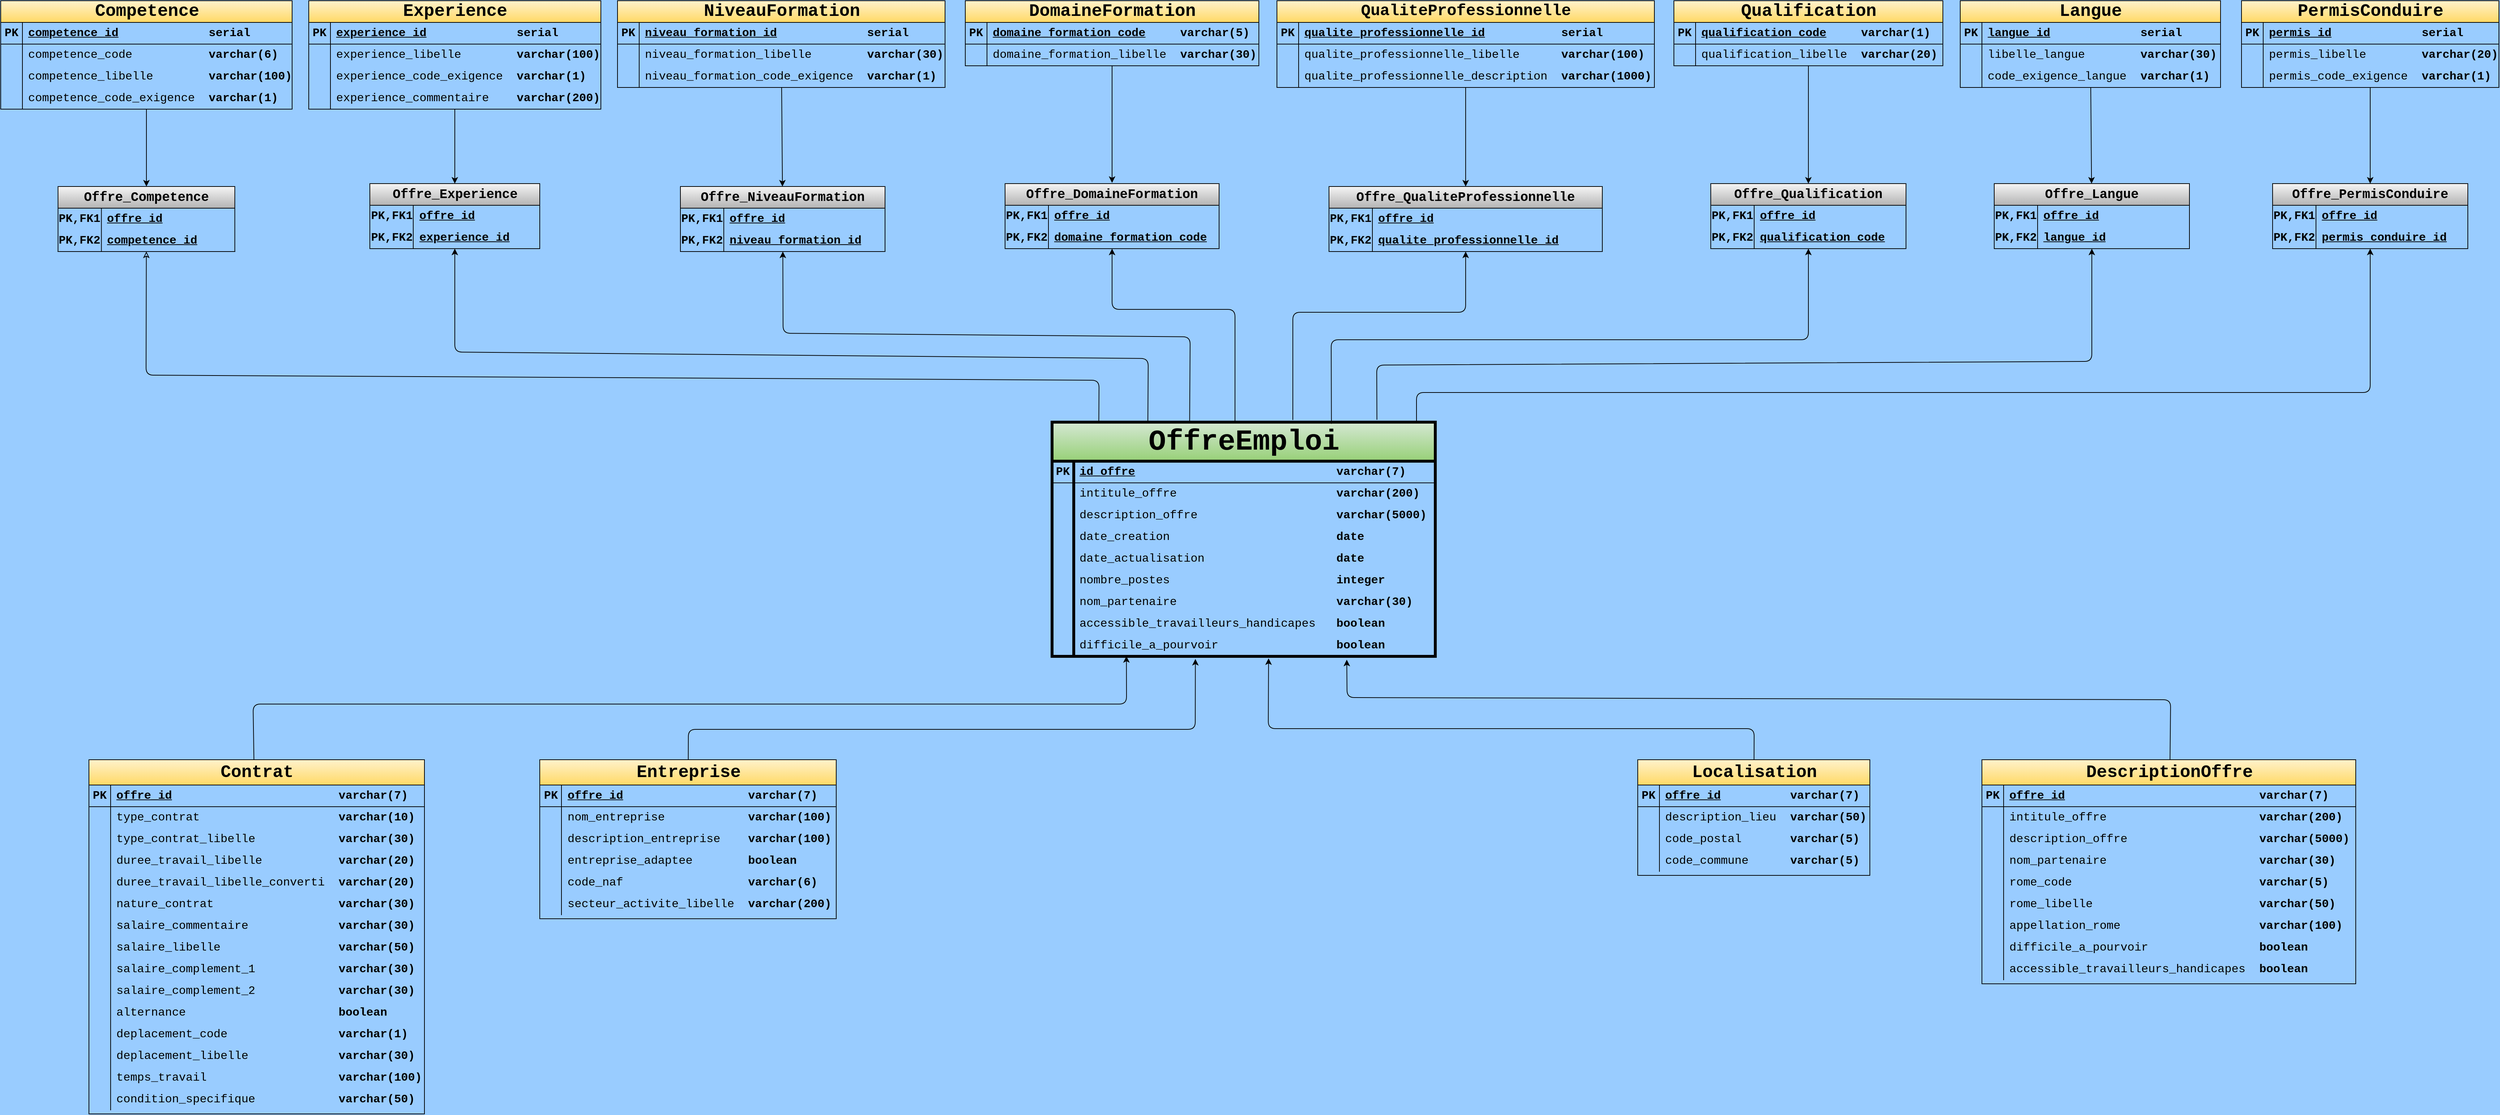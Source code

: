 <mxfile version="26.0.13">
  <diagram name="Page-1" id="PEG4fmZPOcqcN3tmb9fP">
    <mxGraphModel dx="8224" dy="1593" grid="0" gridSize="10" guides="1" tooltips="1" connect="1" arrows="1" fold="1" page="1" pageScale="1" pageWidth="4681" pageHeight="3300" background="#99CCFF" math="0" shadow="0">
      <root>
        <mxCell id="0" />
        <mxCell id="1" parent="0" />
        <mxCell id="-QC0LfeOqHy5VNt_hiCN-1" value="&lt;font style=&quot;font-size: 40px;&quot;&gt;OffreEmploi&lt;/font&gt;" style="shape=table;startSize=54;container=1;collapsible=1;childLayout=tableLayout;fixedRows=1;rowLines=0;fontStyle=1;align=center;resizeLast=1;html=1;fillColor=#d5e8d4;strokeColor=#000000;rounded=0;swimlaneLine=1;shadow=0;fontFamily=Courier New;fontSize=16;textShadow=0;labelBorderColor=none;labelBackgroundColor=none;perimeterSpacing=0;swimlaneFillColor=none;gradientColor=#97d077;strokeWidth=4;" parent="1" vertex="1">
          <mxGeometry x="-1554" y="1028" width="530" height="324" as="geometry" />
        </mxCell>
        <mxCell id="-QC0LfeOqHy5VNt_hiCN-2" value="" style="shape=tableRow;horizontal=0;startSize=0;swimlaneHead=0;swimlaneBody=0;fillColor=none;collapsible=0;dropTarget=0;points=[[0,0.5],[1,0.5]];portConstraint=eastwest;top=0;left=0;right=0;bottom=1;rounded=0;fontFamily=Courier New;fontSize=16;perimeterSpacing=0;shadow=0;swimlaneFillColor=none;strokeColor=#000000;" parent="-QC0LfeOqHy5VNt_hiCN-1" vertex="1">
          <mxGeometry y="54" width="530" height="30" as="geometry" />
        </mxCell>
        <mxCell id="-QC0LfeOqHy5VNt_hiCN-3" value="PK" style="shape=partialRectangle;connectable=0;fillColor=none;top=0;left=0;bottom=0;right=0;fontStyle=1;overflow=hidden;whiteSpace=wrap;html=1;rounded=0;fontFamily=Courier New;fontSize=16;perimeterSpacing=0;shadow=0;swimlaneFillColor=none;strokeColor=#000000;" parent="-QC0LfeOqHy5VNt_hiCN-2" vertex="1">
          <mxGeometry width="30" height="30" as="geometry">
            <mxRectangle width="30" height="30" as="alternateBounds" />
          </mxGeometry>
        </mxCell>
        <mxCell id="-QC0LfeOqHy5VNt_hiCN-4" value="&lt;u&gt;id_&lt;/u&gt;&lt;u style=&quot;background-color: transparent; color: light-dark(rgb(0, 0, 0), rgb(255, 255, 255));&quot;&gt;offre&lt;/u&gt;&lt;span style=&quot;background-color: transparent; color: light-dark(rgb(0, 0, 0), rgb(255, 255, 255));&quot;&gt;&amp;nbsp; &amp;nbsp; &amp;nbsp; &amp;nbsp; &amp;nbsp; &amp;nbsp; &amp;nbsp; &amp;nbsp; &amp;nbsp; &amp;nbsp; &amp;nbsp; &amp;nbsp; &amp;nbsp; &amp;nbsp; &amp;nbsp;varchar(7)&lt;/span&gt;" style="shape=partialRectangle;connectable=0;fillColor=none;top=0;left=0;bottom=0;right=0;align=left;spacingLeft=6;fontStyle=1;overflow=hidden;whiteSpace=wrap;html=1;rounded=0;fontFamily=Courier New;fontSize=16;perimeterSpacing=0;shadow=0;swimlaneFillColor=none;strokeColor=#000000;" parent="-QC0LfeOqHy5VNt_hiCN-2" vertex="1">
          <mxGeometry x="30" width="500" height="30" as="geometry">
            <mxRectangle width="500" height="30" as="alternateBounds" />
          </mxGeometry>
        </mxCell>
        <mxCell id="-QC0LfeOqHy5VNt_hiCN-5" value="" style="shape=tableRow;horizontal=0;startSize=0;swimlaneHead=0;swimlaneBody=0;fillColor=none;collapsible=0;dropTarget=0;points=[[0,0.5],[1,0.5]];portConstraint=eastwest;top=0;left=0;right=0;bottom=0;rounded=0;fontFamily=Courier New;fontSize=16;perimeterSpacing=0;shadow=0;swimlaneFillColor=none;strokeColor=#000000;" parent="-QC0LfeOqHy5VNt_hiCN-1" vertex="1">
          <mxGeometry y="84" width="530" height="30" as="geometry" />
        </mxCell>
        <mxCell id="-QC0LfeOqHy5VNt_hiCN-6" value="" style="shape=partialRectangle;connectable=0;fillColor=none;top=0;left=0;bottom=0;right=0;editable=1;overflow=hidden;whiteSpace=wrap;html=1;rounded=0;fontFamily=Courier New;fontSize=16;perimeterSpacing=0;shadow=0;swimlaneFillColor=none;strokeColor=#000000;" parent="-QC0LfeOqHy5VNt_hiCN-5" vertex="1">
          <mxGeometry width="30" height="30" as="geometry">
            <mxRectangle width="30" height="30" as="alternateBounds" />
          </mxGeometry>
        </mxCell>
        <mxCell id="-QC0LfeOqHy5VNt_hiCN-7" value="intitule_offre&amp;nbsp; &lt;span style=&quot;font-weight: 700;&quot;&gt;&amp;nbsp; &amp;nbsp; &amp;nbsp; &amp;nbsp; &amp;nbsp; &amp;nbsp; &amp;nbsp; &amp;nbsp; &amp;nbsp; &amp;nbsp; &amp;nbsp;varchar(200)&lt;/span&gt;" style="shape=partialRectangle;connectable=0;fillColor=none;top=0;left=0;bottom=0;right=0;align=left;spacingLeft=6;overflow=hidden;whiteSpace=wrap;html=1;rounded=0;fontFamily=Courier New;fontSize=16;perimeterSpacing=0;shadow=0;swimlaneFillColor=none;strokeColor=#000000;" parent="-QC0LfeOqHy5VNt_hiCN-5" vertex="1">
          <mxGeometry x="30" width="500" height="30" as="geometry">
            <mxRectangle width="500" height="30" as="alternateBounds" />
          </mxGeometry>
        </mxCell>
        <mxCell id="-QC0LfeOqHy5VNt_hiCN-8" value="" style="shape=tableRow;horizontal=0;startSize=0;swimlaneHead=0;swimlaneBody=0;fillColor=none;collapsible=0;dropTarget=0;points=[[0,0.5],[1,0.5]];portConstraint=eastwest;top=0;left=0;right=0;bottom=0;rounded=0;fontFamily=Courier New;fontSize=16;perimeterSpacing=0;shadow=0;swimlaneFillColor=none;strokeColor=#000000;" parent="-QC0LfeOqHy5VNt_hiCN-1" vertex="1">
          <mxGeometry y="114" width="530" height="30" as="geometry" />
        </mxCell>
        <mxCell id="-QC0LfeOqHy5VNt_hiCN-9" value="" style="shape=partialRectangle;connectable=0;fillColor=none;top=0;left=0;bottom=0;right=0;editable=1;overflow=hidden;whiteSpace=wrap;html=1;rounded=0;fontFamily=Courier New;fontSize=16;perimeterSpacing=0;shadow=0;swimlaneFillColor=none;strokeColor=#000000;" parent="-QC0LfeOqHy5VNt_hiCN-8" vertex="1">
          <mxGeometry width="30" height="30" as="geometry">
            <mxRectangle width="30" height="30" as="alternateBounds" />
          </mxGeometry>
        </mxCell>
        <mxCell id="-QC0LfeOqHy5VNt_hiCN-10" value="description_offre&amp;nbsp; &amp;nbsp; &amp;nbsp; &amp;nbsp; &amp;nbsp; &amp;nbsp; &amp;nbsp; &amp;nbsp; &amp;nbsp; &amp;nbsp;&amp;nbsp;&lt;span style=&quot;font-weight: 700;&quot;&gt;varchar(5000)&lt;/span&gt;" style="shape=partialRectangle;connectable=0;fillColor=none;top=0;left=0;bottom=0;right=0;align=left;spacingLeft=6;overflow=hidden;whiteSpace=wrap;html=1;rounded=0;fontFamily=Courier New;fontSize=16;perimeterSpacing=0;shadow=0;swimlaneFillColor=none;strokeColor=#000000;" parent="-QC0LfeOqHy5VNt_hiCN-8" vertex="1">
          <mxGeometry x="30" width="500" height="30" as="geometry">
            <mxRectangle width="500" height="30" as="alternateBounds" />
          </mxGeometry>
        </mxCell>
        <mxCell id="C7LOxqXwbHzqQDy3l2-N-214" value="" style="shape=tableRow;horizontal=0;startSize=0;swimlaneHead=0;swimlaneBody=0;fillColor=none;collapsible=0;dropTarget=0;points=[[0,0.5],[1,0.5]];portConstraint=eastwest;top=0;left=0;right=0;bottom=0;rounded=0;fontFamily=Courier New;fontSize=16;perimeterSpacing=0;shadow=0;swimlaneFillColor=none;strokeColor=#000000;" parent="-QC0LfeOqHy5VNt_hiCN-1" vertex="1">
          <mxGeometry y="144" width="530" height="30" as="geometry" />
        </mxCell>
        <mxCell id="C7LOxqXwbHzqQDy3l2-N-215" value="" style="shape=partialRectangle;connectable=0;fillColor=none;top=0;left=0;bottom=0;right=0;editable=1;overflow=hidden;whiteSpace=wrap;html=1;rounded=0;fontFamily=Courier New;fontSize=16;perimeterSpacing=0;shadow=0;swimlaneFillColor=none;strokeColor=#000000;" parent="C7LOxqXwbHzqQDy3l2-N-214" vertex="1">
          <mxGeometry width="30" height="30" as="geometry">
            <mxRectangle width="30" height="30" as="alternateBounds" />
          </mxGeometry>
        </mxCell>
        <mxCell id="C7LOxqXwbHzqQDy3l2-N-216" value="date_creation&amp;nbsp; &amp;nbsp; &amp;nbsp; &amp;nbsp; &amp;nbsp; &amp;nbsp; &amp;nbsp; &amp;nbsp; &amp;nbsp; &amp;nbsp; &amp;nbsp; &amp;nbsp;&amp;nbsp;&lt;span style=&quot;font-weight: 700;&quot;&gt;date&lt;/span&gt;" style="shape=partialRectangle;connectable=0;fillColor=none;top=0;left=0;bottom=0;right=0;align=left;spacingLeft=6;overflow=hidden;whiteSpace=wrap;html=1;rounded=0;fontFamily=Courier New;fontSize=16;perimeterSpacing=0;shadow=0;swimlaneFillColor=none;strokeColor=#000000;" parent="C7LOxqXwbHzqQDy3l2-N-214" vertex="1">
          <mxGeometry x="30" width="500" height="30" as="geometry">
            <mxRectangle width="500" height="30" as="alternateBounds" />
          </mxGeometry>
        </mxCell>
        <mxCell id="C7LOxqXwbHzqQDy3l2-N-217" value="" style="shape=tableRow;horizontal=0;startSize=0;swimlaneHead=0;swimlaneBody=0;fillColor=none;collapsible=0;dropTarget=0;points=[[0,0.5],[1,0.5]];portConstraint=eastwest;top=0;left=0;right=0;bottom=0;rounded=0;fontFamily=Courier New;fontSize=16;perimeterSpacing=0;shadow=0;swimlaneFillColor=none;strokeColor=#000000;" parent="-QC0LfeOqHy5VNt_hiCN-1" vertex="1">
          <mxGeometry y="174" width="530" height="30" as="geometry" />
        </mxCell>
        <mxCell id="C7LOxqXwbHzqQDy3l2-N-218" value="" style="shape=partialRectangle;connectable=0;fillColor=none;top=0;left=0;bottom=0;right=0;editable=1;overflow=hidden;whiteSpace=wrap;html=1;rounded=0;fontFamily=Courier New;fontSize=16;perimeterSpacing=0;shadow=0;swimlaneFillColor=none;strokeColor=#000000;" parent="C7LOxqXwbHzqQDy3l2-N-217" vertex="1">
          <mxGeometry width="30" height="30" as="geometry">
            <mxRectangle width="30" height="30" as="alternateBounds" />
          </mxGeometry>
        </mxCell>
        <mxCell id="C7LOxqXwbHzqQDy3l2-N-219" value="date_actualisation&amp;nbsp; &amp;nbsp; &amp;nbsp; &amp;nbsp; &amp;nbsp; &amp;nbsp; &amp;nbsp; &amp;nbsp; &amp;nbsp; &amp;nbsp;&lt;span style=&quot;font-weight: 700;&quot;&gt;date&lt;/span&gt;" style="shape=partialRectangle;connectable=0;fillColor=none;top=0;left=0;bottom=0;right=0;align=left;spacingLeft=6;overflow=hidden;whiteSpace=wrap;html=1;rounded=0;fontFamily=Courier New;fontSize=16;perimeterSpacing=0;shadow=0;swimlaneFillColor=none;strokeColor=#000000;" parent="C7LOxqXwbHzqQDy3l2-N-217" vertex="1">
          <mxGeometry x="30" width="500" height="30" as="geometry">
            <mxRectangle width="500" height="30" as="alternateBounds" />
          </mxGeometry>
        </mxCell>
        <mxCell id="-QC0LfeOqHy5VNt_hiCN-11" value="" style="shape=tableRow;horizontal=0;startSize=0;swimlaneHead=0;swimlaneBody=0;fillColor=none;collapsible=0;dropTarget=0;points=[[0,0.5],[1,0.5]];portConstraint=eastwest;top=0;left=0;right=0;bottom=0;rounded=0;fontFamily=Courier New;fontSize=16;perimeterSpacing=0;shadow=0;swimlaneFillColor=none;strokeColor=#000000;" parent="-QC0LfeOqHy5VNt_hiCN-1" vertex="1">
          <mxGeometry y="204" width="530" height="30" as="geometry" />
        </mxCell>
        <mxCell id="-QC0LfeOqHy5VNt_hiCN-12" value="" style="shape=partialRectangle;connectable=0;fillColor=none;top=0;left=0;bottom=0;right=0;editable=1;overflow=hidden;whiteSpace=wrap;html=1;rounded=0;fontFamily=Courier New;fontSize=16;perimeterSpacing=0;shadow=0;swimlaneFillColor=none;strokeColor=#000000;" parent="-QC0LfeOqHy5VNt_hiCN-11" vertex="1">
          <mxGeometry width="30" height="30" as="geometry">
            <mxRectangle width="30" height="30" as="alternateBounds" />
          </mxGeometry>
        </mxCell>
        <mxCell id="-QC0LfeOqHy5VNt_hiCN-13" value="nombre_postes&amp;nbsp; &amp;nbsp; &amp;nbsp; &amp;nbsp; &amp;nbsp; &amp;nbsp; &amp;nbsp; &amp;nbsp; &amp;nbsp; &amp;nbsp; &amp;nbsp; &amp;nbsp;&amp;nbsp;&lt;span style=&quot;font-weight: 700;&quot;&gt;integer&lt;/span&gt;" style="shape=partialRectangle;connectable=0;fillColor=none;top=0;left=0;bottom=0;right=0;align=left;spacingLeft=6;overflow=hidden;whiteSpace=wrap;html=1;rounded=0;fontFamily=Courier New;fontSize=16;perimeterSpacing=0;shadow=0;swimlaneFillColor=none;strokeColor=#000000;" parent="-QC0LfeOqHy5VNt_hiCN-11" vertex="1">
          <mxGeometry x="30" width="500" height="30" as="geometry">
            <mxRectangle width="500" height="30" as="alternateBounds" />
          </mxGeometry>
        </mxCell>
        <mxCell id="-QC0LfeOqHy5VNt_hiCN-29" value="" style="shape=tableRow;horizontal=0;startSize=0;swimlaneHead=0;swimlaneBody=0;fillColor=none;collapsible=0;dropTarget=0;points=[[0,0.5],[1,0.5]];portConstraint=eastwest;top=0;left=0;right=0;bottom=0;rounded=0;fontFamily=Courier New;fontSize=16;perimeterSpacing=0;shadow=0;swimlaneFillColor=none;strokeColor=#000000;" parent="-QC0LfeOqHy5VNt_hiCN-1" vertex="1">
          <mxGeometry y="234" width="530" height="30" as="geometry" />
        </mxCell>
        <mxCell id="-QC0LfeOqHy5VNt_hiCN-30" value="" style="shape=partialRectangle;connectable=0;fillColor=none;top=0;left=0;bottom=0;right=0;editable=1;overflow=hidden;whiteSpace=wrap;html=1;rounded=0;fontFamily=Courier New;fontSize=16;perimeterSpacing=0;shadow=0;swimlaneFillColor=none;strokeColor=#000000;" parent="-QC0LfeOqHy5VNt_hiCN-29" vertex="1">
          <mxGeometry width="30" height="30" as="geometry">
            <mxRectangle width="30" height="30" as="alternateBounds" />
          </mxGeometry>
        </mxCell>
        <mxCell id="-QC0LfeOqHy5VNt_hiCN-31" value="nom_partenaire&amp;nbsp; &amp;nbsp; &amp;nbsp; &amp;nbsp; &amp;nbsp; &amp;nbsp; &amp;nbsp; &amp;nbsp; &amp;nbsp; &amp;nbsp; &amp;nbsp; &amp;nbsp;&lt;b&gt;varchar(30)&lt;/b&gt;" style="shape=partialRectangle;connectable=0;fillColor=none;top=0;left=0;bottom=0;right=0;align=left;spacingLeft=6;overflow=hidden;whiteSpace=wrap;html=1;rounded=0;fontFamily=Courier New;fontSize=16;perimeterSpacing=0;shadow=0;swimlaneFillColor=none;strokeColor=#000000;" parent="-QC0LfeOqHy5VNt_hiCN-29" vertex="1">
          <mxGeometry x="30" width="500" height="30" as="geometry">
            <mxRectangle width="500" height="30" as="alternateBounds" />
          </mxGeometry>
        </mxCell>
        <mxCell id="-QC0LfeOqHy5VNt_hiCN-14" value="" style="shape=tableRow;horizontal=0;startSize=0;swimlaneHead=0;swimlaneBody=0;fillColor=none;collapsible=0;dropTarget=0;points=[[0,0.5],[1,0.5]];portConstraint=eastwest;top=0;left=0;right=0;bottom=0;rounded=0;fontFamily=Courier New;fontSize=16;perimeterSpacing=0;shadow=0;swimlaneFillColor=none;strokeColor=#000000;" parent="-QC0LfeOqHy5VNt_hiCN-1" vertex="1">
          <mxGeometry y="264" width="530" height="30" as="geometry" />
        </mxCell>
        <mxCell id="-QC0LfeOqHy5VNt_hiCN-15" value="" style="shape=partialRectangle;connectable=0;fillColor=none;top=0;left=0;bottom=0;right=0;editable=1;overflow=hidden;whiteSpace=wrap;html=1;rounded=0;fontFamily=Courier New;fontSize=16;perimeterSpacing=0;shadow=0;swimlaneFillColor=none;strokeColor=#000000;" parent="-QC0LfeOqHy5VNt_hiCN-14" vertex="1">
          <mxGeometry width="30" height="30" as="geometry">
            <mxRectangle width="30" height="30" as="alternateBounds" />
          </mxGeometry>
        </mxCell>
        <mxCell id="-QC0LfeOqHy5VNt_hiCN-16" value="accessible_travailleurs_handicapes&amp;nbsp; &amp;nbsp;&lt;span style=&quot;font-weight: 700;&quot;&gt;boolean&lt;/span&gt;" style="shape=partialRectangle;connectable=0;fillColor=none;top=0;left=0;bottom=0;right=0;align=left;spacingLeft=6;overflow=hidden;whiteSpace=wrap;html=1;rounded=0;fontFamily=Courier New;fontSize=16;perimeterSpacing=0;shadow=0;swimlaneFillColor=none;strokeColor=#000000;" parent="-QC0LfeOqHy5VNt_hiCN-14" vertex="1">
          <mxGeometry x="30" width="500" height="30" as="geometry">
            <mxRectangle width="500" height="30" as="alternateBounds" />
          </mxGeometry>
        </mxCell>
        <mxCell id="-QC0LfeOqHy5VNt_hiCN-32" value="" style="shape=tableRow;horizontal=0;startSize=0;swimlaneHead=0;swimlaneBody=0;fillColor=none;collapsible=0;dropTarget=0;points=[[0,0.5],[1,0.5]];portConstraint=eastwest;top=0;left=0;right=0;bottom=0;rounded=0;fontFamily=Courier New;fontSize=16;perimeterSpacing=0;shadow=0;swimlaneFillColor=none;strokeColor=#000000;" parent="-QC0LfeOqHy5VNt_hiCN-1" vertex="1">
          <mxGeometry y="294" width="530" height="30" as="geometry" />
        </mxCell>
        <mxCell id="-QC0LfeOqHy5VNt_hiCN-33" value="" style="shape=partialRectangle;connectable=0;fillColor=none;top=0;left=0;bottom=0;right=0;editable=1;overflow=hidden;whiteSpace=wrap;html=1;rounded=0;fontFamily=Courier New;fontSize=16;perimeterSpacing=0;shadow=0;swimlaneFillColor=none;strokeColor=#000000;" parent="-QC0LfeOqHy5VNt_hiCN-32" vertex="1">
          <mxGeometry width="30" height="30" as="geometry">
            <mxRectangle width="30" height="30" as="alternateBounds" />
          </mxGeometry>
        </mxCell>
        <mxCell id="-QC0LfeOqHy5VNt_hiCN-34" value="difficile_a_pourvoir&amp;nbsp; &amp;nbsp; &amp;nbsp; &amp;nbsp; &amp;nbsp; &amp;nbsp; &amp;nbsp; &amp;nbsp; &amp;nbsp;&lt;b&gt;boolean&lt;/b&gt;" style="shape=partialRectangle;connectable=0;fillColor=none;top=0;left=0;bottom=0;right=0;align=left;spacingLeft=6;overflow=hidden;whiteSpace=wrap;html=1;rounded=0;fontFamily=Courier New;fontSize=16;perimeterSpacing=0;shadow=0;swimlaneFillColor=none;strokeColor=#000000;" parent="-QC0LfeOqHy5VNt_hiCN-32" vertex="1">
          <mxGeometry x="30" width="500" height="30" as="geometry">
            <mxRectangle width="500" height="30" as="alternateBounds" />
          </mxGeometry>
        </mxCell>
        <mxCell id="C7LOxqXwbHzqQDy3l2-N-77" value="&lt;span style=&quot;font-size: 24px;&quot;&gt;Contrat&lt;/span&gt;" style="shape=table;startSize=35;container=1;collapsible=1;childLayout=tableLayout;fixedRows=1;rowLines=0;fontStyle=1;align=center;resizeLast=1;html=1;fillColor=#fff2cc;strokeColor=light-dark(#000000, #6d5100);rounded=0;fontFamily=Courier New;fontSize=16;gradientColor=#ffd966;" parent="1" vertex="1">
          <mxGeometry x="-2886" y="1495" width="464" height="490" as="geometry" />
        </mxCell>
        <mxCell id="C7LOxqXwbHzqQDy3l2-N-78" value="" style="shape=tableRow;horizontal=0;startSize=0;swimlaneHead=0;swimlaneBody=0;fillColor=none;collapsible=0;dropTarget=0;points=[[0,0.5],[1,0.5]];portConstraint=eastwest;top=0;left=0;right=0;bottom=1;rounded=0;fontFamily=Courier New;fontSize=16;fontStyle=4;strokeColor=#000000;" parent="C7LOxqXwbHzqQDy3l2-N-77" vertex="1">
          <mxGeometry y="35" width="464" height="30" as="geometry" />
        </mxCell>
        <mxCell id="C7LOxqXwbHzqQDy3l2-N-79" value="PK" style="shape=partialRectangle;connectable=0;fillColor=none;top=0;left=0;bottom=0;right=0;fontStyle=1;overflow=hidden;whiteSpace=wrap;html=1;rounded=0;fontFamily=Courier New;fontSize=16;strokeColor=#000000;" parent="C7LOxqXwbHzqQDy3l2-N-78" vertex="1">
          <mxGeometry width="30" height="30" as="geometry">
            <mxRectangle width="30" height="30" as="alternateBounds" />
          </mxGeometry>
        </mxCell>
        <mxCell id="C7LOxqXwbHzqQDy3l2-N-80" value="&lt;u&gt;offre_id&lt;/u&gt;&amp;nbsp; &amp;nbsp; &amp;nbsp; &amp;nbsp; &amp;nbsp; &amp;nbsp; &amp;nbsp; &amp;nbsp; &amp;nbsp; &amp;nbsp; &amp;nbsp; &amp;nbsp; varchar(7)" style="shape=partialRectangle;connectable=0;fillColor=none;top=0;left=0;bottom=0;right=0;align=left;spacingLeft=6;fontStyle=1;overflow=hidden;whiteSpace=wrap;html=1;rounded=0;fontFamily=Courier New;fontSize=16;strokeColor=#000000;" parent="C7LOxqXwbHzqQDy3l2-N-78" vertex="1">
          <mxGeometry x="30" width="434" height="30" as="geometry">
            <mxRectangle width="434" height="30" as="alternateBounds" />
          </mxGeometry>
        </mxCell>
        <mxCell id="C7LOxqXwbHzqQDy3l2-N-199" value="" style="shape=tableRow;horizontal=0;startSize=0;swimlaneHead=0;swimlaneBody=0;fillColor=none;collapsible=0;dropTarget=0;points=[[0,0.5],[1,0.5]];portConstraint=eastwest;top=0;left=0;right=0;bottom=0;rounded=0;fontFamily=Courier New;fontSize=16;strokeColor=#000000;" parent="C7LOxqXwbHzqQDy3l2-N-77" vertex="1">
          <mxGeometry y="65" width="464" height="30" as="geometry" />
        </mxCell>
        <mxCell id="C7LOxqXwbHzqQDy3l2-N-200" value="" style="shape=partialRectangle;connectable=0;fillColor=none;top=0;left=0;bottom=0;right=0;editable=1;overflow=hidden;whiteSpace=wrap;html=1;rounded=0;fontFamily=Courier New;fontSize=16;strokeColor=#000000;" parent="C7LOxqXwbHzqQDy3l2-N-199" vertex="1">
          <mxGeometry width="30" height="30" as="geometry">
            <mxRectangle width="30" height="30" as="alternateBounds" />
          </mxGeometry>
        </mxCell>
        <mxCell id="C7LOxqXwbHzqQDy3l2-N-201" value="type_contrat&amp;nbsp; &amp;nbsp; &amp;nbsp; &amp;nbsp; &amp;nbsp; &amp;nbsp; &amp;nbsp; &amp;nbsp; &amp;nbsp; &amp;nbsp;&amp;nbsp;&lt;b&gt;varchar(10)&lt;/b&gt;" style="shape=partialRectangle;connectable=0;fillColor=none;top=0;left=0;bottom=0;right=0;align=left;spacingLeft=6;overflow=hidden;whiteSpace=wrap;html=1;rounded=0;fontFamily=Courier New;fontSize=16;strokeColor=#000000;" parent="C7LOxqXwbHzqQDy3l2-N-199" vertex="1">
          <mxGeometry x="30" width="434" height="30" as="geometry">
            <mxRectangle width="434" height="30" as="alternateBounds" />
          </mxGeometry>
        </mxCell>
        <mxCell id="C7LOxqXwbHzqQDy3l2-N-667" value="" style="shape=tableRow;horizontal=0;startSize=0;swimlaneHead=0;swimlaneBody=0;fillColor=none;collapsible=0;dropTarget=0;points=[[0,0.5],[1,0.5]];portConstraint=eastwest;top=0;left=0;right=0;bottom=0;rounded=0;fontFamily=Courier New;fontSize=16;strokeColor=#000000;" parent="C7LOxqXwbHzqQDy3l2-N-77" vertex="1">
          <mxGeometry y="95" width="464" height="30" as="geometry" />
        </mxCell>
        <mxCell id="C7LOxqXwbHzqQDy3l2-N-668" value="" style="shape=partialRectangle;connectable=0;fillColor=none;top=0;left=0;bottom=0;right=0;editable=1;overflow=hidden;whiteSpace=wrap;html=1;rounded=0;fontFamily=Courier New;fontSize=16;strokeColor=#000000;" parent="C7LOxqXwbHzqQDy3l2-N-667" vertex="1">
          <mxGeometry width="30" height="30" as="geometry">
            <mxRectangle width="30" height="30" as="alternateBounds" />
          </mxGeometry>
        </mxCell>
        <mxCell id="C7LOxqXwbHzqQDy3l2-N-669" value="type_&lt;span style=&quot;color: light-dark(rgb(0, 0, 0), rgb(255, 255, 255)); background-color: transparent;&quot;&gt;contrat_&lt;/span&gt;libelle&lt;span style=&quot;color: light-dark(rgb(0, 0, 0), rgb(255, 255, 255)); background-color: transparent;&quot;&gt;&amp;nbsp; &amp;nbsp; &amp;nbsp; &amp;nbsp; &amp;nbsp; &amp;nbsp;&amp;nbsp;&lt;/span&gt;&lt;b style=&quot;color: light-dark(rgb(0, 0, 0), rgb(255, 255, 255)); background-color: transparent;&quot;&gt;varchar(30)&lt;/b&gt;" style="shape=partialRectangle;connectable=0;fillColor=none;top=0;left=0;bottom=0;right=0;align=left;spacingLeft=6;overflow=hidden;whiteSpace=wrap;html=1;rounded=0;fontFamily=Courier New;fontSize=16;strokeColor=#000000;" parent="C7LOxqXwbHzqQDy3l2-N-667" vertex="1">
          <mxGeometry x="30" width="434" height="30" as="geometry">
            <mxRectangle width="434" height="30" as="alternateBounds" />
          </mxGeometry>
        </mxCell>
        <mxCell id="jDI96cK5oBP2eikoeisR-64" value="" style="shape=tableRow;horizontal=0;startSize=0;swimlaneHead=0;swimlaneBody=0;fillColor=none;collapsible=0;dropTarget=0;points=[[0,0.5],[1,0.5]];portConstraint=eastwest;top=0;left=0;right=0;bottom=0;rounded=0;fontFamily=Courier New;fontSize=16;strokeColor=#000000;" vertex="1" parent="C7LOxqXwbHzqQDy3l2-N-77">
          <mxGeometry y="125" width="464" height="30" as="geometry" />
        </mxCell>
        <mxCell id="jDI96cK5oBP2eikoeisR-65" value="" style="shape=partialRectangle;connectable=0;fillColor=none;top=0;left=0;bottom=0;right=0;editable=1;overflow=hidden;whiteSpace=wrap;html=1;rounded=0;fontFamily=Courier New;fontSize=16;strokeColor=#000000;" vertex="1" parent="jDI96cK5oBP2eikoeisR-64">
          <mxGeometry width="30" height="30" as="geometry">
            <mxRectangle width="30" height="30" as="alternateBounds" />
          </mxGeometry>
        </mxCell>
        <mxCell id="jDI96cK5oBP2eikoeisR-66" value="duree_travail_l&lt;span style=&quot;color: light-dark(rgb(0, 0, 0), rgb(255, 255, 255)); background-color: transparent;&quot;&gt;ibelle&lt;/span&gt;&lt;span style=&quot;color: light-dark(rgb(0, 0, 0), rgb(255, 255, 255)); background-color: transparent;&quot;&gt;&amp;nbsp; &amp;nbsp; &amp;nbsp; &amp;nbsp; &amp;nbsp; &amp;nbsp;&lt;b&gt;varchar(20)&lt;/b&gt;&lt;/span&gt;" style="shape=partialRectangle;connectable=0;fillColor=none;top=0;left=0;bottom=0;right=0;align=left;spacingLeft=6;overflow=hidden;whiteSpace=wrap;html=1;rounded=0;fontFamily=Courier New;fontSize=16;strokeColor=#000000;" vertex="1" parent="jDI96cK5oBP2eikoeisR-64">
          <mxGeometry x="30" width="434" height="30" as="geometry">
            <mxRectangle width="434" height="30" as="alternateBounds" />
          </mxGeometry>
        </mxCell>
        <mxCell id="jDI96cK5oBP2eikoeisR-67" value="" style="shape=tableRow;horizontal=0;startSize=0;swimlaneHead=0;swimlaneBody=0;fillColor=none;collapsible=0;dropTarget=0;points=[[0,0.5],[1,0.5]];portConstraint=eastwest;top=0;left=0;right=0;bottom=0;rounded=0;fontFamily=Courier New;fontSize=16;strokeColor=#000000;" vertex="1" parent="C7LOxqXwbHzqQDy3l2-N-77">
          <mxGeometry y="155" width="464" height="30" as="geometry" />
        </mxCell>
        <mxCell id="jDI96cK5oBP2eikoeisR-68" value="" style="shape=partialRectangle;connectable=0;fillColor=none;top=0;left=0;bottom=0;right=0;editable=1;overflow=hidden;whiteSpace=wrap;html=1;rounded=0;fontFamily=Courier New;fontSize=16;strokeColor=#000000;" vertex="1" parent="jDI96cK5oBP2eikoeisR-67">
          <mxGeometry width="30" height="30" as="geometry">
            <mxRectangle width="30" height="30" as="alternateBounds" />
          </mxGeometry>
        </mxCell>
        <mxCell id="jDI96cK5oBP2eikoeisR-69" value="duree_travail_libelle_converti&amp;nbsp;&amp;nbsp;&lt;b&gt;varchar(20)&lt;/b&gt;" style="shape=partialRectangle;connectable=0;fillColor=none;top=0;left=0;bottom=0;right=0;align=left;spacingLeft=6;overflow=hidden;whiteSpace=wrap;html=1;rounded=0;fontFamily=Courier New;fontSize=16;strokeColor=#000000;" vertex="1" parent="jDI96cK5oBP2eikoeisR-67">
          <mxGeometry x="30" width="434" height="30" as="geometry">
            <mxRectangle width="434" height="30" as="alternateBounds" />
          </mxGeometry>
        </mxCell>
        <mxCell id="C7LOxqXwbHzqQDy3l2-N-658" value="" style="shape=tableRow;horizontal=0;startSize=0;swimlaneHead=0;swimlaneBody=0;fillColor=none;collapsible=0;dropTarget=0;points=[[0,0.5],[1,0.5]];portConstraint=eastwest;top=0;left=0;right=0;bottom=0;rounded=0;fontFamily=Courier New;fontSize=16;strokeColor=#000000;" parent="C7LOxqXwbHzqQDy3l2-N-77" vertex="1">
          <mxGeometry y="185" width="464" height="30" as="geometry" />
        </mxCell>
        <mxCell id="C7LOxqXwbHzqQDy3l2-N-659" value="" style="shape=partialRectangle;connectable=0;fillColor=none;top=0;left=0;bottom=0;right=0;editable=1;overflow=hidden;whiteSpace=wrap;html=1;rounded=0;fontFamily=Courier New;fontSize=16;strokeColor=#000000;" parent="C7LOxqXwbHzqQDy3l2-N-658" vertex="1">
          <mxGeometry width="30" height="30" as="geometry">
            <mxRectangle width="30" height="30" as="alternateBounds" />
          </mxGeometry>
        </mxCell>
        <mxCell id="C7LOxqXwbHzqQDy3l2-N-660" value="nature_contrat&amp;nbsp; &amp;nbsp; &amp;nbsp; &amp;nbsp; &amp;nbsp; &amp;nbsp; &amp;nbsp; &amp;nbsp;&amp;nbsp;&lt;span style=&quot;color: light-dark(rgb(0, 0, 0), rgb(255, 255, 255)); background-color: transparent;&quot;&gt;&amp;nbsp; &lt;/span&gt;&lt;b style=&quot;color: light-dark(rgb(0, 0, 0), rgb(255, 255, 255)); background-color: transparent;&quot;&gt;varchar(30)&lt;/b&gt;" style="shape=partialRectangle;connectable=0;fillColor=none;top=0;left=0;bottom=0;right=0;align=left;spacingLeft=6;overflow=hidden;whiteSpace=wrap;html=1;rounded=0;fontFamily=Courier New;fontSize=16;strokeColor=#000000;" parent="C7LOxqXwbHzqQDy3l2-N-658" vertex="1">
          <mxGeometry x="30" width="434" height="30" as="geometry">
            <mxRectangle width="434" height="30" as="alternateBounds" />
          </mxGeometry>
        </mxCell>
        <mxCell id="jDI96cK5oBP2eikoeisR-70" value="" style="shape=tableRow;horizontal=0;startSize=0;swimlaneHead=0;swimlaneBody=0;fillColor=none;collapsible=0;dropTarget=0;points=[[0,0.5],[1,0.5]];portConstraint=eastwest;top=0;left=0;right=0;bottom=0;rounded=0;fontFamily=Courier New;fontSize=16;strokeColor=#000000;" vertex="1" parent="C7LOxqXwbHzqQDy3l2-N-77">
          <mxGeometry y="215" width="464" height="30" as="geometry" />
        </mxCell>
        <mxCell id="jDI96cK5oBP2eikoeisR-71" value="" style="shape=partialRectangle;connectable=0;fillColor=none;top=0;left=0;bottom=0;right=0;editable=1;overflow=hidden;whiteSpace=wrap;html=1;rounded=0;fontFamily=Courier New;fontSize=16;strokeColor=#000000;" vertex="1" parent="jDI96cK5oBP2eikoeisR-70">
          <mxGeometry width="30" height="30" as="geometry">
            <mxRectangle width="30" height="30" as="alternateBounds" />
          </mxGeometry>
        </mxCell>
        <mxCell id="jDI96cK5oBP2eikoeisR-72" value="salaire_commentaire&amp;nbsp; &amp;nbsp; &amp;nbsp; &amp;nbsp; &amp;nbsp; &amp;nbsp; &amp;nbsp;&lt;b&gt;varchar(30)&lt;/b&gt;" style="shape=partialRectangle;connectable=0;fillColor=none;top=0;left=0;bottom=0;right=0;align=left;spacingLeft=6;overflow=hidden;whiteSpace=wrap;html=1;rounded=0;fontFamily=Courier New;fontSize=16;strokeColor=#000000;" vertex="1" parent="jDI96cK5oBP2eikoeisR-70">
          <mxGeometry x="30" width="434" height="30" as="geometry">
            <mxRectangle width="434" height="30" as="alternateBounds" />
          </mxGeometry>
        </mxCell>
        <mxCell id="jDI96cK5oBP2eikoeisR-73" value="" style="shape=tableRow;horizontal=0;startSize=0;swimlaneHead=0;swimlaneBody=0;fillColor=none;collapsible=0;dropTarget=0;points=[[0,0.5],[1,0.5]];portConstraint=eastwest;top=0;left=0;right=0;bottom=0;rounded=0;fontFamily=Courier New;fontSize=16;strokeColor=#000000;" vertex="1" parent="C7LOxqXwbHzqQDy3l2-N-77">
          <mxGeometry y="245" width="464" height="30" as="geometry" />
        </mxCell>
        <mxCell id="jDI96cK5oBP2eikoeisR-74" value="" style="shape=partialRectangle;connectable=0;fillColor=none;top=0;left=0;bottom=0;right=0;editable=1;overflow=hidden;whiteSpace=wrap;html=1;rounded=0;fontFamily=Courier New;fontSize=16;strokeColor=#000000;" vertex="1" parent="jDI96cK5oBP2eikoeisR-73">
          <mxGeometry width="30" height="30" as="geometry">
            <mxRectangle width="30" height="30" as="alternateBounds" />
          </mxGeometry>
        </mxCell>
        <mxCell id="jDI96cK5oBP2eikoeisR-75" value="salaire_libelle&amp;nbsp; &amp;nbsp; &amp;nbsp; &amp;nbsp; &amp;nbsp; &amp;nbsp; &amp;nbsp; &amp;nbsp; &amp;nbsp;&lt;b&gt;varchar(50)&lt;/b&gt;" style="shape=partialRectangle;connectable=0;fillColor=none;top=0;left=0;bottom=0;right=0;align=left;spacingLeft=6;overflow=hidden;whiteSpace=wrap;html=1;rounded=0;fontFamily=Courier New;fontSize=16;strokeColor=#000000;" vertex="1" parent="jDI96cK5oBP2eikoeisR-73">
          <mxGeometry x="30" width="434" height="30" as="geometry">
            <mxRectangle width="434" height="30" as="alternateBounds" />
          </mxGeometry>
        </mxCell>
        <mxCell id="jDI96cK5oBP2eikoeisR-76" value="" style="shape=tableRow;horizontal=0;startSize=0;swimlaneHead=0;swimlaneBody=0;fillColor=none;collapsible=0;dropTarget=0;points=[[0,0.5],[1,0.5]];portConstraint=eastwest;top=0;left=0;right=0;bottom=0;rounded=0;fontFamily=Courier New;fontSize=16;strokeColor=#000000;" vertex="1" parent="C7LOxqXwbHzqQDy3l2-N-77">
          <mxGeometry y="275" width="464" height="30" as="geometry" />
        </mxCell>
        <mxCell id="jDI96cK5oBP2eikoeisR-77" value="" style="shape=partialRectangle;connectable=0;fillColor=none;top=0;left=0;bottom=0;right=0;editable=1;overflow=hidden;whiteSpace=wrap;html=1;rounded=0;fontFamily=Courier New;fontSize=16;strokeColor=#000000;" vertex="1" parent="jDI96cK5oBP2eikoeisR-76">
          <mxGeometry width="30" height="30" as="geometry">
            <mxRectangle width="30" height="30" as="alternateBounds" />
          </mxGeometry>
        </mxCell>
        <mxCell id="jDI96cK5oBP2eikoeisR-78" value="salaire_complement_1&amp;nbsp; &amp;nbsp; &amp;nbsp; &amp;nbsp; &amp;nbsp; &amp;nbsp;&amp;nbsp;&lt;b&gt;varchar(30)&lt;/b&gt;" style="shape=partialRectangle;connectable=0;fillColor=none;top=0;left=0;bottom=0;right=0;align=left;spacingLeft=6;overflow=hidden;whiteSpace=wrap;html=1;rounded=0;fontFamily=Courier New;fontSize=16;strokeColor=#000000;" vertex="1" parent="jDI96cK5oBP2eikoeisR-76">
          <mxGeometry x="30" width="434" height="30" as="geometry">
            <mxRectangle width="434" height="30" as="alternateBounds" />
          </mxGeometry>
        </mxCell>
        <mxCell id="jDI96cK5oBP2eikoeisR-79" value="" style="shape=tableRow;horizontal=0;startSize=0;swimlaneHead=0;swimlaneBody=0;fillColor=none;collapsible=0;dropTarget=0;points=[[0,0.5],[1,0.5]];portConstraint=eastwest;top=0;left=0;right=0;bottom=0;rounded=0;fontFamily=Courier New;fontSize=16;strokeColor=#000000;" vertex="1" parent="C7LOxqXwbHzqQDy3l2-N-77">
          <mxGeometry y="305" width="464" height="30" as="geometry" />
        </mxCell>
        <mxCell id="jDI96cK5oBP2eikoeisR-80" value="" style="shape=partialRectangle;connectable=0;fillColor=none;top=0;left=0;bottom=0;right=0;editable=1;overflow=hidden;whiteSpace=wrap;html=1;rounded=0;fontFamily=Courier New;fontSize=16;strokeColor=#000000;" vertex="1" parent="jDI96cK5oBP2eikoeisR-79">
          <mxGeometry width="30" height="30" as="geometry">
            <mxRectangle width="30" height="30" as="alternateBounds" />
          </mxGeometry>
        </mxCell>
        <mxCell id="jDI96cK5oBP2eikoeisR-81" value="salaire_complement_2&amp;nbsp; &amp;nbsp; &amp;nbsp; &amp;nbsp; &amp;nbsp; &amp;nbsp;&amp;nbsp;&lt;b&gt;varchar(30)&lt;/b&gt;" style="shape=partialRectangle;connectable=0;fillColor=none;top=0;left=0;bottom=0;right=0;align=left;spacingLeft=6;overflow=hidden;whiteSpace=wrap;html=1;rounded=0;fontFamily=Courier New;fontSize=16;strokeColor=#000000;" vertex="1" parent="jDI96cK5oBP2eikoeisR-79">
          <mxGeometry x="30" width="434" height="30" as="geometry">
            <mxRectangle width="434" height="30" as="alternateBounds" />
          </mxGeometry>
        </mxCell>
        <mxCell id="jDI96cK5oBP2eikoeisR-82" value="" style="shape=tableRow;horizontal=0;startSize=0;swimlaneHead=0;swimlaneBody=0;fillColor=none;collapsible=0;dropTarget=0;points=[[0,0.5],[1,0.5]];portConstraint=eastwest;top=0;left=0;right=0;bottom=0;rounded=0;fontFamily=Courier New;fontSize=16;strokeColor=#000000;" vertex="1" parent="C7LOxqXwbHzqQDy3l2-N-77">
          <mxGeometry y="335" width="464" height="30" as="geometry" />
        </mxCell>
        <mxCell id="jDI96cK5oBP2eikoeisR-83" value="" style="shape=partialRectangle;connectable=0;fillColor=none;top=0;left=0;bottom=0;right=0;editable=1;overflow=hidden;whiteSpace=wrap;html=1;rounded=0;fontFamily=Courier New;fontSize=16;strokeColor=#000000;" vertex="1" parent="jDI96cK5oBP2eikoeisR-82">
          <mxGeometry width="30" height="30" as="geometry">
            <mxRectangle width="30" height="30" as="alternateBounds" />
          </mxGeometry>
        </mxCell>
        <mxCell id="jDI96cK5oBP2eikoeisR-84" value="alternance&amp;nbsp; &amp;nbsp; &amp;nbsp; &amp;nbsp; &amp;nbsp; &amp;nbsp; &amp;nbsp; &amp;nbsp; &amp;nbsp; &amp;nbsp; &amp;nbsp;&amp;nbsp;&lt;b&gt;boolean&lt;/b&gt;" style="shape=partialRectangle;connectable=0;fillColor=none;top=0;left=0;bottom=0;right=0;align=left;spacingLeft=6;overflow=hidden;whiteSpace=wrap;html=1;rounded=0;fontFamily=Courier New;fontSize=16;strokeColor=#000000;" vertex="1" parent="jDI96cK5oBP2eikoeisR-82">
          <mxGeometry x="30" width="434" height="30" as="geometry">
            <mxRectangle width="434" height="30" as="alternateBounds" />
          </mxGeometry>
        </mxCell>
        <mxCell id="jDI96cK5oBP2eikoeisR-85" value="" style="shape=tableRow;horizontal=0;startSize=0;swimlaneHead=0;swimlaneBody=0;fillColor=none;collapsible=0;dropTarget=0;points=[[0,0.5],[1,0.5]];portConstraint=eastwest;top=0;left=0;right=0;bottom=0;rounded=0;fontFamily=Courier New;fontSize=16;strokeColor=#000000;" vertex="1" parent="C7LOxqXwbHzqQDy3l2-N-77">
          <mxGeometry y="365" width="464" height="30" as="geometry" />
        </mxCell>
        <mxCell id="jDI96cK5oBP2eikoeisR-86" value="" style="shape=partialRectangle;connectable=0;fillColor=none;top=0;left=0;bottom=0;right=0;editable=1;overflow=hidden;whiteSpace=wrap;html=1;rounded=0;fontFamily=Courier New;fontSize=16;strokeColor=#000000;" vertex="1" parent="jDI96cK5oBP2eikoeisR-85">
          <mxGeometry width="30" height="30" as="geometry">
            <mxRectangle width="30" height="30" as="alternateBounds" />
          </mxGeometry>
        </mxCell>
        <mxCell id="jDI96cK5oBP2eikoeisR-87" value="deplacement_code&amp;nbsp; &amp;nbsp; &amp;nbsp; &amp;nbsp; &amp;nbsp; &amp;nbsp; &amp;nbsp; &amp;nbsp;&amp;nbsp;&lt;b&gt;varchar(1)&lt;/b&gt;" style="shape=partialRectangle;connectable=0;fillColor=none;top=0;left=0;bottom=0;right=0;align=left;spacingLeft=6;overflow=hidden;whiteSpace=wrap;html=1;rounded=0;fontFamily=Courier New;fontSize=16;strokeColor=#000000;" vertex="1" parent="jDI96cK5oBP2eikoeisR-85">
          <mxGeometry x="30" width="434" height="30" as="geometry">
            <mxRectangle width="434" height="30" as="alternateBounds" />
          </mxGeometry>
        </mxCell>
        <mxCell id="jDI96cK5oBP2eikoeisR-88" value="" style="shape=tableRow;horizontal=0;startSize=0;swimlaneHead=0;swimlaneBody=0;fillColor=none;collapsible=0;dropTarget=0;points=[[0,0.5],[1,0.5]];portConstraint=eastwest;top=0;left=0;right=0;bottom=0;rounded=0;fontFamily=Courier New;fontSize=16;strokeColor=#000000;" vertex="1" parent="C7LOxqXwbHzqQDy3l2-N-77">
          <mxGeometry y="395" width="464" height="30" as="geometry" />
        </mxCell>
        <mxCell id="jDI96cK5oBP2eikoeisR-89" value="" style="shape=partialRectangle;connectable=0;fillColor=none;top=0;left=0;bottom=0;right=0;editable=1;overflow=hidden;whiteSpace=wrap;html=1;rounded=0;fontFamily=Courier New;fontSize=16;strokeColor=#000000;" vertex="1" parent="jDI96cK5oBP2eikoeisR-88">
          <mxGeometry width="30" height="30" as="geometry">
            <mxRectangle width="30" height="30" as="alternateBounds" />
          </mxGeometry>
        </mxCell>
        <mxCell id="jDI96cK5oBP2eikoeisR-90" value="deplacement_libelle&amp;nbsp; &amp;nbsp; &amp;nbsp; &amp;nbsp; &amp;nbsp; &amp;nbsp; &amp;nbsp;&lt;b&gt;varchar(30)&lt;/b&gt;" style="shape=partialRectangle;connectable=0;fillColor=none;top=0;left=0;bottom=0;right=0;align=left;spacingLeft=6;overflow=hidden;whiteSpace=wrap;html=1;rounded=0;fontFamily=Courier New;fontSize=16;strokeColor=#000000;" vertex="1" parent="jDI96cK5oBP2eikoeisR-88">
          <mxGeometry x="30" width="434" height="30" as="geometry">
            <mxRectangle width="434" height="30" as="alternateBounds" />
          </mxGeometry>
        </mxCell>
        <mxCell id="C7LOxqXwbHzqQDy3l2-N-730" value="" style="shape=tableRow;horizontal=0;startSize=0;swimlaneHead=0;swimlaneBody=0;fillColor=none;collapsible=0;dropTarget=0;points=[[0,0.5],[1,0.5]];portConstraint=eastwest;top=0;left=0;right=0;bottom=0;rounded=0;fontFamily=Courier New;fontSize=16;strokeColor=#000000;" parent="C7LOxqXwbHzqQDy3l2-N-77" vertex="1">
          <mxGeometry y="425" width="464" height="30" as="geometry" />
        </mxCell>
        <mxCell id="C7LOxqXwbHzqQDy3l2-N-731" value="" style="shape=partialRectangle;connectable=0;fillColor=none;top=0;left=0;bottom=0;right=0;editable=1;overflow=hidden;whiteSpace=wrap;html=1;rounded=0;fontFamily=Courier New;fontSize=16;strokeColor=#000000;" parent="C7LOxqXwbHzqQDy3l2-N-730" vertex="1">
          <mxGeometry width="30" height="30" as="geometry">
            <mxRectangle width="30" height="30" as="alternateBounds" />
          </mxGeometry>
        </mxCell>
        <mxCell id="C7LOxqXwbHzqQDy3l2-N-732" value="temps_travail&amp;nbsp; &amp;nbsp; &amp;nbsp; &amp;nbsp; &amp;nbsp; &amp;nbsp; &amp;nbsp; &amp;nbsp; &amp;nbsp;&lt;span style=&quot;color: light-dark(rgb(0, 0, 0), rgb(255, 255, 255)); background-color: transparent;&quot;&gt;&amp;nbsp; &lt;/span&gt;&lt;b style=&quot;color: light-dark(rgb(0, 0, 0), rgb(255, 255, 255)); background-color: transparent;&quot;&gt;varchar(100)&lt;/b&gt;" style="shape=partialRectangle;connectable=0;fillColor=none;top=0;left=0;bottom=0;right=0;align=left;spacingLeft=6;overflow=hidden;whiteSpace=wrap;html=1;rounded=0;fontFamily=Courier New;fontSize=16;strokeColor=#000000;" parent="C7LOxqXwbHzqQDy3l2-N-730" vertex="1">
          <mxGeometry x="30" width="434" height="30" as="geometry">
            <mxRectangle width="434" height="30" as="alternateBounds" />
          </mxGeometry>
        </mxCell>
        <mxCell id="C7LOxqXwbHzqQDy3l2-N-661" value="" style="shape=tableRow;horizontal=0;startSize=0;swimlaneHead=0;swimlaneBody=0;fillColor=none;collapsible=0;dropTarget=0;points=[[0,0.5],[1,0.5]];portConstraint=eastwest;top=0;left=0;right=0;bottom=0;rounded=0;fontFamily=Courier New;fontSize=16;strokeColor=#000000;" parent="C7LOxqXwbHzqQDy3l2-N-77" vertex="1">
          <mxGeometry y="455" width="464" height="30" as="geometry" />
        </mxCell>
        <mxCell id="C7LOxqXwbHzqQDy3l2-N-662" value="" style="shape=partialRectangle;connectable=0;fillColor=none;top=0;left=0;bottom=0;right=0;editable=1;overflow=hidden;whiteSpace=wrap;html=1;rounded=0;fontFamily=Courier New;fontSize=16;strokeColor=#000000;" parent="C7LOxqXwbHzqQDy3l2-N-661" vertex="1">
          <mxGeometry width="30" height="30" as="geometry">
            <mxRectangle width="30" height="30" as="alternateBounds" />
          </mxGeometry>
        </mxCell>
        <mxCell id="C7LOxqXwbHzqQDy3l2-N-663" value="condition_specifique&amp;nbsp; &amp;nbsp; &amp;nbsp; &amp;nbsp; &amp;nbsp; &amp;nbsp;&amp;nbsp;&lt;b&gt;varchar(50)&lt;/b&gt;" style="shape=partialRectangle;connectable=0;fillColor=none;top=0;left=0;bottom=0;right=0;align=left;spacingLeft=6;overflow=hidden;whiteSpace=wrap;html=1;rounded=0;fontFamily=Courier New;fontSize=16;strokeColor=#000000;" parent="C7LOxqXwbHzqQDy3l2-N-661" vertex="1">
          <mxGeometry x="30" width="434" height="30" as="geometry">
            <mxRectangle width="434" height="30" as="alternateBounds" />
          </mxGeometry>
        </mxCell>
        <mxCell id="C7LOxqXwbHzqQDy3l2-N-353" value="&lt;font style=&quot;font-size: 18px;&quot;&gt;Offre_NiveauFormation&lt;/font&gt;" style="shape=table;startSize=30;container=1;collapsible=1;childLayout=tableLayout;fixedRows=1;rowLines=0;fontStyle=1;align=center;resizeLast=1;html=1;whiteSpace=wrap;fillColor=#f5f5f5;strokeColor=#000000;fontFamily=Courier New;fontSize=16;gradientColor=#b3b3b3;" parent="1" vertex="1">
          <mxGeometry x="-2068" y="702" width="283" height="90" as="geometry" />
        </mxCell>
        <mxCell id="C7LOxqXwbHzqQDy3l2-N-354" value="" style="shape=tableRow;horizontal=0;startSize=0;swimlaneHead=0;swimlaneBody=0;fillColor=none;collapsible=0;dropTarget=0;points=[[0,0.5],[1,0.5]];portConstraint=eastwest;top=0;left=0;right=0;bottom=0;html=1;fontFamily=Courier New;fontSize=16;strokeColor=#000000;" parent="C7LOxqXwbHzqQDy3l2-N-353" vertex="1">
          <mxGeometry y="30" width="283" height="30" as="geometry" />
        </mxCell>
        <mxCell id="C7LOxqXwbHzqQDy3l2-N-355" value="PK,FK1" style="shape=partialRectangle;connectable=0;fillColor=none;top=0;left=0;bottom=0;right=0;fontStyle=1;overflow=hidden;html=1;whiteSpace=wrap;fontFamily=Courier New;fontSize=16;strokeColor=#000000;" parent="C7LOxqXwbHzqQDy3l2-N-354" vertex="1">
          <mxGeometry width="60" height="30" as="geometry">
            <mxRectangle width="60" height="30" as="alternateBounds" />
          </mxGeometry>
        </mxCell>
        <mxCell id="C7LOxqXwbHzqQDy3l2-N-356" value="offre_id" style="shape=partialRectangle;connectable=0;fillColor=none;top=0;left=0;bottom=0;right=0;align=left;spacingLeft=6;fontStyle=5;overflow=hidden;html=1;whiteSpace=wrap;fontFamily=Courier New;fontSize=16;strokeColor=#000000;" parent="C7LOxqXwbHzqQDy3l2-N-354" vertex="1">
          <mxGeometry x="60" width="223" height="30" as="geometry">
            <mxRectangle width="223" height="30" as="alternateBounds" />
          </mxGeometry>
        </mxCell>
        <mxCell id="C7LOxqXwbHzqQDy3l2-N-357" value="" style="shape=tableRow;horizontal=0;startSize=0;swimlaneHead=0;swimlaneBody=0;fillColor=none;collapsible=0;dropTarget=0;points=[[0,0.5],[1,0.5]];portConstraint=eastwest;top=0;left=0;right=0;bottom=1;html=1;fontFamily=Courier New;fontSize=16;strokeColor=#000000;" parent="C7LOxqXwbHzqQDy3l2-N-353" vertex="1">
          <mxGeometry y="60" width="283" height="30" as="geometry" />
        </mxCell>
        <mxCell id="C7LOxqXwbHzqQDy3l2-N-358" value="PK,FK2" style="shape=partialRectangle;connectable=0;fillColor=none;top=0;left=0;bottom=0;right=0;fontStyle=1;overflow=hidden;html=1;whiteSpace=wrap;fontFamily=Courier New;fontSize=16;strokeColor=#000000;" parent="C7LOxqXwbHzqQDy3l2-N-357" vertex="1">
          <mxGeometry width="60" height="30" as="geometry">
            <mxRectangle width="60" height="30" as="alternateBounds" />
          </mxGeometry>
        </mxCell>
        <mxCell id="C7LOxqXwbHzqQDy3l2-N-359" value="&lt;u&gt;niveau_formation_id&lt;/u&gt;" style="shape=partialRectangle;connectable=0;fillColor=none;top=0;left=0;bottom=0;right=0;align=left;spacingLeft=6;fontStyle=5;overflow=hidden;html=1;whiteSpace=wrap;fontFamily=Courier New;fontSize=16;strokeColor=#000000;" parent="C7LOxqXwbHzqQDy3l2-N-357" vertex="1">
          <mxGeometry x="60" width="223" height="30" as="geometry">
            <mxRectangle width="223" height="30" as="alternateBounds" />
          </mxGeometry>
        </mxCell>
        <mxCell id="jDI96cK5oBP2eikoeisR-46" style="edgeStyle=none;rounded=0;orthogonalLoop=1;jettySize=auto;html=1;" edge="1" parent="1" source="C7LOxqXwbHzqQDy3l2-N-360" target="C7LOxqXwbHzqQDy3l2-N-353">
          <mxGeometry relative="1" as="geometry" />
        </mxCell>
        <mxCell id="C7LOxqXwbHzqQDy3l2-N-360" value="&lt;font style=&quot;font-size: 24px;&quot;&gt;NiveauFormation&lt;/font&gt;" style="shape=table;startSize=30;container=1;collapsible=1;childLayout=tableLayout;fixedRows=1;rowLines=0;fontStyle=1;align=center;resizeLast=1;html=1;fillColor=#fff2cc;strokeColor=#000000;rounded=0;fontFamily=Courier New;fontSize=16;gradientColor=#ffd966;" parent="1" vertex="1">
          <mxGeometry x="-2155" y="445" width="453" height="120" as="geometry" />
        </mxCell>
        <mxCell id="C7LOxqXwbHzqQDy3l2-N-361" value="" style="shape=tableRow;horizontal=0;startSize=0;swimlaneHead=0;swimlaneBody=0;fillColor=none;collapsible=0;dropTarget=0;points=[[0,0.5],[1,0.5]];portConstraint=eastwest;top=0;left=0;right=0;bottom=1;rounded=0;fontFamily=Courier New;fontSize=16;strokeColor=#000000;" parent="C7LOxqXwbHzqQDy3l2-N-360" vertex="1">
          <mxGeometry y="30" width="453" height="30" as="geometry" />
        </mxCell>
        <mxCell id="C7LOxqXwbHzqQDy3l2-N-362" value="PK" style="shape=partialRectangle;connectable=0;fillColor=none;top=0;left=0;bottom=0;right=0;fontStyle=1;overflow=hidden;whiteSpace=wrap;html=1;rounded=0;fontFamily=Courier New;fontSize=16;strokeColor=#000000;" parent="C7LOxqXwbHzqQDy3l2-N-361" vertex="1">
          <mxGeometry width="30" height="30" as="geometry">
            <mxRectangle width="30" height="30" as="alternateBounds" />
          </mxGeometry>
        </mxCell>
        <mxCell id="C7LOxqXwbHzqQDy3l2-N-363" value="&lt;u&gt;niveau_formation_id&lt;/u&gt;&amp;nbsp; &amp;nbsp; &amp;nbsp; &amp;nbsp; &amp;nbsp; &amp;nbsp; &amp;nbsp;serial" style="shape=partialRectangle;connectable=0;fillColor=none;top=0;left=0;bottom=0;right=0;align=left;spacingLeft=6;fontStyle=1;overflow=hidden;whiteSpace=wrap;html=1;rounded=0;fontFamily=Courier New;fontSize=16;strokeColor=#000000;" parent="C7LOxqXwbHzqQDy3l2-N-361" vertex="1">
          <mxGeometry x="30" width="423" height="30" as="geometry">
            <mxRectangle width="423" height="30" as="alternateBounds" />
          </mxGeometry>
        </mxCell>
        <mxCell id="XXJla8c7RjyffmKd3PL7-7" value="" style="shape=tableRow;horizontal=0;startSize=0;swimlaneHead=0;swimlaneBody=0;fillColor=none;collapsible=0;dropTarget=0;points=[[0,0.5],[1,0.5]];portConstraint=eastwest;top=0;left=0;right=0;bottom=0;rounded=0;fontFamily=Courier New;fontSize=16;strokeColor=#000000;" parent="C7LOxqXwbHzqQDy3l2-N-360" vertex="1">
          <mxGeometry y="60" width="453" height="30" as="geometry" />
        </mxCell>
        <mxCell id="XXJla8c7RjyffmKd3PL7-8" value="" style="shape=partialRectangle;connectable=0;fillColor=none;top=0;left=0;bottom=0;right=0;editable=1;overflow=hidden;whiteSpace=wrap;html=1;rounded=0;fontFamily=Courier New;fontSize=16;strokeColor=#000000;" parent="XXJla8c7RjyffmKd3PL7-7" vertex="1">
          <mxGeometry width="30" height="30" as="geometry">
            <mxRectangle width="30" height="30" as="alternateBounds" />
          </mxGeometry>
        </mxCell>
        <mxCell id="XXJla8c7RjyffmKd3PL7-9" value="&lt;span style=&quot;background-color: transparent;&quot;&gt;niveau_formation_libelle&amp;nbsp; &amp;nbsp; &amp;nbsp; &amp;nbsp;&amp;nbsp;&lt;/span&gt;&lt;b&gt;varchar(30)&lt;/b&gt;" style="shape=partialRectangle;connectable=0;fillColor=none;top=0;left=0;bottom=0;right=0;align=left;spacingLeft=6;overflow=hidden;whiteSpace=wrap;html=1;rounded=0;fontFamily=Courier New;fontSize=16;strokeColor=#000000;" parent="XXJla8c7RjyffmKd3PL7-7" vertex="1">
          <mxGeometry x="30" width="423" height="30" as="geometry">
            <mxRectangle width="423" height="30" as="alternateBounds" />
          </mxGeometry>
        </mxCell>
        <mxCell id="C7LOxqXwbHzqQDy3l2-N-463" value="" style="shape=tableRow;horizontal=0;startSize=0;swimlaneHead=0;swimlaneBody=0;fillColor=none;collapsible=0;dropTarget=0;points=[[0,0.5],[1,0.5]];portConstraint=eastwest;top=0;left=0;right=0;bottom=0;rounded=0;fontFamily=Courier New;fontSize=16;strokeColor=#000000;" parent="C7LOxqXwbHzqQDy3l2-N-360" vertex="1">
          <mxGeometry y="90" width="453" height="30" as="geometry" />
        </mxCell>
        <mxCell id="C7LOxqXwbHzqQDy3l2-N-464" value="" style="shape=partialRectangle;connectable=0;fillColor=none;top=0;left=0;bottom=0;right=0;editable=1;overflow=hidden;whiteSpace=wrap;html=1;rounded=0;fontFamily=Courier New;fontSize=16;strokeColor=#000000;" parent="C7LOxqXwbHzqQDy3l2-N-463" vertex="1">
          <mxGeometry width="30" height="30" as="geometry">
            <mxRectangle width="30" height="30" as="alternateBounds" />
          </mxGeometry>
        </mxCell>
        <mxCell id="C7LOxqXwbHzqQDy3l2-N-465" value="niveau_formation_code_exigence&amp;nbsp;&amp;nbsp;&lt;b&gt;varchar(1)&lt;/b&gt;" style="shape=partialRectangle;connectable=0;fillColor=none;top=0;left=0;bottom=0;right=0;align=left;spacingLeft=6;overflow=hidden;whiteSpace=wrap;html=1;rounded=0;fontFamily=Courier New;fontSize=16;strokeColor=#000000;" parent="C7LOxqXwbHzqQDy3l2-N-463" vertex="1">
          <mxGeometry x="30" width="423" height="30" as="geometry">
            <mxRectangle width="423" height="30" as="alternateBounds" />
          </mxGeometry>
        </mxCell>
        <mxCell id="C7LOxqXwbHzqQDy3l2-N-383" value="&lt;font style=&quot;font-size: 18px;&quot;&gt;Offre_Qualification&lt;/font&gt;" style="shape=table;startSize=30;container=1;collapsible=1;childLayout=tableLayout;fixedRows=1;rowLines=0;fontStyle=1;align=center;resizeLast=1;html=1;whiteSpace=wrap;fillColor=#f5f5f5;strokeColor=#000000;fontFamily=Courier New;fontSize=16;gradientColor=#b3b3b3;" parent="1" vertex="1">
          <mxGeometry x="-643" y="698" width="270" height="90" as="geometry" />
        </mxCell>
        <mxCell id="C7LOxqXwbHzqQDy3l2-N-384" value="" style="shape=tableRow;horizontal=0;startSize=0;swimlaneHead=0;swimlaneBody=0;fillColor=none;collapsible=0;dropTarget=0;points=[[0,0.5],[1,0.5]];portConstraint=eastwest;top=0;left=0;right=0;bottom=0;html=1;fontFamily=Courier New;fontSize=16;strokeColor=#000000;" parent="C7LOxqXwbHzqQDy3l2-N-383" vertex="1">
          <mxGeometry y="30" width="270" height="30" as="geometry" />
        </mxCell>
        <mxCell id="C7LOxqXwbHzqQDy3l2-N-385" value="PK,FK1" style="shape=partialRectangle;connectable=0;fillColor=none;top=0;left=0;bottom=0;right=0;fontStyle=1;overflow=hidden;html=1;whiteSpace=wrap;fontFamily=Courier New;fontSize=16;strokeColor=#000000;" parent="C7LOxqXwbHzqQDy3l2-N-384" vertex="1">
          <mxGeometry width="60" height="30" as="geometry">
            <mxRectangle width="60" height="30" as="alternateBounds" />
          </mxGeometry>
        </mxCell>
        <mxCell id="C7LOxqXwbHzqQDy3l2-N-386" value="offre_id" style="shape=partialRectangle;connectable=0;fillColor=none;top=0;left=0;bottom=0;right=0;align=left;spacingLeft=6;fontStyle=5;overflow=hidden;html=1;whiteSpace=wrap;fontFamily=Courier New;fontSize=16;strokeColor=#000000;" parent="C7LOxqXwbHzqQDy3l2-N-384" vertex="1">
          <mxGeometry x="60" width="210" height="30" as="geometry">
            <mxRectangle width="210" height="30" as="alternateBounds" />
          </mxGeometry>
        </mxCell>
        <mxCell id="C7LOxqXwbHzqQDy3l2-N-387" value="" style="shape=tableRow;horizontal=0;startSize=0;swimlaneHead=0;swimlaneBody=0;fillColor=none;collapsible=0;dropTarget=0;points=[[0,0.5],[1,0.5]];portConstraint=eastwest;top=0;left=0;right=0;bottom=1;html=1;fontFamily=Courier New;fontSize=16;strokeColor=#000000;" parent="C7LOxqXwbHzqQDy3l2-N-383" vertex="1">
          <mxGeometry y="60" width="270" height="30" as="geometry" />
        </mxCell>
        <mxCell id="C7LOxqXwbHzqQDy3l2-N-388" value="PK,FK2" style="shape=partialRectangle;connectable=0;fillColor=none;top=0;left=0;bottom=0;right=0;fontStyle=1;overflow=hidden;html=1;whiteSpace=wrap;fontFamily=Courier New;fontSize=16;strokeColor=#000000;" parent="C7LOxqXwbHzqQDy3l2-N-387" vertex="1">
          <mxGeometry width="60" height="30" as="geometry">
            <mxRectangle width="60" height="30" as="alternateBounds" />
          </mxGeometry>
        </mxCell>
        <mxCell id="C7LOxqXwbHzqQDy3l2-N-389" value="qualification_code" style="shape=partialRectangle;connectable=0;fillColor=none;top=0;left=0;bottom=0;right=0;align=left;spacingLeft=6;fontStyle=5;overflow=hidden;html=1;whiteSpace=wrap;fontFamily=Courier New;fontSize=16;strokeColor=#000000;" parent="C7LOxqXwbHzqQDy3l2-N-387" vertex="1">
          <mxGeometry x="60" width="210" height="30" as="geometry">
            <mxRectangle width="210" height="30" as="alternateBounds" />
          </mxGeometry>
        </mxCell>
        <mxCell id="jDI96cK5oBP2eikoeisR-49" style="edgeStyle=none;rounded=0;orthogonalLoop=1;jettySize=auto;html=1;" edge="1" parent="1" source="C7LOxqXwbHzqQDy3l2-N-390" target="C7LOxqXwbHzqQDy3l2-N-383">
          <mxGeometry relative="1" as="geometry" />
        </mxCell>
        <mxCell id="C7LOxqXwbHzqQDy3l2-N-390" value="&lt;font style=&quot;font-size: 24px;&quot;&gt;Qualification&lt;/font&gt;" style="shape=table;startSize=30;container=1;collapsible=1;childLayout=tableLayout;fixedRows=1;rowLines=0;fontStyle=1;align=center;resizeLast=1;html=1;fillColor=#fff2cc;strokeColor=#000000;rounded=0;fontFamily=Courier New;fontSize=16;gradientColor=#ffd966;" parent="1" vertex="1">
          <mxGeometry x="-694" y="445" width="372" height="90" as="geometry" />
        </mxCell>
        <mxCell id="C7LOxqXwbHzqQDy3l2-N-391" value="" style="shape=tableRow;horizontal=0;startSize=0;swimlaneHead=0;swimlaneBody=0;fillColor=none;collapsible=0;dropTarget=0;points=[[0,0.5],[1,0.5]];portConstraint=eastwest;top=0;left=0;right=0;bottom=1;rounded=0;fontFamily=Courier New;fontSize=16;strokeColor=#000000;" parent="C7LOxqXwbHzqQDy3l2-N-390" vertex="1">
          <mxGeometry y="30" width="372" height="30" as="geometry" />
        </mxCell>
        <mxCell id="C7LOxqXwbHzqQDy3l2-N-392" value="PK" style="shape=partialRectangle;connectable=0;fillColor=none;top=0;left=0;bottom=0;right=0;fontStyle=1;overflow=hidden;whiteSpace=wrap;html=1;rounded=0;fontFamily=Courier New;fontSize=16;strokeColor=#000000;" parent="C7LOxqXwbHzqQDy3l2-N-391" vertex="1">
          <mxGeometry width="30" height="30" as="geometry">
            <mxRectangle width="30" height="30" as="alternateBounds" />
          </mxGeometry>
        </mxCell>
        <mxCell id="C7LOxqXwbHzqQDy3l2-N-393" value="&lt;b&gt;&lt;u&gt;qualification_code&lt;/u&gt;&lt;/b&gt;&lt;span style=&quot;font-weight: 400;&quot;&gt;&amp;nbsp; &amp;nbsp; &amp;nbsp;&lt;/span&gt;&lt;b&gt;varchar(1)&lt;/b&gt;" style="shape=partialRectangle;connectable=0;fillColor=none;top=0;left=0;bottom=0;right=0;align=left;spacingLeft=6;fontStyle=1;overflow=hidden;whiteSpace=wrap;html=1;rounded=0;fontFamily=Courier New;fontSize=16;strokeColor=#000000;" parent="C7LOxqXwbHzqQDy3l2-N-391" vertex="1">
          <mxGeometry x="30" width="342" height="30" as="geometry">
            <mxRectangle width="342" height="30" as="alternateBounds" />
          </mxGeometry>
        </mxCell>
        <mxCell id="jDI96cK5oBP2eikoeisR-26" value="" style="shape=tableRow;horizontal=0;startSize=0;swimlaneHead=0;swimlaneBody=0;fillColor=none;collapsible=0;dropTarget=0;points=[[0,0.5],[1,0.5]];portConstraint=eastwest;top=0;left=0;right=0;bottom=0;rounded=0;fontFamily=Courier New;fontSize=16;strokeColor=#000000;" vertex="1" parent="C7LOxqXwbHzqQDy3l2-N-390">
          <mxGeometry y="60" width="372" height="30" as="geometry" />
        </mxCell>
        <mxCell id="jDI96cK5oBP2eikoeisR-27" value="" style="shape=partialRectangle;connectable=0;fillColor=none;top=0;left=0;bottom=0;right=0;editable=1;overflow=hidden;whiteSpace=wrap;html=1;rounded=0;fontFamily=Courier New;fontSize=16;strokeColor=#000000;" vertex="1" parent="jDI96cK5oBP2eikoeisR-26">
          <mxGeometry width="30" height="30" as="geometry">
            <mxRectangle width="30" height="30" as="alternateBounds" />
          </mxGeometry>
        </mxCell>
        <mxCell id="jDI96cK5oBP2eikoeisR-28" value="qualification_libelle&amp;nbsp; &lt;b&gt;varchar(20)&lt;/b&gt;" style="shape=partialRectangle;connectable=0;fillColor=none;top=0;left=0;bottom=0;right=0;align=left;spacingLeft=6;overflow=hidden;whiteSpace=wrap;html=1;rounded=0;fontFamily=Courier New;fontSize=16;strokeColor=#000000;" vertex="1" parent="jDI96cK5oBP2eikoeisR-26">
          <mxGeometry x="30" width="342" height="30" as="geometry">
            <mxRectangle width="342" height="30" as="alternateBounds" />
          </mxGeometry>
        </mxCell>
        <mxCell id="C7LOxqXwbHzqQDy3l2-N-423" value="&lt;font style=&quot;font-size: 18px;&quot;&gt;Offre_Competence&lt;/font&gt;" style="shape=table;startSize=30;container=1;collapsible=1;childLayout=tableLayout;fixedRows=1;rowLines=0;fontStyle=1;align=center;resizeLast=1;html=1;whiteSpace=wrap;fillColor=#f5f5f5;strokeColor=#000000;fontFamily=Courier New;fontSize=16;gradientColor=#b3b3b3;" parent="1" vertex="1">
          <mxGeometry x="-2928.75" y="702" width="244.5" height="90" as="geometry" />
        </mxCell>
        <mxCell id="C7LOxqXwbHzqQDy3l2-N-424" value="" style="shape=tableRow;horizontal=0;startSize=0;swimlaneHead=0;swimlaneBody=0;fillColor=none;collapsible=0;dropTarget=0;points=[[0,0.5],[1,0.5]];portConstraint=eastwest;top=0;left=0;right=0;bottom=0;html=1;fontFamily=Courier New;fontSize=16;strokeColor=#000000;" parent="C7LOxqXwbHzqQDy3l2-N-423" vertex="1">
          <mxGeometry y="30" width="244.5" height="30" as="geometry" />
        </mxCell>
        <mxCell id="C7LOxqXwbHzqQDy3l2-N-425" value="PK,FK1" style="shape=partialRectangle;connectable=0;fillColor=none;top=0;left=0;bottom=0;right=0;fontStyle=1;overflow=hidden;html=1;whiteSpace=wrap;fontFamily=Courier New;fontSize=16;strokeColor=#000000;" parent="C7LOxqXwbHzqQDy3l2-N-424" vertex="1">
          <mxGeometry width="60" height="30" as="geometry">
            <mxRectangle width="60" height="30" as="alternateBounds" />
          </mxGeometry>
        </mxCell>
        <mxCell id="C7LOxqXwbHzqQDy3l2-N-426" value="offre_id" style="shape=partialRectangle;connectable=0;fillColor=none;top=0;left=0;bottom=0;right=0;align=left;spacingLeft=6;fontStyle=5;overflow=hidden;html=1;whiteSpace=wrap;fontFamily=Courier New;fontSize=16;strokeColor=#000000;" parent="C7LOxqXwbHzqQDy3l2-N-424" vertex="1">
          <mxGeometry x="60" width="184.5" height="30" as="geometry">
            <mxRectangle width="184.5" height="30" as="alternateBounds" />
          </mxGeometry>
        </mxCell>
        <mxCell id="C7LOxqXwbHzqQDy3l2-N-427" value="" style="shape=tableRow;horizontal=0;startSize=0;swimlaneHead=0;swimlaneBody=0;fillColor=none;collapsible=0;dropTarget=0;points=[[0,0.5],[1,0.5]];portConstraint=eastwest;top=0;left=0;right=0;bottom=1;html=1;fontFamily=Courier New;fontSize=16;strokeColor=#000000;" parent="C7LOxqXwbHzqQDy3l2-N-423" vertex="1">
          <mxGeometry y="60" width="244.5" height="30" as="geometry" />
        </mxCell>
        <mxCell id="C7LOxqXwbHzqQDy3l2-N-428" value="PK,FK2" style="shape=partialRectangle;connectable=0;fillColor=none;top=0;left=0;bottom=0;right=0;fontStyle=1;overflow=hidden;html=1;whiteSpace=wrap;fontFamily=Courier New;fontSize=16;strokeColor=#000000;" parent="C7LOxqXwbHzqQDy3l2-N-427" vertex="1">
          <mxGeometry width="60" height="30" as="geometry">
            <mxRectangle width="60" height="30" as="alternateBounds" />
          </mxGeometry>
        </mxCell>
        <mxCell id="C7LOxqXwbHzqQDy3l2-N-429" value="competence_id" style="shape=partialRectangle;connectable=0;fillColor=none;top=0;left=0;bottom=0;right=0;align=left;spacingLeft=6;fontStyle=5;overflow=hidden;html=1;whiteSpace=wrap;fontFamily=Courier New;fontSize=16;strokeColor=#000000;" parent="C7LOxqXwbHzqQDy3l2-N-427" vertex="1">
          <mxGeometry x="60" width="184.5" height="30" as="geometry">
            <mxRectangle width="184.5" height="30" as="alternateBounds" />
          </mxGeometry>
        </mxCell>
        <mxCell id="jDI96cK5oBP2eikoeisR-41" style="edgeStyle=none;rounded=0;orthogonalLoop=1;jettySize=auto;html=1;" edge="1" parent="1" source="C7LOxqXwbHzqQDy3l2-N-430" target="C7LOxqXwbHzqQDy3l2-N-423">
          <mxGeometry relative="1" as="geometry" />
        </mxCell>
        <mxCell id="C7LOxqXwbHzqQDy3l2-N-430" value="&lt;span style=&quot;font-size: 24px;&quot;&gt;Competence&lt;/span&gt;" style="shape=table;startSize=30;container=1;collapsible=1;childLayout=tableLayout;fixedRows=1;rowLines=0;fontStyle=1;align=center;resizeLast=1;html=1;fillColor=#fff2cc;strokeColor=#000000;rounded=0;fontFamily=Courier New;fontSize=16;gradientColor=#ffd966;" parent="1" vertex="1">
          <mxGeometry x="-3008" y="445" width="403" height="150" as="geometry" />
        </mxCell>
        <mxCell id="C7LOxqXwbHzqQDy3l2-N-431" value="" style="shape=tableRow;horizontal=0;startSize=0;swimlaneHead=0;swimlaneBody=0;fillColor=none;collapsible=0;dropTarget=0;points=[[0,0.5],[1,0.5]];portConstraint=eastwest;top=0;left=0;right=0;bottom=1;rounded=0;fontFamily=Courier New;fontSize=16;strokeColor=#000000;" parent="C7LOxqXwbHzqQDy3l2-N-430" vertex="1">
          <mxGeometry y="30" width="403" height="30" as="geometry" />
        </mxCell>
        <mxCell id="C7LOxqXwbHzqQDy3l2-N-432" value="PK" style="shape=partialRectangle;connectable=0;fillColor=none;top=0;left=0;bottom=0;right=0;fontStyle=1;overflow=hidden;whiteSpace=wrap;html=1;rounded=0;fontFamily=Courier New;fontSize=16;strokeColor=#000000;" parent="C7LOxqXwbHzqQDy3l2-N-431" vertex="1">
          <mxGeometry width="30" height="30" as="geometry">
            <mxRectangle width="30" height="30" as="alternateBounds" />
          </mxGeometry>
        </mxCell>
        <mxCell id="C7LOxqXwbHzqQDy3l2-N-433" value="&lt;u&gt;competence_id&lt;/u&gt;&amp;nbsp; &amp;nbsp; &amp;nbsp; &amp;nbsp; &amp;nbsp; &amp;nbsp; &amp;nbsp;serial" style="shape=partialRectangle;connectable=0;fillColor=none;top=0;left=0;bottom=0;right=0;align=left;spacingLeft=6;fontStyle=1;overflow=hidden;whiteSpace=wrap;html=1;rounded=0;fontFamily=Courier New;fontSize=16;strokeColor=#000000;" parent="C7LOxqXwbHzqQDy3l2-N-431" vertex="1">
          <mxGeometry x="30" width="373" height="30" as="geometry">
            <mxRectangle width="373" height="30" as="alternateBounds" />
          </mxGeometry>
        </mxCell>
        <mxCell id="C7LOxqXwbHzqQDy3l2-N-437" value="" style="shape=tableRow;horizontal=0;startSize=0;swimlaneHead=0;swimlaneBody=0;fillColor=none;collapsible=0;dropTarget=0;points=[[0,0.5],[1,0.5]];portConstraint=eastwest;top=0;left=0;right=0;bottom=0;rounded=0;fontFamily=Courier New;fontSize=16;strokeColor=#000000;" parent="C7LOxqXwbHzqQDy3l2-N-430" vertex="1">
          <mxGeometry y="60" width="403" height="30" as="geometry" />
        </mxCell>
        <mxCell id="C7LOxqXwbHzqQDy3l2-N-438" value="" style="shape=partialRectangle;connectable=0;fillColor=none;top=0;left=0;bottom=0;right=0;editable=1;overflow=hidden;whiteSpace=wrap;html=1;rounded=0;fontFamily=Courier New;fontSize=16;strokeColor=#000000;" parent="C7LOxqXwbHzqQDy3l2-N-437" vertex="1">
          <mxGeometry width="30" height="30" as="geometry">
            <mxRectangle width="30" height="30" as="alternateBounds" />
          </mxGeometry>
        </mxCell>
        <mxCell id="C7LOxqXwbHzqQDy3l2-N-439" value="competence_code&amp;nbsp; &amp;nbsp; &amp;nbsp; &amp;nbsp; &amp;nbsp; &amp;nbsp;&lt;b&gt;varchar(6&lt;/b&gt;&lt;b style=&quot;background-color: transparent; color: light-dark(rgb(0, 0, 0), rgb(255, 255, 255));&quot;&gt;)&lt;/b&gt;" style="shape=partialRectangle;connectable=0;fillColor=none;top=0;left=0;bottom=0;right=0;align=left;spacingLeft=6;overflow=hidden;whiteSpace=wrap;html=1;rounded=0;fontFamily=Courier New;fontSize=16;strokeColor=#000000;" parent="C7LOxqXwbHzqQDy3l2-N-437" vertex="1">
          <mxGeometry x="30" width="373" height="30" as="geometry">
            <mxRectangle width="373" height="30" as="alternateBounds" />
          </mxGeometry>
        </mxCell>
        <mxCell id="C7LOxqXwbHzqQDy3l2-N-457" value="" style="shape=tableRow;horizontal=0;startSize=0;swimlaneHead=0;swimlaneBody=0;fillColor=none;collapsible=0;dropTarget=0;points=[[0,0.5],[1,0.5]];portConstraint=eastwest;top=0;left=0;right=0;bottom=0;rounded=0;fontFamily=Courier New;fontSize=16;strokeColor=#000000;" parent="C7LOxqXwbHzqQDy3l2-N-430" vertex="1">
          <mxGeometry y="90" width="403" height="30" as="geometry" />
        </mxCell>
        <mxCell id="C7LOxqXwbHzqQDy3l2-N-458" value="" style="shape=partialRectangle;connectable=0;fillColor=none;top=0;left=0;bottom=0;right=0;editable=1;overflow=hidden;whiteSpace=wrap;html=1;rounded=0;fontFamily=Courier New;fontSize=16;strokeColor=#000000;" parent="C7LOxqXwbHzqQDy3l2-N-457" vertex="1">
          <mxGeometry width="30" height="30" as="geometry">
            <mxRectangle width="30" height="30" as="alternateBounds" />
          </mxGeometry>
        </mxCell>
        <mxCell id="C7LOxqXwbHzqQDy3l2-N-459" value="&lt;div&gt;&lt;span style=&quot;background-color: transparent;&quot;&gt;competence_libelle&lt;/span&gt;&lt;span style=&quot;background-color: transparent;&quot;&gt;&amp;nbsp; &amp;nbsp; &amp;nbsp; &amp;nbsp; &lt;/span&gt;&lt;b&gt;varchar(100&lt;/b&gt;&lt;b style=&quot;background-color: transparent; color: light-dark(rgb(0, 0, 0), rgb(255, 255, 255));&quot;&gt;)&lt;/b&gt;&lt;/div&gt;" style="shape=partialRectangle;connectable=0;fillColor=none;top=0;left=0;bottom=0;right=0;align=left;spacingLeft=6;overflow=hidden;whiteSpace=wrap;html=1;rounded=0;fontFamily=Courier New;fontSize=16;strokeColor=#000000;" parent="C7LOxqXwbHzqQDy3l2-N-457" vertex="1">
          <mxGeometry x="30" width="373" height="30" as="geometry">
            <mxRectangle width="373" height="30" as="alternateBounds" />
          </mxGeometry>
        </mxCell>
        <mxCell id="C7LOxqXwbHzqQDy3l2-N-472" value="" style="shape=tableRow;horizontal=0;startSize=0;swimlaneHead=0;swimlaneBody=0;fillColor=none;collapsible=0;dropTarget=0;points=[[0,0.5],[1,0.5]];portConstraint=eastwest;top=0;left=0;right=0;bottom=0;rounded=0;fontFamily=Courier New;fontSize=16;strokeColor=#000000;" parent="C7LOxqXwbHzqQDy3l2-N-430" vertex="1">
          <mxGeometry y="120" width="403" height="30" as="geometry" />
        </mxCell>
        <mxCell id="C7LOxqXwbHzqQDy3l2-N-473" value="" style="shape=partialRectangle;connectable=0;fillColor=none;top=0;left=0;bottom=0;right=0;editable=1;overflow=hidden;whiteSpace=wrap;html=1;rounded=0;fontFamily=Courier New;fontSize=16;strokeColor=#000000;" parent="C7LOxqXwbHzqQDy3l2-N-472" vertex="1">
          <mxGeometry width="30" height="30" as="geometry">
            <mxRectangle width="30" height="30" as="alternateBounds" />
          </mxGeometry>
        </mxCell>
        <mxCell id="C7LOxqXwbHzqQDy3l2-N-474" value="&lt;div&gt;competence_code_exigence&amp;nbsp;&amp;nbsp;&lt;b&gt;varchar(1)&lt;/b&gt;&lt;/div&gt;" style="shape=partialRectangle;connectable=0;fillColor=none;top=0;left=0;bottom=0;right=0;align=left;spacingLeft=6;overflow=hidden;whiteSpace=wrap;html=1;rounded=0;fontFamily=Courier New;fontSize=16;strokeColor=#000000;" parent="C7LOxqXwbHzqQDy3l2-N-472" vertex="1">
          <mxGeometry x="30" width="373" height="30" as="geometry">
            <mxRectangle width="373" height="30" as="alternateBounds" />
          </mxGeometry>
        </mxCell>
        <mxCell id="jDI96cK5oBP2eikoeisR-62" style="edgeStyle=none;rounded=1;orthogonalLoop=1;jettySize=auto;html=1;curved=0;startArrow=classic;startFill=1;endArrow=none;" edge="1" parent="1" source="C7LOxqXwbHzqQDy3l2-N-440">
          <mxGeometry relative="1" as="geometry">
            <mxPoint x="-1104.714" y="1024.714" as="targetPoint" />
            <Array as="points">
              <mxPoint x="-116" y="944" />
              <mxPoint x="-1105" y="949" />
            </Array>
          </mxGeometry>
        </mxCell>
        <mxCell id="C7LOxqXwbHzqQDy3l2-N-440" value="&lt;font style=&quot;font-size: 18px;&quot;&gt;Offre_Langue&lt;/font&gt;" style="shape=table;startSize=30;container=1;collapsible=1;childLayout=tableLayout;fixedRows=1;rowLines=0;fontStyle=1;align=center;resizeLast=1;html=1;whiteSpace=wrap;fillColor=#f5f5f5;strokeColor=#000000;fontFamily=Courier New;fontSize=16;gradientColor=#b3b3b3;" parent="1" vertex="1">
          <mxGeometry x="-251" y="698" width="270" height="90" as="geometry" />
        </mxCell>
        <mxCell id="C7LOxqXwbHzqQDy3l2-N-441" value="" style="shape=tableRow;horizontal=0;startSize=0;swimlaneHead=0;swimlaneBody=0;fillColor=none;collapsible=0;dropTarget=0;points=[[0,0.5],[1,0.5]];portConstraint=eastwest;top=0;left=0;right=0;bottom=0;html=1;fontFamily=Courier New;fontSize=16;strokeColor=#000000;" parent="C7LOxqXwbHzqQDy3l2-N-440" vertex="1">
          <mxGeometry y="30" width="270" height="30" as="geometry" />
        </mxCell>
        <mxCell id="C7LOxqXwbHzqQDy3l2-N-442" value="PK,FK1" style="shape=partialRectangle;connectable=0;fillColor=none;top=0;left=0;bottom=0;right=0;fontStyle=1;overflow=hidden;html=1;whiteSpace=wrap;fontFamily=Courier New;fontSize=16;strokeColor=#000000;" parent="C7LOxqXwbHzqQDy3l2-N-441" vertex="1">
          <mxGeometry width="60" height="30" as="geometry">
            <mxRectangle width="60" height="30" as="alternateBounds" />
          </mxGeometry>
        </mxCell>
        <mxCell id="C7LOxqXwbHzqQDy3l2-N-443" value="offre_id" style="shape=partialRectangle;connectable=0;fillColor=none;top=0;left=0;bottom=0;right=0;align=left;spacingLeft=6;fontStyle=5;overflow=hidden;html=1;whiteSpace=wrap;fontFamily=Courier New;fontSize=16;strokeColor=#000000;" parent="C7LOxqXwbHzqQDy3l2-N-441" vertex="1">
          <mxGeometry x="60" width="210" height="30" as="geometry">
            <mxRectangle width="210" height="30" as="alternateBounds" />
          </mxGeometry>
        </mxCell>
        <mxCell id="C7LOxqXwbHzqQDy3l2-N-444" value="" style="shape=tableRow;horizontal=0;startSize=0;swimlaneHead=0;swimlaneBody=0;fillColor=none;collapsible=0;dropTarget=0;points=[[0,0.5],[1,0.5]];portConstraint=eastwest;top=0;left=0;right=0;bottom=1;html=1;fontFamily=Courier New;fontSize=16;strokeColor=#000000;" parent="C7LOxqXwbHzqQDy3l2-N-440" vertex="1">
          <mxGeometry y="60" width="270" height="30" as="geometry" />
        </mxCell>
        <mxCell id="C7LOxqXwbHzqQDy3l2-N-445" value="PK,FK2" style="shape=partialRectangle;connectable=0;fillColor=none;top=0;left=0;bottom=0;right=0;fontStyle=1;overflow=hidden;html=1;whiteSpace=wrap;fontFamily=Courier New;fontSize=16;strokeColor=#000000;" parent="C7LOxqXwbHzqQDy3l2-N-444" vertex="1">
          <mxGeometry width="60" height="30" as="geometry">
            <mxRectangle width="60" height="30" as="alternateBounds" />
          </mxGeometry>
        </mxCell>
        <mxCell id="C7LOxqXwbHzqQDy3l2-N-446" value="langue_id" style="shape=partialRectangle;connectable=0;fillColor=none;top=0;left=0;bottom=0;right=0;align=left;spacingLeft=6;fontStyle=5;overflow=hidden;html=1;whiteSpace=wrap;fontFamily=Courier New;fontSize=16;strokeColor=#000000;" parent="C7LOxqXwbHzqQDy3l2-N-444" vertex="1">
          <mxGeometry x="60" width="210" height="30" as="geometry">
            <mxRectangle width="210" height="30" as="alternateBounds" />
          </mxGeometry>
        </mxCell>
        <mxCell id="jDI96cK5oBP2eikoeisR-50" style="edgeStyle=none;rounded=0;orthogonalLoop=1;jettySize=auto;html=1;" edge="1" parent="1" source="C7LOxqXwbHzqQDy3l2-N-447" target="C7LOxqXwbHzqQDy3l2-N-440">
          <mxGeometry relative="1" as="geometry" />
        </mxCell>
        <mxCell id="C7LOxqXwbHzqQDy3l2-N-447" value="&lt;font style=&quot;font-size: 24px;&quot;&gt;Langue&lt;/font&gt;" style="shape=table;startSize=30;container=1;collapsible=1;childLayout=tableLayout;fixedRows=1;rowLines=0;fontStyle=1;align=center;resizeLast=1;html=1;fillColor=#fff2cc;strokeColor=#000000;rounded=0;fontFamily=Courier New;fontSize=16;gradientColor=#ffd966;" parent="1" vertex="1">
          <mxGeometry x="-298" y="445" width="360" height="120" as="geometry" />
        </mxCell>
        <mxCell id="C7LOxqXwbHzqQDy3l2-N-448" value="" style="shape=tableRow;horizontal=0;startSize=0;swimlaneHead=0;swimlaneBody=0;fillColor=none;collapsible=0;dropTarget=0;points=[[0,0.5],[1,0.5]];portConstraint=eastwest;top=0;left=0;right=0;bottom=1;rounded=0;fontFamily=Courier New;fontSize=16;strokeColor=#000000;" parent="C7LOxqXwbHzqQDy3l2-N-447" vertex="1">
          <mxGeometry y="30" width="360" height="30" as="geometry" />
        </mxCell>
        <mxCell id="C7LOxqXwbHzqQDy3l2-N-449" value="PK" style="shape=partialRectangle;connectable=0;fillColor=none;top=0;left=0;bottom=0;right=0;fontStyle=1;overflow=hidden;whiteSpace=wrap;html=1;rounded=0;fontFamily=Courier New;fontSize=16;strokeColor=#000000;" parent="C7LOxqXwbHzqQDy3l2-N-448" vertex="1">
          <mxGeometry width="30" height="30" as="geometry">
            <mxRectangle width="30" height="30" as="alternateBounds" />
          </mxGeometry>
        </mxCell>
        <mxCell id="C7LOxqXwbHzqQDy3l2-N-450" value="&lt;u&gt;langue_id&lt;/u&gt;&amp;nbsp; &amp;nbsp; &amp;nbsp; &amp;nbsp; &amp;nbsp; &amp;nbsp; &amp;nbsp;serial" style="shape=partialRectangle;connectable=0;fillColor=none;top=0;left=0;bottom=0;right=0;align=left;spacingLeft=6;fontStyle=1;overflow=hidden;whiteSpace=wrap;html=1;rounded=0;fontFamily=Courier New;fontSize=16;strokeColor=#000000;" parent="C7LOxqXwbHzqQDy3l2-N-448" vertex="1">
          <mxGeometry x="30" width="330" height="30" as="geometry">
            <mxRectangle width="330" height="30" as="alternateBounds" />
          </mxGeometry>
        </mxCell>
        <mxCell id="C7LOxqXwbHzqQDy3l2-N-454" value="" style="shape=tableRow;horizontal=0;startSize=0;swimlaneHead=0;swimlaneBody=0;fillColor=none;collapsible=0;dropTarget=0;points=[[0,0.5],[1,0.5]];portConstraint=eastwest;top=0;left=0;right=0;bottom=0;rounded=0;fontFamily=Courier New;fontSize=16;strokeColor=#000000;" parent="C7LOxqXwbHzqQDy3l2-N-447" vertex="1">
          <mxGeometry y="60" width="360" height="30" as="geometry" />
        </mxCell>
        <mxCell id="C7LOxqXwbHzqQDy3l2-N-455" value="" style="shape=partialRectangle;connectable=0;fillColor=none;top=0;left=0;bottom=0;right=0;editable=1;overflow=hidden;whiteSpace=wrap;html=1;rounded=0;fontFamily=Courier New;fontSize=16;strokeColor=#000000;" parent="C7LOxqXwbHzqQDy3l2-N-454" vertex="1">
          <mxGeometry width="30" height="30" as="geometry">
            <mxRectangle width="30" height="30" as="alternateBounds" />
          </mxGeometry>
        </mxCell>
        <mxCell id="C7LOxqXwbHzqQDy3l2-N-456" value="&lt;div&gt;&lt;span style=&quot;background-color: transparent;&quot;&gt;libelle_langue&amp;nbsp; &amp;nbsp; &amp;nbsp; &amp;nbsp; &lt;/span&gt;&lt;b&gt;varchar(3&lt;/b&gt;&lt;b style=&quot;background-color: transparent; color: light-dark(rgb(0, 0, 0), rgb(255, 255, 255));&quot;&gt;0)&lt;/b&gt;&lt;/div&gt;" style="shape=partialRectangle;connectable=0;fillColor=none;top=0;left=0;bottom=0;right=0;align=left;spacingLeft=6;overflow=hidden;whiteSpace=wrap;html=1;rounded=0;fontFamily=Courier New;fontSize=16;strokeColor=#000000;" parent="C7LOxqXwbHzqQDy3l2-N-454" vertex="1">
          <mxGeometry x="30" width="330" height="30" as="geometry">
            <mxRectangle width="330" height="30" as="alternateBounds" />
          </mxGeometry>
        </mxCell>
        <mxCell id="C7LOxqXwbHzqQDy3l2-N-466" value="" style="shape=tableRow;horizontal=0;startSize=0;swimlaneHead=0;swimlaneBody=0;fillColor=none;collapsible=0;dropTarget=0;points=[[0,0.5],[1,0.5]];portConstraint=eastwest;top=0;left=0;right=0;bottom=0;rounded=0;fontFamily=Courier New;fontSize=16;strokeColor=#000000;" parent="C7LOxqXwbHzqQDy3l2-N-447" vertex="1">
          <mxGeometry y="90" width="360" height="30" as="geometry" />
        </mxCell>
        <mxCell id="C7LOxqXwbHzqQDy3l2-N-467" value="" style="shape=partialRectangle;connectable=0;fillColor=none;top=0;left=0;bottom=0;right=0;editable=1;overflow=hidden;whiteSpace=wrap;html=1;rounded=0;fontFamily=Courier New;fontSize=16;strokeColor=#000000;" parent="C7LOxqXwbHzqQDy3l2-N-466" vertex="1">
          <mxGeometry width="30" height="30" as="geometry">
            <mxRectangle width="30" height="30" as="alternateBounds" />
          </mxGeometry>
        </mxCell>
        <mxCell id="C7LOxqXwbHzqQDy3l2-N-468" value="&lt;div&gt;code_exigence_langue&amp;nbsp; &lt;b&gt;varchar(1)&lt;/b&gt;&lt;/div&gt;" style="shape=partialRectangle;connectable=0;fillColor=none;top=0;left=0;bottom=0;right=0;align=left;spacingLeft=6;overflow=hidden;whiteSpace=wrap;html=1;rounded=0;fontFamily=Courier New;fontSize=16;strokeColor=#000000;" parent="C7LOxqXwbHzqQDy3l2-N-466" vertex="1">
          <mxGeometry x="30" width="330" height="30" as="geometry">
            <mxRectangle width="330" height="30" as="alternateBounds" />
          </mxGeometry>
        </mxCell>
        <mxCell id="C7LOxqXwbHzqQDy3l2-N-478" value="&lt;font style=&quot;font-size: 18px;&quot;&gt;Offre_QualiteProfessionnelle&lt;/font&gt;" style="shape=table;startSize=30;container=1;collapsible=1;childLayout=tableLayout;fixedRows=1;rowLines=0;fontStyle=1;align=center;resizeLast=1;html=1;whiteSpace=wrap;fillColor=#f5f5f5;strokeColor=#000000;fontFamily=Courier New;fontSize=16;gradientColor=#b3b3b3;" parent="1" vertex="1">
          <mxGeometry x="-1171" y="702" width="378" height="90" as="geometry" />
        </mxCell>
        <mxCell id="C7LOxqXwbHzqQDy3l2-N-479" value="" style="shape=tableRow;horizontal=0;startSize=0;swimlaneHead=0;swimlaneBody=0;fillColor=none;collapsible=0;dropTarget=0;points=[[0,0.5],[1,0.5]];portConstraint=eastwest;top=0;left=0;right=0;bottom=0;html=1;fontFamily=Courier New;fontSize=16;strokeColor=#000000;" parent="C7LOxqXwbHzqQDy3l2-N-478" vertex="1">
          <mxGeometry y="30" width="378" height="30" as="geometry" />
        </mxCell>
        <mxCell id="C7LOxqXwbHzqQDy3l2-N-480" value="PK,FK1" style="shape=partialRectangle;connectable=0;fillColor=none;top=0;left=0;bottom=0;right=0;fontStyle=1;overflow=hidden;html=1;whiteSpace=wrap;fontFamily=Courier New;fontSize=16;strokeColor=#000000;" parent="C7LOxqXwbHzqQDy3l2-N-479" vertex="1">
          <mxGeometry width="60" height="30" as="geometry">
            <mxRectangle width="60" height="30" as="alternateBounds" />
          </mxGeometry>
        </mxCell>
        <mxCell id="C7LOxqXwbHzqQDy3l2-N-481" value="offre_id" style="shape=partialRectangle;connectable=0;fillColor=none;top=0;left=0;bottom=0;right=0;align=left;spacingLeft=6;fontStyle=5;overflow=hidden;html=1;whiteSpace=wrap;fontFamily=Courier New;fontSize=16;strokeColor=#000000;" parent="C7LOxqXwbHzqQDy3l2-N-479" vertex="1">
          <mxGeometry x="60" width="318" height="30" as="geometry">
            <mxRectangle width="318" height="30" as="alternateBounds" />
          </mxGeometry>
        </mxCell>
        <mxCell id="C7LOxqXwbHzqQDy3l2-N-482" value="" style="shape=tableRow;horizontal=0;startSize=0;swimlaneHead=0;swimlaneBody=0;fillColor=none;collapsible=0;dropTarget=0;points=[[0,0.5],[1,0.5]];portConstraint=eastwest;top=0;left=0;right=0;bottom=1;html=1;fontFamily=Courier New;fontSize=16;strokeColor=#000000;" parent="C7LOxqXwbHzqQDy3l2-N-478" vertex="1">
          <mxGeometry y="60" width="378" height="30" as="geometry" />
        </mxCell>
        <mxCell id="C7LOxqXwbHzqQDy3l2-N-483" value="PK,FK2" style="shape=partialRectangle;connectable=0;fillColor=none;top=0;left=0;bottom=0;right=0;fontStyle=1;overflow=hidden;html=1;whiteSpace=wrap;fontFamily=Courier New;fontSize=16;strokeColor=#000000;" parent="C7LOxqXwbHzqQDy3l2-N-482" vertex="1">
          <mxGeometry width="60" height="30" as="geometry">
            <mxRectangle width="60" height="30" as="alternateBounds" />
          </mxGeometry>
        </mxCell>
        <mxCell id="C7LOxqXwbHzqQDy3l2-N-484" value="&lt;u style=&quot;color: light-dark(rgb(0, 0, 0), rgb(255, 255, 255)); background-color: transparent;&quot;&gt;qualite_professionnelle_id&lt;/u&gt;" style="shape=partialRectangle;connectable=0;fillColor=none;top=0;left=0;bottom=0;right=0;align=left;spacingLeft=6;fontStyle=5;overflow=hidden;html=1;whiteSpace=wrap;fontFamily=Courier New;fontSize=16;strokeColor=#000000;" parent="C7LOxqXwbHzqQDy3l2-N-482" vertex="1">
          <mxGeometry x="60" width="318" height="30" as="geometry">
            <mxRectangle width="318" height="30" as="alternateBounds" />
          </mxGeometry>
        </mxCell>
        <mxCell id="C7LOxqXwbHzqQDy3l2-N-498" value="&lt;font style=&quot;font-size: 18px;&quot;&gt;Offre_PermisConduire&lt;/font&gt;" style="shape=table;startSize=30;container=1;collapsible=1;childLayout=tableLayout;fixedRows=1;rowLines=0;fontStyle=1;align=center;resizeLast=1;html=1;whiteSpace=wrap;fillColor=#f5f5f5;strokeColor=#000000;fontFamily=Courier New;fontSize=16;gradientColor=#b3b3b3;" parent="1" vertex="1">
          <mxGeometry x="134" y="698" width="270" height="90" as="geometry" />
        </mxCell>
        <mxCell id="C7LOxqXwbHzqQDy3l2-N-499" value="" style="shape=tableRow;horizontal=0;startSize=0;swimlaneHead=0;swimlaneBody=0;fillColor=none;collapsible=0;dropTarget=0;points=[[0,0.5],[1,0.5]];portConstraint=eastwest;top=0;left=0;right=0;bottom=0;html=1;fontFamily=Courier New;fontSize=16;strokeColor=#000000;" parent="C7LOxqXwbHzqQDy3l2-N-498" vertex="1">
          <mxGeometry y="30" width="270" height="30" as="geometry" />
        </mxCell>
        <mxCell id="C7LOxqXwbHzqQDy3l2-N-500" value="PK,FK1" style="shape=partialRectangle;connectable=0;fillColor=none;top=0;left=0;bottom=0;right=0;fontStyle=1;overflow=hidden;html=1;whiteSpace=wrap;fontFamily=Courier New;fontSize=16;strokeColor=#000000;" parent="C7LOxqXwbHzqQDy3l2-N-499" vertex="1">
          <mxGeometry width="60" height="30" as="geometry">
            <mxRectangle width="60" height="30" as="alternateBounds" />
          </mxGeometry>
        </mxCell>
        <mxCell id="C7LOxqXwbHzqQDy3l2-N-501" value="offre_id" style="shape=partialRectangle;connectable=0;fillColor=none;top=0;left=0;bottom=0;right=0;align=left;spacingLeft=6;fontStyle=5;overflow=hidden;html=1;whiteSpace=wrap;fontFamily=Courier New;fontSize=16;strokeColor=#000000;" parent="C7LOxqXwbHzqQDy3l2-N-499" vertex="1">
          <mxGeometry x="60" width="210" height="30" as="geometry">
            <mxRectangle width="210" height="30" as="alternateBounds" />
          </mxGeometry>
        </mxCell>
        <mxCell id="C7LOxqXwbHzqQDy3l2-N-502" value="" style="shape=tableRow;horizontal=0;startSize=0;swimlaneHead=0;swimlaneBody=0;fillColor=none;collapsible=0;dropTarget=0;points=[[0,0.5],[1,0.5]];portConstraint=eastwest;top=0;left=0;right=0;bottom=1;html=1;fontFamily=Courier New;fontSize=16;strokeColor=#000000;" parent="C7LOxqXwbHzqQDy3l2-N-498" vertex="1">
          <mxGeometry y="60" width="270" height="30" as="geometry" />
        </mxCell>
        <mxCell id="C7LOxqXwbHzqQDy3l2-N-503" value="PK,FK2" style="shape=partialRectangle;connectable=0;fillColor=none;top=0;left=0;bottom=0;right=0;fontStyle=1;overflow=hidden;html=1;whiteSpace=wrap;fontFamily=Courier New;fontSize=16;strokeColor=#000000;" parent="C7LOxqXwbHzqQDy3l2-N-502" vertex="1">
          <mxGeometry width="60" height="30" as="geometry">
            <mxRectangle width="60" height="30" as="alternateBounds" />
          </mxGeometry>
        </mxCell>
        <mxCell id="C7LOxqXwbHzqQDy3l2-N-504" value="permis_conduire_id" style="shape=partialRectangle;connectable=0;fillColor=none;top=0;left=0;bottom=0;right=0;align=left;spacingLeft=6;fontStyle=5;overflow=hidden;html=1;whiteSpace=wrap;fontFamily=Courier New;fontSize=16;strokeColor=#000000;" parent="C7LOxqXwbHzqQDy3l2-N-502" vertex="1">
          <mxGeometry x="60" width="210" height="30" as="geometry">
            <mxRectangle width="210" height="30" as="alternateBounds" />
          </mxGeometry>
        </mxCell>
        <mxCell id="C7LOxqXwbHzqQDy3l2-N-505" value="&lt;font style=&quot;font-size: 24px;&quot;&gt;PermisConduire&lt;/font&gt;" style="shape=table;startSize=30;container=1;collapsible=1;childLayout=tableLayout;fixedRows=1;rowLines=0;fontStyle=1;align=center;resizeLast=1;html=1;fillColor=#fff2cc;strokeColor=#000000;rounded=0;fontFamily=Courier New;fontSize=16;gradientColor=#ffd966;" parent="1" vertex="1">
          <mxGeometry x="91" y="445" width="356" height="120" as="geometry" />
        </mxCell>
        <mxCell id="C7LOxqXwbHzqQDy3l2-N-506" value="" style="shape=tableRow;horizontal=0;startSize=0;swimlaneHead=0;swimlaneBody=0;fillColor=none;collapsible=0;dropTarget=0;points=[[0,0.5],[1,0.5]];portConstraint=eastwest;top=0;left=0;right=0;bottom=1;rounded=0;fontFamily=Courier New;fontSize=16;strokeColor=#000000;" parent="C7LOxqXwbHzqQDy3l2-N-505" vertex="1">
          <mxGeometry y="30" width="356" height="30" as="geometry" />
        </mxCell>
        <mxCell id="C7LOxqXwbHzqQDy3l2-N-507" value="PK" style="shape=partialRectangle;connectable=0;fillColor=none;top=0;left=0;bottom=0;right=0;fontStyle=1;overflow=hidden;whiteSpace=wrap;html=1;rounded=0;fontFamily=Courier New;fontSize=16;strokeColor=#000000;" parent="C7LOxqXwbHzqQDy3l2-N-506" vertex="1">
          <mxGeometry width="30" height="30" as="geometry">
            <mxRectangle width="30" height="30" as="alternateBounds" />
          </mxGeometry>
        </mxCell>
        <mxCell id="C7LOxqXwbHzqQDy3l2-N-508" value="&lt;u&gt;permis_id&lt;/u&gt;&amp;nbsp; &amp;nbsp; &amp;nbsp; &amp;nbsp; &amp;nbsp; &amp;nbsp; &amp;nbsp;serial" style="shape=partialRectangle;connectable=0;fillColor=none;top=0;left=0;bottom=0;right=0;align=left;spacingLeft=6;fontStyle=1;overflow=hidden;whiteSpace=wrap;html=1;rounded=0;fontFamily=Courier New;fontSize=16;strokeColor=#000000;" parent="C7LOxqXwbHzqQDy3l2-N-506" vertex="1">
          <mxGeometry x="30" width="326" height="30" as="geometry">
            <mxRectangle width="326" height="30" as="alternateBounds" />
          </mxGeometry>
        </mxCell>
        <mxCell id="C7LOxqXwbHzqQDy3l2-N-509" value="" style="shape=tableRow;horizontal=0;startSize=0;swimlaneHead=0;swimlaneBody=0;fillColor=none;collapsible=0;dropTarget=0;points=[[0,0.5],[1,0.5]];portConstraint=eastwest;top=0;left=0;right=0;bottom=0;rounded=0;fontFamily=Courier New;fontSize=16;strokeColor=#000000;" parent="C7LOxqXwbHzqQDy3l2-N-505" vertex="1">
          <mxGeometry y="60" width="356" height="30" as="geometry" />
        </mxCell>
        <mxCell id="C7LOxqXwbHzqQDy3l2-N-510" value="" style="shape=partialRectangle;connectable=0;fillColor=none;top=0;left=0;bottom=0;right=0;editable=1;overflow=hidden;whiteSpace=wrap;html=1;rounded=0;fontFamily=Courier New;fontSize=16;strokeColor=#000000;" parent="C7LOxqXwbHzqQDy3l2-N-509" vertex="1">
          <mxGeometry width="30" height="30" as="geometry">
            <mxRectangle width="30" height="30" as="alternateBounds" />
          </mxGeometry>
        </mxCell>
        <mxCell id="C7LOxqXwbHzqQDy3l2-N-511" value="permis_libelle&amp;nbsp; &amp;nbsp; &amp;nbsp; &amp;nbsp; &lt;b&gt;varchar(20)&lt;/b&gt;" style="shape=partialRectangle;connectable=0;fillColor=none;top=0;left=0;bottom=0;right=0;align=left;spacingLeft=6;overflow=hidden;whiteSpace=wrap;html=1;rounded=0;fontFamily=Courier New;fontSize=16;strokeColor=#000000;" parent="C7LOxqXwbHzqQDy3l2-N-509" vertex="1">
          <mxGeometry x="30" width="326" height="30" as="geometry">
            <mxRectangle width="326" height="30" as="alternateBounds" />
          </mxGeometry>
        </mxCell>
        <mxCell id="C7LOxqXwbHzqQDy3l2-N-512" value="" style="shape=tableRow;horizontal=0;startSize=0;swimlaneHead=0;swimlaneBody=0;fillColor=none;collapsible=0;dropTarget=0;points=[[0,0.5],[1,0.5]];portConstraint=eastwest;top=0;left=0;right=0;bottom=0;rounded=0;fontFamily=Courier New;fontSize=16;strokeColor=#000000;" parent="C7LOxqXwbHzqQDy3l2-N-505" vertex="1">
          <mxGeometry y="90" width="356" height="30" as="geometry" />
        </mxCell>
        <mxCell id="C7LOxqXwbHzqQDy3l2-N-513" value="" style="shape=partialRectangle;connectable=0;fillColor=none;top=0;left=0;bottom=0;right=0;editable=1;overflow=hidden;whiteSpace=wrap;html=1;rounded=0;fontFamily=Courier New;fontSize=16;strokeColor=#000000;" parent="C7LOxqXwbHzqQDy3l2-N-512" vertex="1">
          <mxGeometry width="30" height="30" as="geometry">
            <mxRectangle width="30" height="30" as="alternateBounds" />
          </mxGeometry>
        </mxCell>
        <mxCell id="C7LOxqXwbHzqQDy3l2-N-514" value="permis_code_exigence&lt;span style=&quot;color: light-dark(rgb(0, 0, 0), rgb(255, 255, 255)); background-color: transparent;&quot;&gt;&amp;nbsp; &lt;/span&gt;&lt;b style=&quot;color: light-dark(rgb(0, 0, 0), rgb(255, 255, 255)); background-color: transparent;&quot;&gt;varchar(1)&lt;/b&gt;" style="shape=partialRectangle;connectable=0;fillColor=none;top=0;left=0;bottom=0;right=0;align=left;spacingLeft=6;overflow=hidden;whiteSpace=wrap;html=1;rounded=0;fontFamily=Courier New;fontSize=16;strokeColor=#000000;" parent="C7LOxqXwbHzqQDy3l2-N-512" vertex="1">
          <mxGeometry x="30" width="326" height="30" as="geometry">
            <mxRectangle width="326" height="30" as="alternateBounds" />
          </mxGeometry>
        </mxCell>
        <mxCell id="jDI96cK5oBP2eikoeisR-57" style="edgeStyle=none;rounded=1;orthogonalLoop=1;jettySize=auto;html=1;entryX=0.25;entryY=0;entryDx=0;entryDy=0;startArrow=classic;startFill=1;endArrow=none;curved=0;" edge="1" parent="1" source="C7LOxqXwbHzqQDy3l2-N-516" target="-QC0LfeOqHy5VNt_hiCN-1">
          <mxGeometry relative="1" as="geometry">
            <Array as="points">
              <mxPoint x="-2380" y="931" />
              <mxPoint x="-1421" y="940" />
            </Array>
          </mxGeometry>
        </mxCell>
        <mxCell id="C7LOxqXwbHzqQDy3l2-N-516" value="&lt;font style=&quot;font-size: 18px;&quot;&gt;Offre_Experience&lt;/font&gt;" style="shape=table;startSize=30;container=1;collapsible=1;childLayout=tableLayout;fixedRows=1;rowLines=0;fontStyle=1;align=center;resizeLast=1;html=1;whiteSpace=wrap;fillColor=#f5f5f5;strokeColor=#000000;fontFamily=Courier New;fontSize=16;gradientColor=#b3b3b3;" parent="1" vertex="1">
          <mxGeometry x="-2497.5" y="698" width="235" height="90" as="geometry" />
        </mxCell>
        <mxCell id="C7LOxqXwbHzqQDy3l2-N-517" value="" style="shape=tableRow;horizontal=0;startSize=0;swimlaneHead=0;swimlaneBody=0;fillColor=none;collapsible=0;dropTarget=0;points=[[0,0.5],[1,0.5]];portConstraint=eastwest;top=0;left=0;right=0;bottom=0;html=1;fontFamily=Courier New;fontSize=16;strokeColor=#000000;" parent="C7LOxqXwbHzqQDy3l2-N-516" vertex="1">
          <mxGeometry y="30" width="235" height="30" as="geometry" />
        </mxCell>
        <mxCell id="C7LOxqXwbHzqQDy3l2-N-518" value="PK,FK1" style="shape=partialRectangle;connectable=0;fillColor=none;top=0;left=0;bottom=0;right=0;fontStyle=1;overflow=hidden;html=1;whiteSpace=wrap;fontFamily=Courier New;fontSize=16;strokeColor=#000000;" parent="C7LOxqXwbHzqQDy3l2-N-517" vertex="1">
          <mxGeometry width="60" height="30" as="geometry">
            <mxRectangle width="60" height="30" as="alternateBounds" />
          </mxGeometry>
        </mxCell>
        <mxCell id="C7LOxqXwbHzqQDy3l2-N-519" value="offre_id" style="shape=partialRectangle;connectable=0;fillColor=none;top=0;left=0;bottom=0;right=0;align=left;spacingLeft=6;fontStyle=5;overflow=hidden;html=1;whiteSpace=wrap;fontFamily=Courier New;fontSize=16;strokeColor=#000000;" parent="C7LOxqXwbHzqQDy3l2-N-517" vertex="1">
          <mxGeometry x="60" width="175" height="30" as="geometry">
            <mxRectangle width="175" height="30" as="alternateBounds" />
          </mxGeometry>
        </mxCell>
        <mxCell id="C7LOxqXwbHzqQDy3l2-N-520" value="" style="shape=tableRow;horizontal=0;startSize=0;swimlaneHead=0;swimlaneBody=0;fillColor=none;collapsible=0;dropTarget=0;points=[[0,0.5],[1,0.5]];portConstraint=eastwest;top=0;left=0;right=0;bottom=1;html=1;fontFamily=Courier New;fontSize=16;strokeColor=#000000;" parent="C7LOxqXwbHzqQDy3l2-N-516" vertex="1">
          <mxGeometry y="60" width="235" height="30" as="geometry" />
        </mxCell>
        <mxCell id="C7LOxqXwbHzqQDy3l2-N-521" value="PK,FK2" style="shape=partialRectangle;connectable=0;fillColor=none;top=0;left=0;bottom=0;right=0;fontStyle=1;overflow=hidden;html=1;whiteSpace=wrap;fontFamily=Courier New;fontSize=16;strokeColor=#000000;" parent="C7LOxqXwbHzqQDy3l2-N-520" vertex="1">
          <mxGeometry width="60" height="30" as="geometry">
            <mxRectangle width="60" height="30" as="alternateBounds" />
          </mxGeometry>
        </mxCell>
        <mxCell id="C7LOxqXwbHzqQDy3l2-N-522" value="experience_id" style="shape=partialRectangle;connectable=0;fillColor=none;top=0;left=0;bottom=0;right=0;align=left;spacingLeft=6;fontStyle=5;overflow=hidden;html=1;whiteSpace=wrap;fontFamily=Courier New;fontSize=16;strokeColor=#000000;" parent="C7LOxqXwbHzqQDy3l2-N-520" vertex="1">
          <mxGeometry x="60" width="175" height="30" as="geometry">
            <mxRectangle width="175" height="30" as="alternateBounds" />
          </mxGeometry>
        </mxCell>
        <mxCell id="jDI96cK5oBP2eikoeisR-44" style="edgeStyle=none;rounded=0;orthogonalLoop=1;jettySize=auto;html=1;" edge="1" parent="1" source="C7LOxqXwbHzqQDy3l2-N-523" target="C7LOxqXwbHzqQDy3l2-N-516">
          <mxGeometry relative="1" as="geometry" />
        </mxCell>
        <mxCell id="C7LOxqXwbHzqQDy3l2-N-523" value="&lt;font style=&quot;font-size: 24px;&quot;&gt;Experience&lt;/font&gt;" style="shape=table;startSize=30;container=1;collapsible=1;childLayout=tableLayout;fixedRows=1;rowLines=0;fontStyle=1;align=center;resizeLast=1;html=1;fillColor=#fff2cc;strokeColor=#000000;rounded=0;fontFamily=Courier New;fontSize=16;gradientColor=#ffd966;" parent="1" vertex="1">
          <mxGeometry x="-2582" y="445" width="404" height="150" as="geometry" />
        </mxCell>
        <mxCell id="C7LOxqXwbHzqQDy3l2-N-524" value="" style="shape=tableRow;horizontal=0;startSize=0;swimlaneHead=0;swimlaneBody=0;fillColor=none;collapsible=0;dropTarget=0;points=[[0,0.5],[1,0.5]];portConstraint=eastwest;top=0;left=0;right=0;bottom=1;rounded=0;fontFamily=Courier New;fontSize=16;strokeColor=#000000;" parent="C7LOxqXwbHzqQDy3l2-N-523" vertex="1">
          <mxGeometry y="30" width="404" height="30" as="geometry" />
        </mxCell>
        <mxCell id="C7LOxqXwbHzqQDy3l2-N-525" value="PK" style="shape=partialRectangle;connectable=0;fillColor=none;top=0;left=0;bottom=0;right=0;fontStyle=1;overflow=hidden;whiteSpace=wrap;html=1;rounded=0;fontFamily=Courier New;fontSize=16;strokeColor=#000000;" parent="C7LOxqXwbHzqQDy3l2-N-524" vertex="1">
          <mxGeometry width="30" height="30" as="geometry">
            <mxRectangle width="30" height="30" as="alternateBounds" />
          </mxGeometry>
        </mxCell>
        <mxCell id="C7LOxqXwbHzqQDy3l2-N-526" value="&lt;u&gt;experience_id&lt;/u&gt;&amp;nbsp; &amp;nbsp; &amp;nbsp; &amp;nbsp; &amp;nbsp; &amp;nbsp; &amp;nbsp;serial" style="shape=partialRectangle;connectable=0;fillColor=none;top=0;left=0;bottom=0;right=0;align=left;spacingLeft=6;fontStyle=1;overflow=hidden;whiteSpace=wrap;html=1;rounded=0;fontFamily=Courier New;fontSize=16;strokeColor=#000000;" parent="C7LOxqXwbHzqQDy3l2-N-524" vertex="1">
          <mxGeometry x="30" width="374" height="30" as="geometry">
            <mxRectangle width="374" height="30" as="alternateBounds" />
          </mxGeometry>
        </mxCell>
        <mxCell id="C7LOxqXwbHzqQDy3l2-N-527" value="" style="shape=tableRow;horizontal=0;startSize=0;swimlaneHead=0;swimlaneBody=0;fillColor=none;collapsible=0;dropTarget=0;points=[[0,0.5],[1,0.5]];portConstraint=eastwest;top=0;left=0;right=0;bottom=0;rounded=0;fontFamily=Courier New;fontSize=16;strokeColor=#000000;" parent="C7LOxqXwbHzqQDy3l2-N-523" vertex="1">
          <mxGeometry y="60" width="404" height="30" as="geometry" />
        </mxCell>
        <mxCell id="C7LOxqXwbHzqQDy3l2-N-528" value="" style="shape=partialRectangle;connectable=0;fillColor=none;top=0;left=0;bottom=0;right=0;editable=1;overflow=hidden;whiteSpace=wrap;html=1;rounded=0;fontFamily=Courier New;fontSize=16;strokeColor=#000000;" parent="C7LOxqXwbHzqQDy3l2-N-527" vertex="1">
          <mxGeometry width="30" height="30" as="geometry">
            <mxRectangle width="30" height="30" as="alternateBounds" />
          </mxGeometry>
        </mxCell>
        <mxCell id="C7LOxqXwbHzqQDy3l2-N-529" value="experience_libelle&amp;nbsp; &amp;nbsp; &amp;nbsp; &amp;nbsp;&amp;nbsp;&lt;b&gt;varchar(10&lt;/b&gt;&lt;b style=&quot;background-color: transparent; color: light-dark(rgb(0, 0, 0), rgb(255, 255, 255));&quot;&gt;0)&lt;/b&gt;" style="shape=partialRectangle;connectable=0;fillColor=none;top=0;left=0;bottom=0;right=0;align=left;spacingLeft=6;overflow=hidden;whiteSpace=wrap;html=1;rounded=0;fontFamily=Courier New;fontSize=16;strokeColor=#000000;" parent="C7LOxqXwbHzqQDy3l2-N-527" vertex="1">
          <mxGeometry x="30" width="374" height="30" as="geometry">
            <mxRectangle width="374" height="30" as="alternateBounds" />
          </mxGeometry>
        </mxCell>
        <mxCell id="C7LOxqXwbHzqQDy3l2-N-530" value="" style="shape=tableRow;horizontal=0;startSize=0;swimlaneHead=0;swimlaneBody=0;fillColor=none;collapsible=0;dropTarget=0;points=[[0,0.5],[1,0.5]];portConstraint=eastwest;top=0;left=0;right=0;bottom=0;rounded=0;fontFamily=Courier New;fontSize=16;strokeColor=#000000;" parent="C7LOxqXwbHzqQDy3l2-N-523" vertex="1">
          <mxGeometry y="90" width="404" height="30" as="geometry" />
        </mxCell>
        <mxCell id="C7LOxqXwbHzqQDy3l2-N-531" value="" style="shape=partialRectangle;connectable=0;fillColor=none;top=0;left=0;bottom=0;right=0;editable=1;overflow=hidden;whiteSpace=wrap;html=1;rounded=0;fontFamily=Courier New;fontSize=16;strokeColor=#000000;" parent="C7LOxqXwbHzqQDy3l2-N-530" vertex="1">
          <mxGeometry width="30" height="30" as="geometry">
            <mxRectangle width="30" height="30" as="alternateBounds" />
          </mxGeometry>
        </mxCell>
        <mxCell id="C7LOxqXwbHzqQDy3l2-N-532" value="experience_code_exigence&amp;nbsp; &lt;b&gt;varchar(1)&lt;/b&gt;" style="shape=partialRectangle;connectable=0;fillColor=none;top=0;left=0;bottom=0;right=0;align=left;spacingLeft=6;overflow=hidden;whiteSpace=wrap;html=1;rounded=0;fontFamily=Courier New;fontSize=16;strokeColor=#000000;" parent="C7LOxqXwbHzqQDy3l2-N-530" vertex="1">
          <mxGeometry x="30" width="374" height="30" as="geometry">
            <mxRectangle width="374" height="30" as="alternateBounds" />
          </mxGeometry>
        </mxCell>
        <mxCell id="C7LOxqXwbHzqQDy3l2-N-533" value="" style="shape=tableRow;horizontal=0;startSize=0;swimlaneHead=0;swimlaneBody=0;fillColor=none;collapsible=0;dropTarget=0;points=[[0,0.5],[1,0.5]];portConstraint=eastwest;top=0;left=0;right=0;bottom=0;rounded=0;fontFamily=Courier New;fontSize=16;strokeColor=#000000;" parent="C7LOxqXwbHzqQDy3l2-N-523" vertex="1">
          <mxGeometry y="120" width="404" height="30" as="geometry" />
        </mxCell>
        <mxCell id="C7LOxqXwbHzqQDy3l2-N-534" value="" style="shape=partialRectangle;connectable=0;fillColor=none;top=0;left=0;bottom=0;right=0;editable=1;overflow=hidden;whiteSpace=wrap;html=1;rounded=0;fontFamily=Courier New;fontSize=16;strokeColor=#000000;" parent="C7LOxqXwbHzqQDy3l2-N-533" vertex="1">
          <mxGeometry width="30" height="30" as="geometry">
            <mxRectangle width="30" height="30" as="alternateBounds" />
          </mxGeometry>
        </mxCell>
        <mxCell id="C7LOxqXwbHzqQDy3l2-N-535" value="experience_commentaire&amp;nbsp; &amp;nbsp;&amp;nbsp;&lt;b&gt;varchar(200)&lt;/b&gt;" style="shape=partialRectangle;connectable=0;fillColor=none;top=0;left=0;bottom=0;right=0;align=left;spacingLeft=6;overflow=hidden;whiteSpace=wrap;html=1;rounded=0;fontFamily=Courier New;fontSize=16;strokeColor=#000000;" parent="C7LOxqXwbHzqQDy3l2-N-533" vertex="1">
          <mxGeometry x="30" width="374" height="30" as="geometry">
            <mxRectangle width="374" height="30" as="alternateBounds" />
          </mxGeometry>
        </mxCell>
        <mxCell id="jDI96cK5oBP2eikoeisR-48" style="edgeStyle=none;rounded=0;orthogonalLoop=1;jettySize=auto;html=1;" edge="1" parent="1" source="C7LOxqXwbHzqQDy3l2-N-485" target="C7LOxqXwbHzqQDy3l2-N-478">
          <mxGeometry relative="1" as="geometry" />
        </mxCell>
        <mxCell id="C7LOxqXwbHzqQDy3l2-N-485" value="&lt;font style=&quot;font-size: 22px;&quot;&gt;QualiteProfessionnelle&lt;/font&gt;" style="shape=table;startSize=30;container=1;collapsible=1;childLayout=tableLayout;fixedRows=1;rowLines=0;fontStyle=1;align=center;resizeLast=1;html=1;fillColor=#fff2cc;strokeColor=#000000;rounded=0;fontFamily=Courier New;fontSize=16;gradientColor=#ffd966;" parent="1" vertex="1">
          <mxGeometry x="-1243" y="445" width="522" height="120" as="geometry" />
        </mxCell>
        <mxCell id="C7LOxqXwbHzqQDy3l2-N-486" value="" style="shape=tableRow;horizontal=0;startSize=0;swimlaneHead=0;swimlaneBody=0;fillColor=none;collapsible=0;dropTarget=0;points=[[0,0.5],[1,0.5]];portConstraint=eastwest;top=0;left=0;right=0;bottom=1;rounded=0;fontFamily=Courier New;fontSize=16;strokeColor=#000000;" parent="C7LOxqXwbHzqQDy3l2-N-485" vertex="1">
          <mxGeometry y="30" width="522" height="30" as="geometry" />
        </mxCell>
        <mxCell id="C7LOxqXwbHzqQDy3l2-N-487" value="PK" style="shape=partialRectangle;connectable=0;fillColor=none;top=0;left=0;bottom=0;right=0;fontStyle=1;overflow=hidden;whiteSpace=wrap;html=1;rounded=0;fontFamily=Courier New;fontSize=16;strokeColor=#000000;" parent="C7LOxqXwbHzqQDy3l2-N-486" vertex="1">
          <mxGeometry width="30" height="30" as="geometry">
            <mxRectangle width="30" height="30" as="alternateBounds" />
          </mxGeometry>
        </mxCell>
        <mxCell id="C7LOxqXwbHzqQDy3l2-N-488" value="&lt;div&gt;&lt;u style=&quot;background-color: transparent; color: light-dark(rgb(0, 0, 0), rgb(255, 255, 255));&quot;&gt;qualite_professionnelle_id&lt;/u&gt;&lt;span style=&quot;background-color: transparent; color: light-dark(rgb(0, 0, 0), rgb(255, 255, 255));&quot;&gt;&amp;nbsp; &amp;nbsp; &amp;nbsp; &amp;nbsp; &amp;nbsp; &amp;nbsp;serial&lt;/span&gt;&lt;/div&gt;" style="shape=partialRectangle;connectable=0;fillColor=none;top=0;left=0;bottom=0;right=0;align=left;spacingLeft=6;fontStyle=1;overflow=hidden;whiteSpace=wrap;html=1;rounded=0;fontFamily=Courier New;fontSize=16;strokeColor=#000000;" parent="C7LOxqXwbHzqQDy3l2-N-486" vertex="1">
          <mxGeometry x="30" width="492" height="30" as="geometry">
            <mxRectangle width="492" height="30" as="alternateBounds" />
          </mxGeometry>
        </mxCell>
        <mxCell id="C7LOxqXwbHzqQDy3l2-N-489" value="" style="shape=tableRow;horizontal=0;startSize=0;swimlaneHead=0;swimlaneBody=0;fillColor=none;collapsible=0;dropTarget=0;points=[[0,0.5],[1,0.5]];portConstraint=eastwest;top=0;left=0;right=0;bottom=0;rounded=0;fontFamily=Courier New;fontSize=16;strokeColor=#000000;" parent="C7LOxqXwbHzqQDy3l2-N-485" vertex="1">
          <mxGeometry y="60" width="522" height="30" as="geometry" />
        </mxCell>
        <mxCell id="C7LOxqXwbHzqQDy3l2-N-490" value="" style="shape=partialRectangle;connectable=0;fillColor=none;top=0;left=0;bottom=0;right=0;editable=1;overflow=hidden;whiteSpace=wrap;html=1;rounded=0;fontFamily=Courier New;fontSize=16;strokeColor=#000000;" parent="C7LOxqXwbHzqQDy3l2-N-489" vertex="1">
          <mxGeometry width="30" height="30" as="geometry">
            <mxRectangle width="30" height="30" as="alternateBounds" />
          </mxGeometry>
        </mxCell>
        <mxCell id="C7LOxqXwbHzqQDy3l2-N-491" value="&lt;span style=&quot;background-color: transparent;&quot;&gt;qualite_professionnelle_libelle&lt;/span&gt;&amp;nbsp; &amp;nbsp; &amp;nbsp;&amp;nbsp;&lt;b&gt;varchar(100)&lt;/b&gt;" style="shape=partialRectangle;connectable=0;fillColor=none;top=0;left=0;bottom=0;right=0;align=left;spacingLeft=6;overflow=hidden;whiteSpace=wrap;html=1;rounded=0;fontFamily=Courier New;fontSize=16;strokeColor=#000000;" parent="C7LOxqXwbHzqQDy3l2-N-489" vertex="1">
          <mxGeometry x="30" width="492" height="30" as="geometry">
            <mxRectangle width="492" height="30" as="alternateBounds" />
          </mxGeometry>
        </mxCell>
        <mxCell id="jDI96cK5oBP2eikoeisR-29" value="" style="shape=tableRow;horizontal=0;startSize=0;swimlaneHead=0;swimlaneBody=0;fillColor=none;collapsible=0;dropTarget=0;points=[[0,0.5],[1,0.5]];portConstraint=eastwest;top=0;left=0;right=0;bottom=0;rounded=0;fontFamily=Courier New;fontSize=16;strokeColor=#000000;" vertex="1" parent="C7LOxqXwbHzqQDy3l2-N-485">
          <mxGeometry y="90" width="522" height="30" as="geometry" />
        </mxCell>
        <mxCell id="jDI96cK5oBP2eikoeisR-30" value="" style="shape=partialRectangle;connectable=0;fillColor=none;top=0;left=0;bottom=0;right=0;editable=1;overflow=hidden;whiteSpace=wrap;html=1;rounded=0;fontFamily=Courier New;fontSize=16;strokeColor=#000000;" vertex="1" parent="jDI96cK5oBP2eikoeisR-29">
          <mxGeometry width="30" height="30" as="geometry">
            <mxRectangle width="30" height="30" as="alternateBounds" />
          </mxGeometry>
        </mxCell>
        <mxCell id="jDI96cK5oBP2eikoeisR-31" value="&lt;div&gt;&lt;span style=&quot;background-color: transparent;&quot;&gt;qualite_professionnelle_description&lt;/span&gt;&lt;span style=&quot;background-color: transparent; color: light-dark(rgb(0, 0, 0), rgb(255, 255, 255));&quot;&gt;&amp;nbsp;&amp;nbsp;&lt;/span&gt;&lt;b style=&quot;background-color: transparent; color: light-dark(rgb(0, 0, 0), rgb(255, 255, 255));&quot;&gt;varchar(1000)&lt;/b&gt;&lt;/div&gt;" style="shape=partialRectangle;connectable=0;fillColor=none;top=0;left=0;bottom=0;right=0;align=left;spacingLeft=6;overflow=hidden;whiteSpace=wrap;html=1;rounded=0;fontFamily=Courier New;fontSize=16;strokeColor=#000000;" vertex="1" parent="jDI96cK5oBP2eikoeisR-29">
          <mxGeometry x="30" width="492" height="30" as="geometry">
            <mxRectangle width="492" height="30" as="alternateBounds" />
          </mxGeometry>
        </mxCell>
        <mxCell id="C7LOxqXwbHzqQDy3l2-N-573" style="edgeStyle=none;rounded=0;orthogonalLoop=1;jettySize=auto;html=1;exitX=0.5;exitY=0;exitDx=0;exitDy=0;strokeColor=#000000;" parent="1" source="C7LOxqXwbHzqQDy3l2-N-353" target="C7LOxqXwbHzqQDy3l2-N-353" edge="1">
          <mxGeometry relative="1" as="geometry" />
        </mxCell>
        <mxCell id="jDI96cK5oBP2eikoeisR-4" value="&lt;font style=&quot;font-size: 24px;&quot;&gt;Domaine&lt;/font&gt;&lt;span style=&quot;font-size: 24px; background-color: transparent; color: light-dark(rgb(0, 0, 0), rgb(255, 255, 255));&quot;&gt;Formation&lt;/span&gt;" style="shape=table;startSize=30;container=1;collapsible=1;childLayout=tableLayout;fixedRows=1;rowLines=0;fontStyle=1;align=center;resizeLast=1;html=1;fillColor=#fff2cc;strokeColor=#000000;rounded=0;fontFamily=Courier New;fontSize=16;gradientColor=#ffd966;" vertex="1" parent="1">
          <mxGeometry x="-1674" y="445" width="406" height="90" as="geometry" />
        </mxCell>
        <mxCell id="jDI96cK5oBP2eikoeisR-5" value="" style="shape=tableRow;horizontal=0;startSize=0;swimlaneHead=0;swimlaneBody=0;fillColor=none;collapsible=0;dropTarget=0;points=[[0,0.5],[1,0.5]];portConstraint=eastwest;top=0;left=0;right=0;bottom=1;rounded=0;fontFamily=Courier New;fontSize=16;strokeColor=#000000;" vertex="1" parent="jDI96cK5oBP2eikoeisR-4">
          <mxGeometry y="30" width="406" height="30" as="geometry" />
        </mxCell>
        <mxCell id="jDI96cK5oBP2eikoeisR-6" value="PK" style="shape=partialRectangle;connectable=0;fillColor=none;top=0;left=0;bottom=0;right=0;fontStyle=1;overflow=hidden;whiteSpace=wrap;html=1;rounded=0;fontFamily=Courier New;fontSize=16;strokeColor=#000000;" vertex="1" parent="jDI96cK5oBP2eikoeisR-5">
          <mxGeometry width="30" height="30" as="geometry">
            <mxRectangle width="30" height="30" as="alternateBounds" />
          </mxGeometry>
        </mxCell>
        <mxCell id="jDI96cK5oBP2eikoeisR-7" value="&lt;span style=&quot;background-color: transparent;&quot;&gt;&lt;u&gt;domaine_formation_code&lt;/u&gt;&amp;nbsp; &amp;nbsp; &amp;nbsp;&lt;/span&gt;&lt;b&gt;varchar(5)&lt;/b&gt;" style="shape=partialRectangle;connectable=0;fillColor=none;top=0;left=0;bottom=0;right=0;align=left;spacingLeft=6;fontStyle=1;overflow=hidden;whiteSpace=wrap;html=1;rounded=0;fontFamily=Courier New;fontSize=16;strokeColor=#000000;" vertex="1" parent="jDI96cK5oBP2eikoeisR-5">
          <mxGeometry x="30" width="376" height="30" as="geometry">
            <mxRectangle width="376" height="30" as="alternateBounds" />
          </mxGeometry>
        </mxCell>
        <mxCell id="jDI96cK5oBP2eikoeisR-14" value="" style="shape=tableRow;horizontal=0;startSize=0;swimlaneHead=0;swimlaneBody=0;fillColor=none;collapsible=0;dropTarget=0;points=[[0,0.5],[1,0.5]];portConstraint=eastwest;top=0;left=0;right=0;bottom=0;rounded=0;fontFamily=Courier New;fontSize=16;strokeColor=#000000;" vertex="1" parent="jDI96cK5oBP2eikoeisR-4">
          <mxGeometry y="60" width="406" height="30" as="geometry" />
        </mxCell>
        <mxCell id="jDI96cK5oBP2eikoeisR-15" value="" style="shape=partialRectangle;connectable=0;fillColor=none;top=0;left=0;bottom=0;right=0;editable=1;overflow=hidden;whiteSpace=wrap;html=1;rounded=0;fontFamily=Courier New;fontSize=16;strokeColor=#000000;" vertex="1" parent="jDI96cK5oBP2eikoeisR-14">
          <mxGeometry width="30" height="30" as="geometry">
            <mxRectangle width="30" height="30" as="alternateBounds" />
          </mxGeometry>
        </mxCell>
        <mxCell id="jDI96cK5oBP2eikoeisR-16" value="&lt;span style=&quot;background-color: transparent;&quot;&gt;domaine_formation_libelle&amp;nbsp;&amp;nbsp;&lt;/span&gt;&lt;b&gt;varchar(30)&lt;/b&gt;" style="shape=partialRectangle;connectable=0;fillColor=none;top=0;left=0;bottom=0;right=0;align=left;spacingLeft=6;overflow=hidden;whiteSpace=wrap;html=1;rounded=0;fontFamily=Courier New;fontSize=16;strokeColor=#000000;" vertex="1" parent="jDI96cK5oBP2eikoeisR-14">
          <mxGeometry x="30" width="376" height="30" as="geometry">
            <mxRectangle width="376" height="30" as="alternateBounds" />
          </mxGeometry>
        </mxCell>
        <mxCell id="jDI96cK5oBP2eikoeisR-34" value="&lt;font style=&quot;font-size: 18px;&quot;&gt;Offre_DomaineFormation&lt;/font&gt;" style="shape=table;startSize=30;container=1;collapsible=1;childLayout=tableLayout;fixedRows=1;rowLines=0;fontStyle=1;align=center;resizeLast=1;html=1;whiteSpace=wrap;fillColor=#f5f5f5;strokeColor=#000000;fontFamily=Courier New;fontSize=16;gradientColor=#b3b3b3;" vertex="1" parent="1">
          <mxGeometry x="-1619" y="698" width="296" height="90" as="geometry" />
        </mxCell>
        <mxCell id="jDI96cK5oBP2eikoeisR-35" value="" style="shape=tableRow;horizontal=0;startSize=0;swimlaneHead=0;swimlaneBody=0;fillColor=none;collapsible=0;dropTarget=0;points=[[0,0.5],[1,0.5]];portConstraint=eastwest;top=0;left=0;right=0;bottom=0;html=1;fontFamily=Courier New;fontSize=16;strokeColor=#000000;" vertex="1" parent="jDI96cK5oBP2eikoeisR-34">
          <mxGeometry y="30" width="296" height="30" as="geometry" />
        </mxCell>
        <mxCell id="jDI96cK5oBP2eikoeisR-36" value="PK,FK1" style="shape=partialRectangle;connectable=0;fillColor=none;top=0;left=0;bottom=0;right=0;fontStyle=1;overflow=hidden;html=1;whiteSpace=wrap;fontFamily=Courier New;fontSize=16;strokeColor=#000000;" vertex="1" parent="jDI96cK5oBP2eikoeisR-35">
          <mxGeometry width="60" height="30" as="geometry">
            <mxRectangle width="60" height="30" as="alternateBounds" />
          </mxGeometry>
        </mxCell>
        <mxCell id="jDI96cK5oBP2eikoeisR-37" value="offre_id" style="shape=partialRectangle;connectable=0;fillColor=none;top=0;left=0;bottom=0;right=0;align=left;spacingLeft=6;fontStyle=5;overflow=hidden;html=1;whiteSpace=wrap;fontFamily=Courier New;fontSize=16;strokeColor=#000000;" vertex="1" parent="jDI96cK5oBP2eikoeisR-35">
          <mxGeometry x="60" width="236" height="30" as="geometry">
            <mxRectangle width="236" height="30" as="alternateBounds" />
          </mxGeometry>
        </mxCell>
        <mxCell id="jDI96cK5oBP2eikoeisR-38" value="" style="shape=tableRow;horizontal=0;startSize=0;swimlaneHead=0;swimlaneBody=0;fillColor=none;collapsible=0;dropTarget=0;points=[[0,0.5],[1,0.5]];portConstraint=eastwest;top=0;left=0;right=0;bottom=1;html=1;fontFamily=Courier New;fontSize=16;strokeColor=#000000;" vertex="1" parent="jDI96cK5oBP2eikoeisR-34">
          <mxGeometry y="60" width="296" height="30" as="geometry" />
        </mxCell>
        <mxCell id="jDI96cK5oBP2eikoeisR-39" value="PK,FK2" style="shape=partialRectangle;connectable=0;fillColor=none;top=0;left=0;bottom=0;right=0;fontStyle=1;overflow=hidden;html=1;whiteSpace=wrap;fontFamily=Courier New;fontSize=16;strokeColor=#000000;" vertex="1" parent="jDI96cK5oBP2eikoeisR-38">
          <mxGeometry width="60" height="30" as="geometry">
            <mxRectangle width="60" height="30" as="alternateBounds" />
          </mxGeometry>
        </mxCell>
        <mxCell id="jDI96cK5oBP2eikoeisR-40" value="&lt;u&gt;domaine_formation_code&lt;/u&gt;" style="shape=partialRectangle;connectable=0;fillColor=none;top=0;left=0;bottom=0;right=0;align=left;spacingLeft=6;fontStyle=5;overflow=hidden;html=1;whiteSpace=wrap;fontFamily=Courier New;fontSize=16;strokeColor=#000000;" vertex="1" parent="jDI96cK5oBP2eikoeisR-38">
          <mxGeometry x="60" width="236" height="30" as="geometry">
            <mxRectangle width="236" height="30" as="alternateBounds" />
          </mxGeometry>
        </mxCell>
        <mxCell id="jDI96cK5oBP2eikoeisR-47" style="edgeStyle=none;rounded=0;orthogonalLoop=1;jettySize=auto;html=1;" edge="1" parent="1" source="jDI96cK5oBP2eikoeisR-4">
          <mxGeometry relative="1" as="geometry">
            <mxPoint x="-1471" y="697" as="targetPoint" />
          </mxGeometry>
        </mxCell>
        <mxCell id="jDI96cK5oBP2eikoeisR-52" style="edgeStyle=none;rounded=0;orthogonalLoop=1;jettySize=auto;html=1;entryX=0.5;entryY=0;entryDx=0;entryDy=0;" edge="1" parent="1" source="C7LOxqXwbHzqQDy3l2-N-505" target="C7LOxqXwbHzqQDy3l2-N-498">
          <mxGeometry relative="1" as="geometry">
            <mxPoint x="269" y="695" as="targetPoint" />
          </mxGeometry>
        </mxCell>
        <mxCell id="jDI96cK5oBP2eikoeisR-56" style="edgeStyle=none;rounded=1;orthogonalLoop=1;jettySize=auto;html=1;entryX=0.122;entryY=-0.004;entryDx=0;entryDy=0;entryPerimeter=0;curved=0;strokeColor=default;startArrow=classic;startFill=0;endArrow=none;" edge="1" parent="1" source="C7LOxqXwbHzqQDy3l2-N-423" target="-QC0LfeOqHy5VNt_hiCN-1">
          <mxGeometry relative="1" as="geometry">
            <Array as="points">
              <mxPoint x="-2807" y="963" />
              <mxPoint x="-1489" y="970" />
            </Array>
          </mxGeometry>
        </mxCell>
        <mxCell id="jDI96cK5oBP2eikoeisR-58" style="edgeStyle=none;rounded=1;orthogonalLoop=1;jettySize=auto;html=1;entryX=0.359;entryY=-0.002;entryDx=0;entryDy=0;entryPerimeter=0;startArrow=classic;startFill=1;endArrow=none;curved=0;" edge="1" parent="1" source="C7LOxqXwbHzqQDy3l2-N-353" target="-QC0LfeOqHy5VNt_hiCN-1">
          <mxGeometry relative="1" as="geometry">
            <mxPoint x="-1363" y="1025" as="targetPoint" />
            <Array as="points">
              <mxPoint x="-1926" y="905" />
              <mxPoint x="-1363" y="910" />
            </Array>
          </mxGeometry>
        </mxCell>
        <mxCell id="jDI96cK5oBP2eikoeisR-59" style="edgeStyle=none;rounded=1;orthogonalLoop=1;jettySize=auto;html=1;startArrow=classic;startFill=1;endArrow=none;curved=0;" edge="1" parent="1" source="C7LOxqXwbHzqQDy3l2-N-478">
          <mxGeometry relative="1" as="geometry">
            <mxPoint x="-1221" y="1025" as="targetPoint" />
            <Array as="points">
              <mxPoint x="-982" y="876" />
              <mxPoint x="-1221" y="876" />
            </Array>
          </mxGeometry>
        </mxCell>
        <mxCell id="jDI96cK5oBP2eikoeisR-60" style="edgeStyle=none;rounded=1;orthogonalLoop=1;jettySize=auto;html=1;curved=0;endArrow=none;startFill=1;startArrow=classic;" edge="1" parent="1" source="jDI96cK5oBP2eikoeisR-34">
          <mxGeometry relative="1" as="geometry">
            <mxPoint x="-1301" y="1026" as="targetPoint" />
            <Array as="points">
              <mxPoint x="-1471" y="872" />
              <mxPoint x="-1301" y="872" />
            </Array>
          </mxGeometry>
        </mxCell>
        <mxCell id="jDI96cK5oBP2eikoeisR-61" style="edgeStyle=none;rounded=1;orthogonalLoop=1;jettySize=auto;html=1;entryX=0.729;entryY=0.007;entryDx=0;entryDy=0;entryPerimeter=0;curved=0;startArrow=classic;startFill=1;endArrow=none;" edge="1" parent="1" source="C7LOxqXwbHzqQDy3l2-N-383" target="-QC0LfeOqHy5VNt_hiCN-1">
          <mxGeometry relative="1" as="geometry">
            <Array as="points">
              <mxPoint x="-508" y="914" />
              <mxPoint x="-1168" y="914" />
            </Array>
          </mxGeometry>
        </mxCell>
        <mxCell id="jDI96cK5oBP2eikoeisR-63" style="edgeStyle=none;rounded=1;orthogonalLoop=1;jettySize=auto;html=1;entryX=0.951;entryY=-0.003;entryDx=0;entryDy=0;entryPerimeter=0;startArrow=classic;startFill=1;endArrow=none;curved=0;" edge="1" parent="1" source="C7LOxqXwbHzqQDy3l2-N-498" target="-QC0LfeOqHy5VNt_hiCN-1">
          <mxGeometry relative="1" as="geometry">
            <Array as="points">
              <mxPoint x="269" y="987" />
              <mxPoint x="-1050" y="987" />
            </Array>
          </mxGeometry>
        </mxCell>
        <mxCell id="jDI96cK5oBP2eikoeisR-231" style="edgeStyle=none;rounded=1;orthogonalLoop=1;jettySize=auto;html=1;entryX=0.374;entryY=1.122;entryDx=0;entryDy=0;entryPerimeter=0;curved=0;" edge="1" parent="1" source="jDI96cK5oBP2eikoeisR-137" target="-QC0LfeOqHy5VNt_hiCN-32">
          <mxGeometry relative="1" as="geometry">
            <Array as="points">
              <mxPoint x="-2057" y="1453" />
              <mxPoint x="-1356" y="1453" />
            </Array>
          </mxGeometry>
        </mxCell>
        <mxCell id="jDI96cK5oBP2eikoeisR-137" value="&lt;span style=&quot;font-size: 24px;&quot;&gt;Entreprise&lt;/span&gt;" style="shape=table;startSize=35;container=1;collapsible=1;childLayout=tableLayout;fixedRows=1;rowLines=0;fontStyle=1;align=center;resizeLast=1;html=1;fillColor=#fff2cc;strokeColor=light-dark(#000000, #6d5100);rounded=0;fontFamily=Courier New;fontSize=16;gradientColor=#ffd966;" vertex="1" parent="1">
          <mxGeometry x="-2262.5" y="1495" width="410" height="220" as="geometry" />
        </mxCell>
        <mxCell id="jDI96cK5oBP2eikoeisR-138" value="" style="shape=tableRow;horizontal=0;startSize=0;swimlaneHead=0;swimlaneBody=0;fillColor=none;collapsible=0;dropTarget=0;points=[[0,0.5],[1,0.5]];portConstraint=eastwest;top=0;left=0;right=0;bottom=1;rounded=0;fontFamily=Courier New;fontSize=16;fontStyle=4;strokeColor=#000000;" vertex="1" parent="jDI96cK5oBP2eikoeisR-137">
          <mxGeometry y="35" width="410" height="30" as="geometry" />
        </mxCell>
        <mxCell id="jDI96cK5oBP2eikoeisR-139" value="PK" style="shape=partialRectangle;connectable=0;fillColor=none;top=0;left=0;bottom=0;right=0;fontStyle=1;overflow=hidden;whiteSpace=wrap;html=1;rounded=0;fontFamily=Courier New;fontSize=16;strokeColor=#000000;" vertex="1" parent="jDI96cK5oBP2eikoeisR-138">
          <mxGeometry width="30" height="30" as="geometry">
            <mxRectangle width="30" height="30" as="alternateBounds" />
          </mxGeometry>
        </mxCell>
        <mxCell id="jDI96cK5oBP2eikoeisR-140" value="&lt;u&gt;offre_id&lt;/u&gt;&amp;nbsp; &amp;nbsp; &amp;nbsp; &amp;nbsp; &amp;nbsp; &amp;nbsp; &amp;nbsp; &amp;nbsp; &amp;nbsp; varchar(7)" style="shape=partialRectangle;connectable=0;fillColor=none;top=0;left=0;bottom=0;right=0;align=left;spacingLeft=6;fontStyle=1;overflow=hidden;whiteSpace=wrap;html=1;rounded=0;fontFamily=Courier New;fontSize=16;strokeColor=#000000;" vertex="1" parent="jDI96cK5oBP2eikoeisR-138">
          <mxGeometry x="30" width="380" height="30" as="geometry">
            <mxRectangle width="380" height="30" as="alternateBounds" />
          </mxGeometry>
        </mxCell>
        <mxCell id="jDI96cK5oBP2eikoeisR-141" value="" style="shape=tableRow;horizontal=0;startSize=0;swimlaneHead=0;swimlaneBody=0;fillColor=none;collapsible=0;dropTarget=0;points=[[0,0.5],[1,0.5]];portConstraint=eastwest;top=0;left=0;right=0;bottom=0;rounded=0;fontFamily=Courier New;fontSize=16;strokeColor=#000000;" vertex="1" parent="jDI96cK5oBP2eikoeisR-137">
          <mxGeometry y="65" width="410" height="30" as="geometry" />
        </mxCell>
        <mxCell id="jDI96cK5oBP2eikoeisR-142" value="" style="shape=partialRectangle;connectable=0;fillColor=none;top=0;left=0;bottom=0;right=0;editable=1;overflow=hidden;whiteSpace=wrap;html=1;rounded=0;fontFamily=Courier New;fontSize=16;strokeColor=#000000;" vertex="1" parent="jDI96cK5oBP2eikoeisR-141">
          <mxGeometry width="30" height="30" as="geometry">
            <mxRectangle width="30" height="30" as="alternateBounds" />
          </mxGeometry>
        </mxCell>
        <mxCell id="jDI96cK5oBP2eikoeisR-143" value="nom_entreprise&amp;nbsp; &amp;nbsp; &amp;nbsp; &amp;nbsp; &amp;nbsp; &amp;nbsp; &lt;b&gt;varchar(100)&lt;/b&gt;" style="shape=partialRectangle;connectable=0;fillColor=none;top=0;left=0;bottom=0;right=0;align=left;spacingLeft=6;overflow=hidden;whiteSpace=wrap;html=1;rounded=0;fontFamily=Courier New;fontSize=16;strokeColor=#000000;" vertex="1" parent="jDI96cK5oBP2eikoeisR-141">
          <mxGeometry x="30" width="380" height="30" as="geometry">
            <mxRectangle width="380" height="30" as="alternateBounds" />
          </mxGeometry>
        </mxCell>
        <mxCell id="jDI96cK5oBP2eikoeisR-144" value="" style="shape=tableRow;horizontal=0;startSize=0;swimlaneHead=0;swimlaneBody=0;fillColor=none;collapsible=0;dropTarget=0;points=[[0,0.5],[1,0.5]];portConstraint=eastwest;top=0;left=0;right=0;bottom=0;rounded=0;fontFamily=Courier New;fontSize=16;strokeColor=#000000;" vertex="1" parent="jDI96cK5oBP2eikoeisR-137">
          <mxGeometry y="95" width="410" height="30" as="geometry" />
        </mxCell>
        <mxCell id="jDI96cK5oBP2eikoeisR-145" value="" style="shape=partialRectangle;connectable=0;fillColor=none;top=0;left=0;bottom=0;right=0;editable=1;overflow=hidden;whiteSpace=wrap;html=1;rounded=0;fontFamily=Courier New;fontSize=16;strokeColor=#000000;" vertex="1" parent="jDI96cK5oBP2eikoeisR-144">
          <mxGeometry width="30" height="30" as="geometry">
            <mxRectangle width="30" height="30" as="alternateBounds" />
          </mxGeometry>
        </mxCell>
        <mxCell id="jDI96cK5oBP2eikoeisR-146" value="&lt;span style=&quot;background-color: transparent;&quot;&gt;description_entreprise&amp;nbsp; &amp;nbsp; &lt;b style=&quot;color: light-dark(rgb(0, 0, 0), rgb(255, 255, 255));&quot;&gt;varchar(100)&lt;/b&gt;&lt;/span&gt;" style="shape=partialRectangle;connectable=0;fillColor=none;top=0;left=0;bottom=0;right=0;align=left;spacingLeft=6;overflow=hidden;whiteSpace=wrap;html=1;rounded=0;fontFamily=Courier New;fontSize=16;strokeColor=#000000;" vertex="1" parent="jDI96cK5oBP2eikoeisR-144">
          <mxGeometry x="30" width="380" height="30" as="geometry">
            <mxRectangle width="380" height="30" as="alternateBounds" />
          </mxGeometry>
        </mxCell>
        <mxCell id="jDI96cK5oBP2eikoeisR-147" value="" style="shape=tableRow;horizontal=0;startSize=0;swimlaneHead=0;swimlaneBody=0;fillColor=none;collapsible=0;dropTarget=0;points=[[0,0.5],[1,0.5]];portConstraint=eastwest;top=0;left=0;right=0;bottom=0;rounded=0;fontFamily=Courier New;fontSize=16;strokeColor=#000000;" vertex="1" parent="jDI96cK5oBP2eikoeisR-137">
          <mxGeometry y="125" width="410" height="30" as="geometry" />
        </mxCell>
        <mxCell id="jDI96cK5oBP2eikoeisR-148" value="" style="shape=partialRectangle;connectable=0;fillColor=none;top=0;left=0;bottom=0;right=0;editable=1;overflow=hidden;whiteSpace=wrap;html=1;rounded=0;fontFamily=Courier New;fontSize=16;strokeColor=#000000;" vertex="1" parent="jDI96cK5oBP2eikoeisR-147">
          <mxGeometry width="30" height="30" as="geometry">
            <mxRectangle width="30" height="30" as="alternateBounds" />
          </mxGeometry>
        </mxCell>
        <mxCell id="jDI96cK5oBP2eikoeisR-149" value="&lt;span style=&quot;background-color: transparent;&quot;&gt;entreprise_adaptee&amp;nbsp;&amp;nbsp;&lt;font color=&quot;rgba(0, 0, 0, 0)&quot;&gt;&amp;nbsp; &amp;nbsp; &amp;nbsp; &lt;/font&gt;&lt;b style=&quot;color: light-dark(rgb(0, 0, 0), rgb(255, 255, 255));&quot;&gt;boolean&lt;/b&gt;&lt;/span&gt;" style="shape=partialRectangle;connectable=0;fillColor=none;top=0;left=0;bottom=0;right=0;align=left;spacingLeft=6;overflow=hidden;whiteSpace=wrap;html=1;rounded=0;fontFamily=Courier New;fontSize=16;strokeColor=#000000;" vertex="1" parent="jDI96cK5oBP2eikoeisR-147">
          <mxGeometry x="30" width="380" height="30" as="geometry">
            <mxRectangle width="380" height="30" as="alternateBounds" />
          </mxGeometry>
        </mxCell>
        <mxCell id="jDI96cK5oBP2eikoeisR-150" value="" style="shape=tableRow;horizontal=0;startSize=0;swimlaneHead=0;swimlaneBody=0;fillColor=none;collapsible=0;dropTarget=0;points=[[0,0.5],[1,0.5]];portConstraint=eastwest;top=0;left=0;right=0;bottom=0;rounded=0;fontFamily=Courier New;fontSize=16;strokeColor=#000000;" vertex="1" parent="jDI96cK5oBP2eikoeisR-137">
          <mxGeometry y="155" width="410" height="30" as="geometry" />
        </mxCell>
        <mxCell id="jDI96cK5oBP2eikoeisR-151" value="" style="shape=partialRectangle;connectable=0;fillColor=none;top=0;left=0;bottom=0;right=0;editable=1;overflow=hidden;whiteSpace=wrap;html=1;rounded=0;fontFamily=Courier New;fontSize=16;strokeColor=#000000;" vertex="1" parent="jDI96cK5oBP2eikoeisR-150">
          <mxGeometry width="30" height="30" as="geometry">
            <mxRectangle width="30" height="30" as="alternateBounds" />
          </mxGeometry>
        </mxCell>
        <mxCell id="jDI96cK5oBP2eikoeisR-152" value="code_naf&amp;nbsp; &amp;nbsp; &amp;nbsp; &amp;nbsp; &amp;nbsp; &amp;nbsp; &amp;nbsp; &amp;nbsp; &amp;nbsp; &lt;b&gt;varchar(6)&lt;/b&gt;" style="shape=partialRectangle;connectable=0;fillColor=none;top=0;left=0;bottom=0;right=0;align=left;spacingLeft=6;overflow=hidden;whiteSpace=wrap;html=1;rounded=0;fontFamily=Courier New;fontSize=16;strokeColor=#000000;" vertex="1" parent="jDI96cK5oBP2eikoeisR-150">
          <mxGeometry x="30" width="380" height="30" as="geometry">
            <mxRectangle width="380" height="30" as="alternateBounds" />
          </mxGeometry>
        </mxCell>
        <mxCell id="jDI96cK5oBP2eikoeisR-153" value="" style="shape=tableRow;horizontal=0;startSize=0;swimlaneHead=0;swimlaneBody=0;fillColor=none;collapsible=0;dropTarget=0;points=[[0,0.5],[1,0.5]];portConstraint=eastwest;top=0;left=0;right=0;bottom=0;rounded=0;fontFamily=Courier New;fontSize=16;strokeColor=#000000;" vertex="1" parent="jDI96cK5oBP2eikoeisR-137">
          <mxGeometry y="185" width="410" height="30" as="geometry" />
        </mxCell>
        <mxCell id="jDI96cK5oBP2eikoeisR-154" value="" style="shape=partialRectangle;connectable=0;fillColor=none;top=0;left=0;bottom=0;right=0;editable=1;overflow=hidden;whiteSpace=wrap;html=1;rounded=0;fontFamily=Courier New;fontSize=16;strokeColor=#000000;" vertex="1" parent="jDI96cK5oBP2eikoeisR-153">
          <mxGeometry width="30" height="30" as="geometry">
            <mxRectangle width="30" height="30" as="alternateBounds" />
          </mxGeometry>
        </mxCell>
        <mxCell id="jDI96cK5oBP2eikoeisR-155" value="secteur_activite_libelle&amp;nbsp; &lt;b style=&quot;color: light-dark(rgb(0, 0, 0), rgb(255, 255, 255)); background-color: transparent;&quot;&gt;varchar(200)&lt;/b&gt;" style="shape=partialRectangle;connectable=0;fillColor=none;top=0;left=0;bottom=0;right=0;align=left;spacingLeft=6;overflow=hidden;whiteSpace=wrap;html=1;rounded=0;fontFamily=Courier New;fontSize=16;strokeColor=#000000;" vertex="1" parent="jDI96cK5oBP2eikoeisR-153">
          <mxGeometry x="30" width="380" height="30" as="geometry">
            <mxRectangle width="380" height="30" as="alternateBounds" />
          </mxGeometry>
        </mxCell>
        <mxCell id="jDI96cK5oBP2eikoeisR-183" value="&lt;span style=&quot;font-size: 24px;&quot;&gt;Localisation&lt;/span&gt;" style="shape=table;startSize=35;container=1;collapsible=1;childLayout=tableLayout;fixedRows=1;rowLines=0;fontStyle=1;align=center;resizeLast=1;html=1;fillColor=#fff2cc;strokeColor=light-dark(#000000, #6d5100);rounded=0;fontFamily=Courier New;fontSize=16;gradientColor=#ffd966;" vertex="1" parent="1">
          <mxGeometry x="-744" y="1495" width="321" height="160" as="geometry" />
        </mxCell>
        <mxCell id="jDI96cK5oBP2eikoeisR-184" value="" style="shape=tableRow;horizontal=0;startSize=0;swimlaneHead=0;swimlaneBody=0;fillColor=none;collapsible=0;dropTarget=0;points=[[0,0.5],[1,0.5]];portConstraint=eastwest;top=0;left=0;right=0;bottom=1;rounded=0;fontFamily=Courier New;fontSize=16;fontStyle=4;strokeColor=#000000;" vertex="1" parent="jDI96cK5oBP2eikoeisR-183">
          <mxGeometry y="35" width="321" height="30" as="geometry" />
        </mxCell>
        <mxCell id="jDI96cK5oBP2eikoeisR-185" value="PK" style="shape=partialRectangle;connectable=0;fillColor=none;top=0;left=0;bottom=0;right=0;fontStyle=1;overflow=hidden;whiteSpace=wrap;html=1;rounded=0;fontFamily=Courier New;fontSize=16;strokeColor=#000000;" vertex="1" parent="jDI96cK5oBP2eikoeisR-184">
          <mxGeometry width="30" height="30" as="geometry">
            <mxRectangle width="30" height="30" as="alternateBounds" />
          </mxGeometry>
        </mxCell>
        <mxCell id="jDI96cK5oBP2eikoeisR-186" value="&lt;u&gt;offre_id&lt;/u&gt;&amp;nbsp; &amp;nbsp; &amp;nbsp; &amp;nbsp; &amp;nbsp; varchar(7)" style="shape=partialRectangle;connectable=0;fillColor=none;top=0;left=0;bottom=0;right=0;align=left;spacingLeft=6;fontStyle=1;overflow=hidden;whiteSpace=wrap;html=1;rounded=0;fontFamily=Courier New;fontSize=16;strokeColor=#000000;" vertex="1" parent="jDI96cK5oBP2eikoeisR-184">
          <mxGeometry x="30" width="291" height="30" as="geometry">
            <mxRectangle width="291" height="30" as="alternateBounds" />
          </mxGeometry>
        </mxCell>
        <mxCell id="jDI96cK5oBP2eikoeisR-187" value="" style="shape=tableRow;horizontal=0;startSize=0;swimlaneHead=0;swimlaneBody=0;fillColor=none;collapsible=0;dropTarget=0;points=[[0,0.5],[1,0.5]];portConstraint=eastwest;top=0;left=0;right=0;bottom=0;rounded=0;fontFamily=Courier New;fontSize=16;strokeColor=#000000;" vertex="1" parent="jDI96cK5oBP2eikoeisR-183">
          <mxGeometry y="65" width="321" height="30" as="geometry" />
        </mxCell>
        <mxCell id="jDI96cK5oBP2eikoeisR-188" value="" style="shape=partialRectangle;connectable=0;fillColor=none;top=0;left=0;bottom=0;right=0;editable=1;overflow=hidden;whiteSpace=wrap;html=1;rounded=0;fontFamily=Courier New;fontSize=16;strokeColor=#000000;" vertex="1" parent="jDI96cK5oBP2eikoeisR-187">
          <mxGeometry width="30" height="30" as="geometry">
            <mxRectangle width="30" height="30" as="alternateBounds" />
          </mxGeometry>
        </mxCell>
        <mxCell id="jDI96cK5oBP2eikoeisR-189" value="description_lieu&amp;nbsp; &lt;b&gt;varchar(50)&lt;/b&gt;" style="shape=partialRectangle;connectable=0;fillColor=none;top=0;left=0;bottom=0;right=0;align=left;spacingLeft=6;overflow=hidden;whiteSpace=wrap;html=1;rounded=0;fontFamily=Courier New;fontSize=16;strokeColor=#000000;" vertex="1" parent="jDI96cK5oBP2eikoeisR-187">
          <mxGeometry x="30" width="291" height="30" as="geometry">
            <mxRectangle width="291" height="30" as="alternateBounds" />
          </mxGeometry>
        </mxCell>
        <mxCell id="jDI96cK5oBP2eikoeisR-190" value="" style="shape=tableRow;horizontal=0;startSize=0;swimlaneHead=0;swimlaneBody=0;fillColor=none;collapsible=0;dropTarget=0;points=[[0,0.5],[1,0.5]];portConstraint=eastwest;top=0;left=0;right=0;bottom=0;rounded=0;fontFamily=Courier New;fontSize=16;strokeColor=#000000;" vertex="1" parent="jDI96cK5oBP2eikoeisR-183">
          <mxGeometry y="95" width="321" height="30" as="geometry" />
        </mxCell>
        <mxCell id="jDI96cK5oBP2eikoeisR-191" value="" style="shape=partialRectangle;connectable=0;fillColor=none;top=0;left=0;bottom=0;right=0;editable=1;overflow=hidden;whiteSpace=wrap;html=1;rounded=0;fontFamily=Courier New;fontSize=16;strokeColor=#000000;" vertex="1" parent="jDI96cK5oBP2eikoeisR-190">
          <mxGeometry width="30" height="30" as="geometry">
            <mxRectangle width="30" height="30" as="alternateBounds" />
          </mxGeometry>
        </mxCell>
        <mxCell id="jDI96cK5oBP2eikoeisR-192" value="&lt;span style=&quot;background-color: transparent;&quot;&gt;code_postal&amp;nbsp; &amp;nbsp; &amp;nbsp; &amp;nbsp;&lt;b style=&quot;color: light-dark(rgb(0, 0, 0), rgb(255, 255, 255));&quot;&gt;varchar(5)&lt;/b&gt;&lt;/span&gt;" style="shape=partialRectangle;connectable=0;fillColor=none;top=0;left=0;bottom=0;right=0;align=left;spacingLeft=6;overflow=hidden;whiteSpace=wrap;html=1;rounded=0;fontFamily=Courier New;fontSize=16;strokeColor=#000000;" vertex="1" parent="jDI96cK5oBP2eikoeisR-190">
          <mxGeometry x="30" width="291" height="30" as="geometry">
            <mxRectangle width="291" height="30" as="alternateBounds" />
          </mxGeometry>
        </mxCell>
        <mxCell id="jDI96cK5oBP2eikoeisR-193" value="" style="shape=tableRow;horizontal=0;startSize=0;swimlaneHead=0;swimlaneBody=0;fillColor=none;collapsible=0;dropTarget=0;points=[[0,0.5],[1,0.5]];portConstraint=eastwest;top=0;left=0;right=0;bottom=0;rounded=0;fontFamily=Courier New;fontSize=16;strokeColor=#000000;" vertex="1" parent="jDI96cK5oBP2eikoeisR-183">
          <mxGeometry y="125" width="321" height="30" as="geometry" />
        </mxCell>
        <mxCell id="jDI96cK5oBP2eikoeisR-194" value="" style="shape=partialRectangle;connectable=0;fillColor=none;top=0;left=0;bottom=0;right=0;editable=1;overflow=hidden;whiteSpace=wrap;html=1;rounded=0;fontFamily=Courier New;fontSize=16;strokeColor=#000000;" vertex="1" parent="jDI96cK5oBP2eikoeisR-193">
          <mxGeometry width="30" height="30" as="geometry">
            <mxRectangle width="30" height="30" as="alternateBounds" />
          </mxGeometry>
        </mxCell>
        <mxCell id="jDI96cK5oBP2eikoeisR-195" value="&lt;span style=&quot;background-color: transparent;&quot;&gt;code_commune&amp;nbsp;&amp;nbsp;&lt;font color=&quot;rgba(0, 0, 0, 0)&quot;&gt;&amp;nbsp; &amp;nbsp;&amp;nbsp;&lt;/font&gt;&lt;b style=&quot;color: light-dark(rgb(0, 0, 0), rgb(255, 255, 255));&quot;&gt;varchar(5)&lt;/b&gt;&lt;/span&gt;" style="shape=partialRectangle;connectable=0;fillColor=none;top=0;left=0;bottom=0;right=0;align=left;spacingLeft=6;overflow=hidden;whiteSpace=wrap;html=1;rounded=0;fontFamily=Courier New;fontSize=16;strokeColor=#000000;" vertex="1" parent="jDI96cK5oBP2eikoeisR-193">
          <mxGeometry x="30" width="291" height="30" as="geometry">
            <mxRectangle width="291" height="30" as="alternateBounds" />
          </mxGeometry>
        </mxCell>
        <mxCell id="jDI96cK5oBP2eikoeisR-202" value="&lt;span style=&quot;font-size: 24px;&quot;&gt;DescriptionOffre&lt;/span&gt;" style="shape=table;startSize=35;container=1;collapsible=1;childLayout=tableLayout;fixedRows=1;rowLines=0;fontStyle=1;align=center;resizeLast=1;html=1;fillColor=#fff2cc;strokeColor=light-dark(#000000, #6d5100);rounded=0;fontFamily=Courier New;fontSize=16;gradientColor=#ffd966;" vertex="1" parent="1">
          <mxGeometry x="-268" y="1495" width="517" height="310" as="geometry" />
        </mxCell>
        <mxCell id="jDI96cK5oBP2eikoeisR-203" value="" style="shape=tableRow;horizontal=0;startSize=0;swimlaneHead=0;swimlaneBody=0;fillColor=none;collapsible=0;dropTarget=0;points=[[0,0.5],[1,0.5]];portConstraint=eastwest;top=0;left=0;right=0;bottom=1;rounded=0;fontFamily=Courier New;fontSize=16;fontStyle=4;strokeColor=#000000;" vertex="1" parent="jDI96cK5oBP2eikoeisR-202">
          <mxGeometry y="35" width="517" height="30" as="geometry" />
        </mxCell>
        <mxCell id="jDI96cK5oBP2eikoeisR-204" value="PK" style="shape=partialRectangle;connectable=0;fillColor=none;top=0;left=0;bottom=0;right=0;fontStyle=1;overflow=hidden;whiteSpace=wrap;html=1;rounded=0;fontFamily=Courier New;fontSize=16;strokeColor=#000000;" vertex="1" parent="jDI96cK5oBP2eikoeisR-203">
          <mxGeometry width="30" height="30" as="geometry">
            <mxRectangle width="30" height="30" as="alternateBounds" />
          </mxGeometry>
        </mxCell>
        <mxCell id="jDI96cK5oBP2eikoeisR-205" value="&lt;u&gt;offre_id&lt;/u&gt;&amp;nbsp; &amp;nbsp; &amp;nbsp; &amp;nbsp; &amp;nbsp; &amp;nbsp; &amp;nbsp; &amp;nbsp; &amp;nbsp; &amp;nbsp; &amp;nbsp; &amp;nbsp; &amp;nbsp; &amp;nbsp; varchar(7)" style="shape=partialRectangle;connectable=0;fillColor=none;top=0;left=0;bottom=0;right=0;align=left;spacingLeft=6;fontStyle=1;overflow=hidden;whiteSpace=wrap;html=1;rounded=0;fontFamily=Courier New;fontSize=16;strokeColor=#000000;" vertex="1" parent="jDI96cK5oBP2eikoeisR-203">
          <mxGeometry x="30" width="487" height="30" as="geometry">
            <mxRectangle width="487" height="30" as="alternateBounds" />
          </mxGeometry>
        </mxCell>
        <mxCell id="jDI96cK5oBP2eikoeisR-206" value="" style="shape=tableRow;horizontal=0;startSize=0;swimlaneHead=0;swimlaneBody=0;fillColor=none;collapsible=0;dropTarget=0;points=[[0,0.5],[1,0.5]];portConstraint=eastwest;top=0;left=0;right=0;bottom=0;rounded=0;fontFamily=Courier New;fontSize=16;strokeColor=#000000;" vertex="1" parent="jDI96cK5oBP2eikoeisR-202">
          <mxGeometry y="65" width="517" height="30" as="geometry" />
        </mxCell>
        <mxCell id="jDI96cK5oBP2eikoeisR-207" value="" style="shape=partialRectangle;connectable=0;fillColor=none;top=0;left=0;bottom=0;right=0;editable=1;overflow=hidden;whiteSpace=wrap;html=1;rounded=0;fontFamily=Courier New;fontSize=16;strokeColor=#000000;" vertex="1" parent="jDI96cK5oBP2eikoeisR-206">
          <mxGeometry width="30" height="30" as="geometry">
            <mxRectangle width="30" height="30" as="alternateBounds" />
          </mxGeometry>
        </mxCell>
        <mxCell id="jDI96cK5oBP2eikoeisR-208" value="intitule_offre&amp;nbsp; &amp;nbsp; &amp;nbsp; &amp;nbsp; &amp;nbsp; &amp;nbsp; &amp;nbsp; &amp;nbsp; &amp;nbsp; &amp;nbsp; &amp;nbsp;&amp;nbsp;&lt;b&gt;varchar(200)&lt;/b&gt;" style="shape=partialRectangle;connectable=0;fillColor=none;top=0;left=0;bottom=0;right=0;align=left;spacingLeft=6;overflow=hidden;whiteSpace=wrap;html=1;rounded=0;fontFamily=Courier New;fontSize=16;strokeColor=#000000;" vertex="1" parent="jDI96cK5oBP2eikoeisR-206">
          <mxGeometry x="30" width="487" height="30" as="geometry">
            <mxRectangle width="487" height="30" as="alternateBounds" />
          </mxGeometry>
        </mxCell>
        <mxCell id="jDI96cK5oBP2eikoeisR-209" value="" style="shape=tableRow;horizontal=0;startSize=0;swimlaneHead=0;swimlaneBody=0;fillColor=none;collapsible=0;dropTarget=0;points=[[0,0.5],[1,0.5]];portConstraint=eastwest;top=0;left=0;right=0;bottom=0;rounded=0;fontFamily=Courier New;fontSize=16;strokeColor=#000000;" vertex="1" parent="jDI96cK5oBP2eikoeisR-202">
          <mxGeometry y="95" width="517" height="30" as="geometry" />
        </mxCell>
        <mxCell id="jDI96cK5oBP2eikoeisR-210" value="" style="shape=partialRectangle;connectable=0;fillColor=none;top=0;left=0;bottom=0;right=0;editable=1;overflow=hidden;whiteSpace=wrap;html=1;rounded=0;fontFamily=Courier New;fontSize=16;strokeColor=#000000;" vertex="1" parent="jDI96cK5oBP2eikoeisR-209">
          <mxGeometry width="30" height="30" as="geometry">
            <mxRectangle width="30" height="30" as="alternateBounds" />
          </mxGeometry>
        </mxCell>
        <mxCell id="jDI96cK5oBP2eikoeisR-211" value="&lt;span style=&quot;background-color: transparent;&quot;&gt;description_offre&amp;nbsp; &amp;nbsp; &amp;nbsp; &amp;nbsp; &amp;nbsp; &amp;nbsp; &amp;nbsp; &amp;nbsp; &amp;nbsp; &amp;nbsp;&lt;b style=&quot;color: light-dark(rgb(0, 0, 0), rgb(255, 255, 255));&quot;&gt;varchar(5000)&lt;/b&gt;&lt;/span&gt;" style="shape=partialRectangle;connectable=0;fillColor=none;top=0;left=0;bottom=0;right=0;align=left;spacingLeft=6;overflow=hidden;whiteSpace=wrap;html=1;rounded=0;fontFamily=Courier New;fontSize=16;strokeColor=#000000;" vertex="1" parent="jDI96cK5oBP2eikoeisR-209">
          <mxGeometry x="30" width="487" height="30" as="geometry">
            <mxRectangle width="487" height="30" as="alternateBounds" />
          </mxGeometry>
        </mxCell>
        <mxCell id="jDI96cK5oBP2eikoeisR-221" value="" style="shape=tableRow;horizontal=0;startSize=0;swimlaneHead=0;swimlaneBody=0;fillColor=none;collapsible=0;dropTarget=0;points=[[0,0.5],[1,0.5]];portConstraint=eastwest;top=0;left=0;right=0;bottom=0;rounded=0;fontFamily=Courier New;fontSize=16;strokeColor=#000000;" vertex="1" parent="jDI96cK5oBP2eikoeisR-202">
          <mxGeometry y="125" width="517" height="30" as="geometry" />
        </mxCell>
        <mxCell id="jDI96cK5oBP2eikoeisR-222" value="" style="shape=partialRectangle;connectable=0;fillColor=none;top=0;left=0;bottom=0;right=0;editable=1;overflow=hidden;whiteSpace=wrap;html=1;rounded=0;fontFamily=Courier New;fontSize=16;strokeColor=#000000;" vertex="1" parent="jDI96cK5oBP2eikoeisR-221">
          <mxGeometry width="30" height="30" as="geometry">
            <mxRectangle width="30" height="30" as="alternateBounds" />
          </mxGeometry>
        </mxCell>
        <mxCell id="jDI96cK5oBP2eikoeisR-223" value="&lt;span style=&quot;background-color: transparent;&quot;&gt;nom_partenaire&amp;nbsp; &amp;nbsp; &amp;nbsp; &amp;nbsp; &amp;nbsp; &amp;nbsp; &amp;nbsp; &amp;nbsp; &amp;nbsp; &amp;nbsp; &amp;nbsp;&amp;nbsp;&lt;b style=&quot;color: light-dark(rgb(0, 0, 0), rgb(255, 255, 255));&quot;&gt;varchar(30)&lt;/b&gt;&lt;/span&gt;" style="shape=partialRectangle;connectable=0;fillColor=none;top=0;left=0;bottom=0;right=0;align=left;spacingLeft=6;overflow=hidden;whiteSpace=wrap;html=1;rounded=0;fontFamily=Courier New;fontSize=16;strokeColor=#000000;" vertex="1" parent="jDI96cK5oBP2eikoeisR-221">
          <mxGeometry x="30" width="487" height="30" as="geometry">
            <mxRectangle width="487" height="30" as="alternateBounds" />
          </mxGeometry>
        </mxCell>
        <mxCell id="jDI96cK5oBP2eikoeisR-224" value="" style="shape=tableRow;horizontal=0;startSize=0;swimlaneHead=0;swimlaneBody=0;fillColor=none;collapsible=0;dropTarget=0;points=[[0,0.5],[1,0.5]];portConstraint=eastwest;top=0;left=0;right=0;bottom=0;rounded=0;fontFamily=Courier New;fontSize=16;strokeColor=#000000;" vertex="1" parent="jDI96cK5oBP2eikoeisR-202">
          <mxGeometry y="155" width="517" height="30" as="geometry" />
        </mxCell>
        <mxCell id="jDI96cK5oBP2eikoeisR-225" value="" style="shape=partialRectangle;connectable=0;fillColor=none;top=0;left=0;bottom=0;right=0;editable=1;overflow=hidden;whiteSpace=wrap;html=1;rounded=0;fontFamily=Courier New;fontSize=16;strokeColor=#000000;" vertex="1" parent="jDI96cK5oBP2eikoeisR-224">
          <mxGeometry width="30" height="30" as="geometry">
            <mxRectangle width="30" height="30" as="alternateBounds" />
          </mxGeometry>
        </mxCell>
        <mxCell id="jDI96cK5oBP2eikoeisR-226" value="&lt;span style=&quot;background-color: transparent;&quot;&gt;rome_code&amp;nbsp; &amp;nbsp; &amp;nbsp; &amp;nbsp; &amp;nbsp; &amp;nbsp; &amp;nbsp; &amp;nbsp; &amp;nbsp; &amp;nbsp; &amp;nbsp; &amp;nbsp; &amp;nbsp; &amp;nbsp;&lt;b style=&quot;color: light-dark(rgb(0, 0, 0), rgb(255, 255, 255));&quot;&gt;varchar(5)&lt;/b&gt;&lt;/span&gt;" style="shape=partialRectangle;connectable=0;fillColor=none;top=0;left=0;bottom=0;right=0;align=left;spacingLeft=6;overflow=hidden;whiteSpace=wrap;html=1;rounded=0;fontFamily=Courier New;fontSize=16;strokeColor=#000000;" vertex="1" parent="jDI96cK5oBP2eikoeisR-224">
          <mxGeometry x="30" width="487" height="30" as="geometry">
            <mxRectangle width="487" height="30" as="alternateBounds" />
          </mxGeometry>
        </mxCell>
        <mxCell id="jDI96cK5oBP2eikoeisR-212" value="" style="shape=tableRow;horizontal=0;startSize=0;swimlaneHead=0;swimlaneBody=0;fillColor=none;collapsible=0;dropTarget=0;points=[[0,0.5],[1,0.5]];portConstraint=eastwest;top=0;left=0;right=0;bottom=0;rounded=0;fontFamily=Courier New;fontSize=16;strokeColor=#000000;" vertex="1" parent="jDI96cK5oBP2eikoeisR-202">
          <mxGeometry y="185" width="517" height="30" as="geometry" />
        </mxCell>
        <mxCell id="jDI96cK5oBP2eikoeisR-213" value="" style="shape=partialRectangle;connectable=0;fillColor=none;top=0;left=0;bottom=0;right=0;editable=1;overflow=hidden;whiteSpace=wrap;html=1;rounded=0;fontFamily=Courier New;fontSize=16;strokeColor=#000000;" vertex="1" parent="jDI96cK5oBP2eikoeisR-212">
          <mxGeometry width="30" height="30" as="geometry">
            <mxRectangle width="30" height="30" as="alternateBounds" />
          </mxGeometry>
        </mxCell>
        <mxCell id="jDI96cK5oBP2eikoeisR-214" value="&lt;span style=&quot;background-color: transparent;&quot;&gt;rome_libelle&amp;nbsp;&amp;nbsp;&lt;font color=&quot;rgba(0, 0, 0, 0)&quot;&gt;&amp;nbsp; &amp;nbsp; &amp;nbsp; &amp;nbsp; &amp;nbsp; &amp;nbsp; &amp;nbsp; &amp;nbsp; &amp;nbsp; &amp;nbsp; &amp;nbsp;&amp;nbsp;&lt;/font&gt;&lt;b style=&quot;color: light-dark(rgb(0, 0, 0), rgb(255, 255, 255));&quot;&gt;varchar(50)&lt;/b&gt;&lt;/span&gt;" style="shape=partialRectangle;connectable=0;fillColor=none;top=0;left=0;bottom=0;right=0;align=left;spacingLeft=6;overflow=hidden;whiteSpace=wrap;html=1;rounded=0;fontFamily=Courier New;fontSize=16;strokeColor=#000000;" vertex="1" parent="jDI96cK5oBP2eikoeisR-212">
          <mxGeometry x="30" width="487" height="30" as="geometry">
            <mxRectangle width="487" height="30" as="alternateBounds" />
          </mxGeometry>
        </mxCell>
        <mxCell id="jDI96cK5oBP2eikoeisR-215" value="" style="shape=tableRow;horizontal=0;startSize=0;swimlaneHead=0;swimlaneBody=0;fillColor=none;collapsible=0;dropTarget=0;points=[[0,0.5],[1,0.5]];portConstraint=eastwest;top=0;left=0;right=0;bottom=0;rounded=0;fontFamily=Courier New;fontSize=16;strokeColor=#000000;" vertex="1" parent="jDI96cK5oBP2eikoeisR-202">
          <mxGeometry y="215" width="517" height="30" as="geometry" />
        </mxCell>
        <mxCell id="jDI96cK5oBP2eikoeisR-216" value="" style="shape=partialRectangle;connectable=0;fillColor=none;top=0;left=0;bottom=0;right=0;editable=1;overflow=hidden;whiteSpace=wrap;html=1;rounded=0;fontFamily=Courier New;fontSize=16;strokeColor=#000000;" vertex="1" parent="jDI96cK5oBP2eikoeisR-215">
          <mxGeometry width="30" height="30" as="geometry">
            <mxRectangle width="30" height="30" as="alternateBounds" />
          </mxGeometry>
        </mxCell>
        <mxCell id="jDI96cK5oBP2eikoeisR-217" value="appellation_rome&amp;nbsp; &amp;nbsp; &amp;nbsp; &amp;nbsp; &amp;nbsp; &amp;nbsp; &amp;nbsp; &amp;nbsp; &amp;nbsp; &amp;nbsp;&amp;nbsp;&lt;b&gt;varchar(100)&lt;/b&gt;" style="shape=partialRectangle;connectable=0;fillColor=none;top=0;left=0;bottom=0;right=0;align=left;spacingLeft=6;overflow=hidden;whiteSpace=wrap;html=1;rounded=0;fontFamily=Courier New;fontSize=16;strokeColor=#000000;" vertex="1" parent="jDI96cK5oBP2eikoeisR-215">
          <mxGeometry x="30" width="487" height="30" as="geometry">
            <mxRectangle width="487" height="30" as="alternateBounds" />
          </mxGeometry>
        </mxCell>
        <mxCell id="jDI96cK5oBP2eikoeisR-218" value="" style="shape=tableRow;horizontal=0;startSize=0;swimlaneHead=0;swimlaneBody=0;fillColor=none;collapsible=0;dropTarget=0;points=[[0,0.5],[1,0.5]];portConstraint=eastwest;top=0;left=0;right=0;bottom=0;rounded=0;fontFamily=Courier New;fontSize=16;strokeColor=#000000;" vertex="1" parent="jDI96cK5oBP2eikoeisR-202">
          <mxGeometry y="245" width="517" height="30" as="geometry" />
        </mxCell>
        <mxCell id="jDI96cK5oBP2eikoeisR-219" value="" style="shape=partialRectangle;connectable=0;fillColor=none;top=0;left=0;bottom=0;right=0;editable=1;overflow=hidden;whiteSpace=wrap;html=1;rounded=0;fontFamily=Courier New;fontSize=16;strokeColor=#000000;" vertex="1" parent="jDI96cK5oBP2eikoeisR-218">
          <mxGeometry width="30" height="30" as="geometry">
            <mxRectangle width="30" height="30" as="alternateBounds" />
          </mxGeometry>
        </mxCell>
        <mxCell id="jDI96cK5oBP2eikoeisR-220" value="difficile_a_pourvoir&amp;nbsp; &amp;nbsp; &amp;nbsp; &amp;nbsp; &amp;nbsp; &amp;nbsp; &amp;nbsp; &amp;nbsp;&amp;nbsp;&lt;b&gt;boolean&lt;/b&gt;" style="shape=partialRectangle;connectable=0;fillColor=none;top=0;left=0;bottom=0;right=0;align=left;spacingLeft=6;overflow=hidden;whiteSpace=wrap;html=1;rounded=0;fontFamily=Courier New;fontSize=16;strokeColor=#000000;" vertex="1" parent="jDI96cK5oBP2eikoeisR-218">
          <mxGeometry x="30" width="487" height="30" as="geometry">
            <mxRectangle width="487" height="30" as="alternateBounds" />
          </mxGeometry>
        </mxCell>
        <mxCell id="jDI96cK5oBP2eikoeisR-227" value="" style="shape=tableRow;horizontal=0;startSize=0;swimlaneHead=0;swimlaneBody=0;fillColor=none;collapsible=0;dropTarget=0;points=[[0,0.5],[1,0.5]];portConstraint=eastwest;top=0;left=0;right=0;bottom=0;rounded=0;fontFamily=Courier New;fontSize=16;strokeColor=#000000;" vertex="1" parent="jDI96cK5oBP2eikoeisR-202">
          <mxGeometry y="275" width="517" height="30" as="geometry" />
        </mxCell>
        <mxCell id="jDI96cK5oBP2eikoeisR-228" value="" style="shape=partialRectangle;connectable=0;fillColor=none;top=0;left=0;bottom=0;right=0;editable=1;overflow=hidden;whiteSpace=wrap;html=1;rounded=0;fontFamily=Courier New;fontSize=16;strokeColor=#000000;" vertex="1" parent="jDI96cK5oBP2eikoeisR-227">
          <mxGeometry width="30" height="30" as="geometry">
            <mxRectangle width="30" height="30" as="alternateBounds" />
          </mxGeometry>
        </mxCell>
        <mxCell id="jDI96cK5oBP2eikoeisR-229" value="accessible_travailleurs_handicapes&amp;nbsp; &lt;b style=&quot;color: light-dark(rgb(0, 0, 0), rgb(255, 255, 255)); background-color: transparent;&quot;&gt;boolean&lt;/b&gt;" style="shape=partialRectangle;connectable=0;fillColor=none;top=0;left=0;bottom=0;right=0;align=left;spacingLeft=6;overflow=hidden;whiteSpace=wrap;html=1;rounded=0;fontFamily=Courier New;fontSize=16;strokeColor=#000000;" vertex="1" parent="jDI96cK5oBP2eikoeisR-227">
          <mxGeometry x="30" width="487" height="30" as="geometry">
            <mxRectangle width="487" height="30" as="alternateBounds" />
          </mxGeometry>
        </mxCell>
        <mxCell id="jDI96cK5oBP2eikoeisR-230" style="edgeStyle=none;rounded=1;orthogonalLoop=1;jettySize=auto;html=1;entryX=0.194;entryY=0.99;entryDx=0;entryDy=0;entryPerimeter=0;curved=0;" edge="1" parent="1" source="C7LOxqXwbHzqQDy3l2-N-77" target="-QC0LfeOqHy5VNt_hiCN-32">
          <mxGeometry relative="1" as="geometry">
            <Array as="points">
              <mxPoint x="-2659" y="1418" />
              <mxPoint x="-1451" y="1418" />
            </Array>
          </mxGeometry>
        </mxCell>
        <mxCell id="jDI96cK5oBP2eikoeisR-232" style="edgeStyle=none;rounded=1;orthogonalLoop=1;jettySize=auto;html=1;entryX=0.565;entryY=1.092;entryDx=0;entryDy=0;entryPerimeter=0;curved=0;" edge="1" parent="1" source="jDI96cK5oBP2eikoeisR-183" target="-QC0LfeOqHy5VNt_hiCN-32">
          <mxGeometry relative="1" as="geometry">
            <Array as="points">
              <mxPoint x="-583" y="1452" />
              <mxPoint x="-1255" y="1452" />
            </Array>
          </mxGeometry>
        </mxCell>
        <mxCell id="jDI96cK5oBP2eikoeisR-233" style="edgeStyle=none;rounded=1;orthogonalLoop=1;jettySize=auto;html=1;entryX=0.769;entryY=1.155;entryDx=0;entryDy=0;entryPerimeter=0;curved=0;" edge="1" parent="1" source="jDI96cK5oBP2eikoeisR-202" target="-QC0LfeOqHy5VNt_hiCN-32">
          <mxGeometry relative="1" as="geometry">
            <Array as="points">
              <mxPoint x="-7" y="1412" />
              <mxPoint x="-1146" y="1409" />
            </Array>
          </mxGeometry>
        </mxCell>
      </root>
    </mxGraphModel>
  </diagram>
</mxfile>
